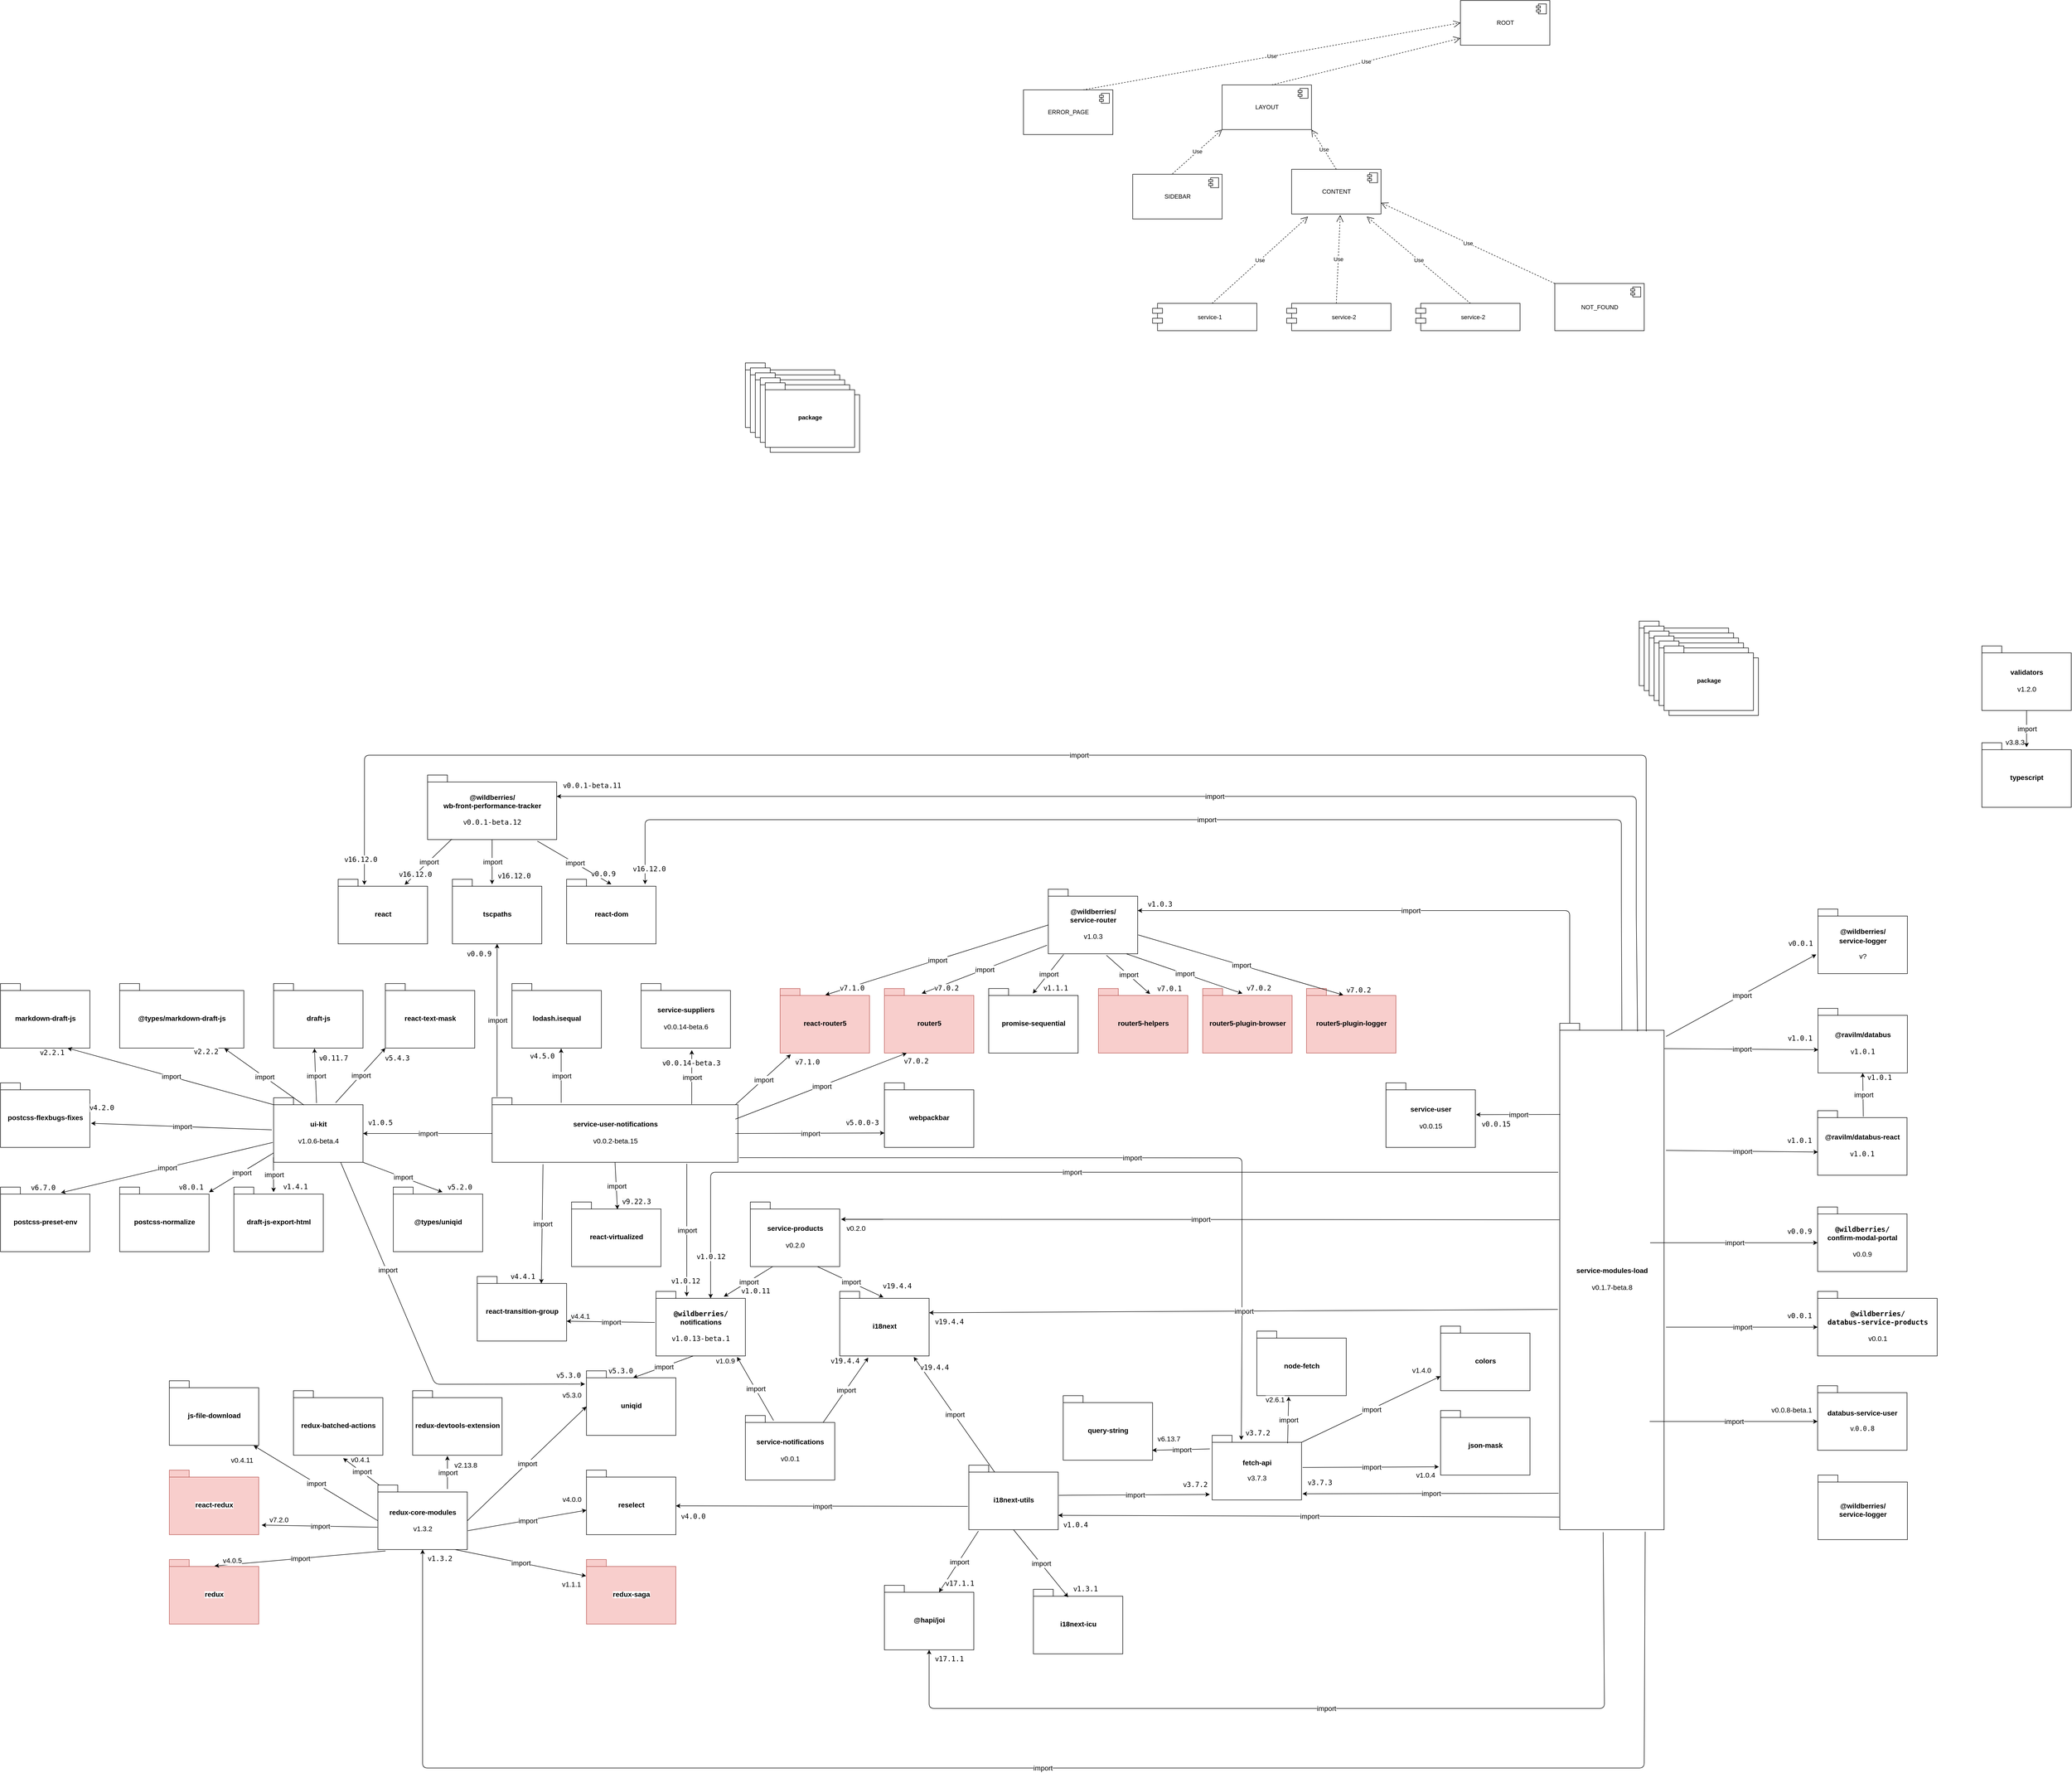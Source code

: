 <mxfile version="14.6.6" type="github">
  <diagram id="a_5FdtYtCZj7OGpo-Fc9" name="Page-1">
    <mxGraphModel dx="5100" dy="1032" grid="1" gridSize="10" guides="1" tooltips="1" connect="1" arrows="1" fold="1" page="1" pageScale="1" pageWidth="3300" pageHeight="4681" math="0" shadow="0">
      <root>
        <mxCell id="0" />
        <mxCell id="1" parent="0" />
        <mxCell id="4YIqJ9_skGSq3MTqp_Pp-7" value="service-1" style="shape=module;align=left;spacingLeft=20;align=center;verticalAlign=middle;html=1;" parent="1" vertex="1">
          <mxGeometry x="-350" y="650" width="210" height="55" as="geometry" />
        </mxCell>
        <mxCell id="4YIqJ9_skGSq3MTqp_Pp-8" value="package" style="shape=folder;fontStyle=1;spacingTop=10;tabWidth=40;tabHeight=14;tabPosition=left;html=1;" parent="1" vertex="1">
          <mxGeometry x="630" y="1290" width="180" height="130" as="geometry" />
        </mxCell>
        <mxCell id="4YIqJ9_skGSq3MTqp_Pp-9" value="ROOT" style="html=1;dropTarget=0;" parent="1" vertex="1">
          <mxGeometry x="270" y="40" width="180" height="90" as="geometry" />
        </mxCell>
        <mxCell id="4YIqJ9_skGSq3MTqp_Pp-10" value="" style="shape=module;jettyWidth=8;jettyHeight=4;" parent="4YIqJ9_skGSq3MTqp_Pp-9" vertex="1">
          <mxGeometry x="1" width="20" height="20" relative="1" as="geometry">
            <mxPoint x="-27" y="7" as="offset" />
          </mxGeometry>
        </mxCell>
        <mxCell id="4YIqJ9_skGSq3MTqp_Pp-11" value="LAYOUT" style="html=1;dropTarget=0;" parent="1" vertex="1">
          <mxGeometry x="-210" y="210" width="180" height="90" as="geometry" />
        </mxCell>
        <mxCell id="4YIqJ9_skGSq3MTqp_Pp-12" value="" style="shape=module;jettyWidth=8;jettyHeight=4;" parent="4YIqJ9_skGSq3MTqp_Pp-11" vertex="1">
          <mxGeometry x="1" width="20" height="20" relative="1" as="geometry">
            <mxPoint x="-27" y="7" as="offset" />
          </mxGeometry>
        </mxCell>
        <mxCell id="4YIqJ9_skGSq3MTqp_Pp-13" value="SIDEBAR" style="html=1;dropTarget=0;" parent="1" vertex="1">
          <mxGeometry x="-390" y="390" width="180" height="90" as="geometry" />
        </mxCell>
        <mxCell id="4YIqJ9_skGSq3MTqp_Pp-14" value="" style="shape=module;jettyWidth=8;jettyHeight=4;" parent="4YIqJ9_skGSq3MTqp_Pp-13" vertex="1">
          <mxGeometry x="1" width="20" height="20" relative="1" as="geometry">
            <mxPoint x="-27" y="7" as="offset" />
          </mxGeometry>
        </mxCell>
        <mxCell id="4YIqJ9_skGSq3MTqp_Pp-15" value="CONTENT" style="html=1;dropTarget=0;" parent="1" vertex="1">
          <mxGeometry x="-70" y="380" width="180" height="90" as="geometry" />
        </mxCell>
        <mxCell id="4YIqJ9_skGSq3MTqp_Pp-16" value="" style="shape=module;jettyWidth=8;jettyHeight=4;" parent="4YIqJ9_skGSq3MTqp_Pp-15" vertex="1">
          <mxGeometry x="1" width="20" height="20" relative="1" as="geometry">
            <mxPoint x="-27" y="7" as="offset" />
          </mxGeometry>
        </mxCell>
        <mxCell id="4YIqJ9_skGSq3MTqp_Pp-17" value="service-2" style="shape=module;align=left;spacingLeft=20;align=center;verticalAlign=middle;html=1;" parent="1" vertex="1">
          <mxGeometry x="-80" y="650" width="210" height="55" as="geometry" />
        </mxCell>
        <mxCell id="4YIqJ9_skGSq3MTqp_Pp-18" value="service-2" style="shape=module;align=left;spacingLeft=20;align=center;verticalAlign=middle;html=1;" parent="1" vertex="1">
          <mxGeometry x="180" y="650" width="210" height="55" as="geometry" />
        </mxCell>
        <mxCell id="4YIqJ9_skGSq3MTqp_Pp-19" value="Use" style="endArrow=open;endSize=12;dashed=1;html=1;entryX=0;entryY=1;entryDx=0;entryDy=0;" parent="1" target="4YIqJ9_skGSq3MTqp_Pp-11" edge="1">
          <mxGeometry width="160" relative="1" as="geometry">
            <mxPoint x="-310" y="389" as="sourcePoint" />
            <mxPoint x="-150" y="389" as="targetPoint" />
          </mxGeometry>
        </mxCell>
        <mxCell id="4YIqJ9_skGSq3MTqp_Pp-20" value="ERROR_PAGE" style="html=1;dropTarget=0;" parent="1" vertex="1">
          <mxGeometry x="-610" y="220" width="180" height="90" as="geometry" />
        </mxCell>
        <mxCell id="4YIqJ9_skGSq3MTqp_Pp-21" value="" style="shape=module;jettyWidth=8;jettyHeight=4;" parent="4YIqJ9_skGSq3MTqp_Pp-20" vertex="1">
          <mxGeometry x="1" width="20" height="20" relative="1" as="geometry">
            <mxPoint x="-27" y="7" as="offset" />
          </mxGeometry>
        </mxCell>
        <mxCell id="4YIqJ9_skGSq3MTqp_Pp-22" value="Use" style="endArrow=open;endSize=12;dashed=1;html=1;entryX=0;entryY=0.5;entryDx=0;entryDy=0;" parent="1" target="4YIqJ9_skGSq3MTqp_Pp-9" edge="1">
          <mxGeometry width="160" relative="1" as="geometry">
            <mxPoint x="-490" y="220" as="sourcePoint" />
            <mxPoint x="-330" y="1" as="targetPoint" />
          </mxGeometry>
        </mxCell>
        <mxCell id="4YIqJ9_skGSq3MTqp_Pp-23" value="Use" style="endArrow=open;endSize=12;dashed=1;html=1;entryX=1;entryY=1;entryDx=0;entryDy=0;" parent="1" target="4YIqJ9_skGSq3MTqp_Pp-11" edge="1">
          <mxGeometry width="160" relative="1" as="geometry">
            <mxPoint x="20" y="380" as="sourcePoint" />
            <mxPoint x="120" y="291" as="targetPoint" />
          </mxGeometry>
        </mxCell>
        <mxCell id="4YIqJ9_skGSq3MTqp_Pp-24" value="package" style="shape=folder;fontStyle=1;spacingTop=10;tabWidth=40;tabHeight=14;tabPosition=left;html=1;" parent="1" vertex="1">
          <mxGeometry x="640" y="1300" width="180" height="130" as="geometry" />
        </mxCell>
        <mxCell id="4YIqJ9_skGSq3MTqp_Pp-25" value="package" style="shape=folder;fontStyle=1;spacingTop=10;tabWidth=40;tabHeight=14;tabPosition=left;html=1;" parent="1" vertex="1">
          <mxGeometry x="650" y="1310" width="180" height="130" as="geometry" />
        </mxCell>
        <mxCell id="4YIqJ9_skGSq3MTqp_Pp-26" value="package" style="shape=folder;fontStyle=1;spacingTop=10;tabWidth=40;tabHeight=14;tabPosition=left;html=1;" parent="1" vertex="1">
          <mxGeometry x="660" y="1320" width="180" height="130" as="geometry" />
        </mxCell>
        <mxCell id="4YIqJ9_skGSq3MTqp_Pp-27" value="package" style="shape=folder;fontStyle=1;spacingTop=10;tabWidth=40;tabHeight=14;tabPosition=left;html=1;" parent="1" vertex="1">
          <mxGeometry x="670" y="1330" width="180" height="130" as="geometry" />
        </mxCell>
        <mxCell id="4YIqJ9_skGSq3MTqp_Pp-28" value="package" style="shape=folder;fontStyle=1;spacingTop=10;tabWidth=40;tabHeight=14;tabPosition=left;html=1;" parent="1" vertex="1">
          <mxGeometry x="680" y="1340" width="180" height="130" as="geometry" />
        </mxCell>
        <mxCell id="4YIqJ9_skGSq3MTqp_Pp-29" value="&lt;code&gt;&lt;font&gt;&lt;font face=&quot;Helvetica&quot; style=&quot;font-size: 14px&quot;&gt;service-notifications&lt;br&gt;&lt;/font&gt;&lt;/font&gt;&lt;font face=&quot;Helvetica&quot;&gt;&lt;font style=&quot;font-size: 14px&quot;&gt;&lt;br&gt;&lt;span style=&quot;font-weight: normal&quot;&gt;v0.0.1&lt;/span&gt;&lt;/font&gt;&lt;br&gt;&lt;/font&gt;&lt;/code&gt;" style="shape=folder;fontStyle=1;spacingTop=10;tabWidth=40;tabHeight=14;tabPosition=left;html=1;" parent="1" vertex="1">
          <mxGeometry x="-1170" y="2890" width="180" height="130" as="geometry" />
        </mxCell>
        <mxCell id="4YIqJ9_skGSq3MTqp_Pp-30" value="&lt;font style=&quot;font-size: 14px&quot;&gt;&lt;span style=&quot;background-color: rgb(255 , 255 , 255)&quot;&gt;&lt;font&gt;validators&lt;br&gt;&lt;br&gt;&lt;span style=&quot;font-weight: normal&quot;&gt;&lt;font&gt;v&lt;/font&gt;&lt;/span&gt;&lt;/font&gt;&lt;/span&gt;&lt;span style=&quot;font-family: , &amp;#34;consolas&amp;#34; , &amp;#34;liberation mono&amp;#34; , &amp;#34;menlo&amp;#34; , monospace ; background-color: rgb(255 , 255 , 255) ; font-weight: normal&quot;&gt;1.2.0&lt;/span&gt;&lt;/font&gt;&lt;span style=&quot;background-color: rgb(255 , 255 , 255)&quot;&gt;&lt;font style=&quot;font-size: 14px&quot;&gt;&lt;br&gt;&lt;/font&gt;&lt;/span&gt;" style="shape=folder;fontStyle=1;spacingTop=10;tabWidth=40;tabHeight=14;tabPosition=left;html=1;" parent="1" vertex="1">
          <mxGeometry x="1320" y="1340" width="180" height="130" as="geometry" />
        </mxCell>
        <mxCell id="4YIqJ9_skGSq3MTqp_Pp-31" value="&lt;span style=&quot;background-color: rgb(255 , 255 , 255)&quot;&gt;&lt;font style=&quot;font-size: 14px&quot;&gt;typescript&lt;/font&gt;&lt;/span&gt;" style="shape=folder;fontStyle=1;spacingTop=10;tabWidth=40;tabHeight=14;tabPosition=left;html=1;" parent="1" vertex="1">
          <mxGeometry x="1320" y="1535" width="180" height="130" as="geometry" />
        </mxCell>
        <mxCell id="4YIqJ9_skGSq3MTqp_Pp-32" value="&lt;span style=&quot;background-color: rgb(255 , 255 , 255)&quot;&gt;&lt;font style=&quot;font-size: 14px&quot;&gt;query-string&lt;/font&gt;&lt;/span&gt;" style="shape=folder;fontStyle=1;spacingTop=10;tabWidth=40;tabHeight=14;tabPosition=left;html=1;" parent="1" vertex="1">
          <mxGeometry x="-530" y="2850" width="180" height="130" as="geometry" />
        </mxCell>
        <mxCell id="4YIqJ9_skGSq3MTqp_Pp-33" value="&lt;font&gt;&lt;font style=&quot;font-size: 14px&quot;&gt;node-fetch&lt;/font&gt;&lt;br&gt;&lt;/font&gt;" style="shape=folder;fontStyle=1;spacingTop=10;tabWidth=40;tabHeight=14;tabPosition=left;html=1;" parent="1" vertex="1">
          <mxGeometry x="-140" y="2720" width="180" height="130" as="geometry" />
        </mxCell>
        <mxCell id="4YIqJ9_skGSq3MTqp_Pp-34" value="&lt;font&gt;&lt;font style=&quot;font-size: 14px&quot;&gt;json-mask&lt;/font&gt;&lt;br&gt;&lt;/font&gt;" style="shape=folder;fontStyle=1;spacingTop=10;tabWidth=40;tabHeight=14;tabPosition=left;html=1;" parent="1" vertex="1">
          <mxGeometry x="230" y="2880" width="180" height="130" as="geometry" />
        </mxCell>
        <mxCell id="4YIqJ9_skGSq3MTqp_Pp-36" value="&lt;font&gt;&lt;font style=&quot;font-size: 14px&quot;&gt;fetch-api&lt;/font&gt;&lt;br&gt;&lt;br&gt;&lt;font style=&quot;font-size: 14px ; font-weight: normal&quot;&gt;v3.7.3&lt;/font&gt;&lt;br&gt;&lt;/font&gt;" style="shape=folder;fontStyle=1;spacingTop=10;tabWidth=40;tabHeight=14;tabPosition=left;html=1;" parent="1" vertex="1">
          <mxGeometry x="-230" y="2930" width="180" height="130" as="geometry" />
        </mxCell>
        <mxCell id="4YIqJ9_skGSq3MTqp_Pp-37" value="&lt;font&gt;&lt;font style=&quot;font-size: 14px&quot;&gt;colors&lt;/font&gt;&lt;br&gt;&lt;/font&gt;" style="shape=folder;fontStyle=1;spacingTop=10;tabWidth=40;tabHeight=14;tabPosition=left;html=1;" parent="1" vertex="1">
          <mxGeometry x="230" y="2710" width="180" height="130" as="geometry" />
        </mxCell>
        <mxCell id="4YIqJ9_skGSq3MTqp_Pp-38" value="Use" style="endArrow=open;endSize=12;dashed=1;html=1;entryX=0.183;entryY=1.059;entryDx=0;entryDy=0;entryPerimeter=0;" parent="1" target="4YIqJ9_skGSq3MTqp_Pp-15" edge="1">
          <mxGeometry width="160" relative="1" as="geometry">
            <mxPoint x="-230" y="650" as="sourcePoint" />
            <mxPoint x="20" y="480" as="targetPoint" />
          </mxGeometry>
        </mxCell>
        <mxCell id="4YIqJ9_skGSq3MTqp_Pp-39" value="Use" style="endArrow=open;endSize=12;dashed=1;html=1;entryX=0.544;entryY=1.022;entryDx=0;entryDy=0;entryPerimeter=0;" parent="1" target="4YIqJ9_skGSq3MTqp_Pp-15" edge="1">
          <mxGeometry width="160" relative="1" as="geometry">
            <mxPoint x="20" y="650" as="sourcePoint" />
            <mxPoint x="180" y="470" as="targetPoint" />
          </mxGeometry>
        </mxCell>
        <mxCell id="4YIqJ9_skGSq3MTqp_Pp-40" value="Use" style="endArrow=open;endSize=12;dashed=1;html=1;entryX=0.841;entryY=1.059;entryDx=0;entryDy=0;entryPerimeter=0;" parent="1" target="4YIqJ9_skGSq3MTqp_Pp-15" edge="1">
          <mxGeometry width="160" relative="1" as="geometry">
            <mxPoint x="290" y="650" as="sourcePoint" />
            <mxPoint x="297.92" y="471.98" as="targetPoint" />
          </mxGeometry>
        </mxCell>
        <mxCell id="4YIqJ9_skGSq3MTqp_Pp-41" value="Use" style="endArrow=open;endSize=12;dashed=1;html=1;entryX=0;entryY=0.844;entryDx=0;entryDy=0;entryPerimeter=0;" parent="1" target="4YIqJ9_skGSq3MTqp_Pp-9" edge="1">
          <mxGeometry width="160" relative="1" as="geometry">
            <mxPoint x="-110" y="210" as="sourcePoint" />
            <mxPoint x="650" y="75" as="targetPoint" />
          </mxGeometry>
        </mxCell>
        <mxCell id="4YIqJ9_skGSq3MTqp_Pp-42" value="NOT_FOUND" style="html=1;dropTarget=0;" parent="1" vertex="1">
          <mxGeometry x="460" y="610" width="180" height="95" as="geometry" />
        </mxCell>
        <mxCell id="4YIqJ9_skGSq3MTqp_Pp-43" value="" style="shape=module;jettyWidth=8;jettyHeight=4;" parent="4YIqJ9_skGSq3MTqp_Pp-42" vertex="1">
          <mxGeometry x="1" width="20" height="20" relative="1" as="geometry">
            <mxPoint x="-27" y="7" as="offset" />
          </mxGeometry>
        </mxCell>
        <mxCell id="4YIqJ9_skGSq3MTqp_Pp-46" value="Use" style="endArrow=open;endSize=12;dashed=1;html=1;exitX=0;exitY=0;exitDx=0;exitDy=0;entryX=1;entryY=0.75;entryDx=0;entryDy=0;" parent="1" source="4YIqJ9_skGSq3MTqp_Pp-42" target="4YIqJ9_skGSq3MTqp_Pp-15" edge="1">
          <mxGeometry width="160" relative="1" as="geometry">
            <mxPoint x="300" y="660" as="sourcePoint" />
            <mxPoint x="30" y="482" as="targetPoint" />
          </mxGeometry>
        </mxCell>
        <mxCell id="KczL7LweS5aCczgaJEiZ-11" value="Label" style="endArrow=classic;html=1;exitX=1.011;exitY=0.497;exitDx=0;exitDy=0;exitPerimeter=0;entryX=-0.019;entryY=0.872;entryDx=0;entryDy=0;entryPerimeter=0;" parent="1" source="4YIqJ9_skGSq3MTqp_Pp-36" target="4YIqJ9_skGSq3MTqp_Pp-34" edge="1">
          <mxGeometry relative="1" as="geometry">
            <mxPoint x="-620" y="3461.94" as="sourcePoint" />
            <mxPoint x="200" y="2995" as="targetPoint" />
          </mxGeometry>
        </mxCell>
        <mxCell id="KczL7LweS5aCczgaJEiZ-12" value="&lt;font style=&quot;font-size: 14px&quot;&gt;import&lt;/font&gt;" style="edgeLabel;resizable=0;html=1;align=center;verticalAlign=middle;" parent="KczL7LweS5aCczgaJEiZ-11" connectable="0" vertex="1">
          <mxGeometry relative="1" as="geometry">
            <mxPoint x="1" as="offset" />
          </mxGeometry>
        </mxCell>
        <mxCell id="KczL7LweS5aCczgaJEiZ-14" value="&lt;font style=&quot;font-size: 14px&quot;&gt;v1.0.4&lt;/font&gt;" style="edgeLabel;resizable=0;html=1;align=right;verticalAlign=bottom;" parent="KczL7LweS5aCczgaJEiZ-11" connectable="0" vertex="1">
          <mxGeometry x="1" relative="1" as="geometry">
            <mxPoint x="-7" y="27" as="offset" />
          </mxGeometry>
        </mxCell>
        <mxCell id="KczL7LweS5aCczgaJEiZ-15" value="Label" style="endArrow=classic;html=1;entryX=0;entryY=0;entryDx=0;entryDy=101;entryPerimeter=0;exitX=0;exitY=0;exitDx=180;exitDy=14;exitPerimeter=0;" parent="1" source="4YIqJ9_skGSq3MTqp_Pp-36" target="4YIqJ9_skGSq3MTqp_Pp-37" edge="1">
          <mxGeometry relative="1" as="geometry">
            <mxPoint x="160" y="3221.94" as="sourcePoint" />
            <mxPoint x="70" y="3251.94" as="targetPoint" />
          </mxGeometry>
        </mxCell>
        <mxCell id="KczL7LweS5aCczgaJEiZ-16" value="&lt;font style=&quot;font-size: 14px&quot;&gt;import&lt;/font&gt;" style="edgeLabel;resizable=0;html=1;align=center;verticalAlign=middle;" parent="KczL7LweS5aCczgaJEiZ-15" connectable="0" vertex="1">
          <mxGeometry relative="1" as="geometry">
            <mxPoint x="1" as="offset" />
          </mxGeometry>
        </mxCell>
        <mxCell id="KczL7LweS5aCczgaJEiZ-18" value="&lt;font style=&quot;font-size: 14px&quot;&gt;v1.4.0&lt;/font&gt;" style="edgeLabel;resizable=0;html=1;align=right;verticalAlign=bottom;" parent="KczL7LweS5aCczgaJEiZ-15" connectable="0" vertex="1">
          <mxGeometry x="1" relative="1" as="geometry">
            <mxPoint x="-19" y="-1" as="offset" />
          </mxGeometry>
        </mxCell>
        <mxCell id="KczL7LweS5aCczgaJEiZ-19" value="Label" style="endArrow=classic;html=1;exitX=0.844;exitY=0.123;exitDx=0;exitDy=0;exitPerimeter=0;entryX=0.356;entryY=1.015;entryDx=0;entryDy=0;entryPerimeter=0;" parent="1" target="4YIqJ9_skGSq3MTqp_Pp-33" edge="1" source="4YIqJ9_skGSq3MTqp_Pp-36">
          <mxGeometry relative="1" as="geometry">
            <mxPoint x="-5" y="2840" as="sourcePoint" />
            <mxPoint x="-80" y="2870" as="targetPoint" />
            <Array as="points" />
          </mxGeometry>
        </mxCell>
        <mxCell id="KczL7LweS5aCczgaJEiZ-20" value="&lt;font style=&quot;font-size: 14px&quot;&gt;import&lt;/font&gt;" style="edgeLabel;resizable=0;html=1;align=center;verticalAlign=middle;" parent="KczL7LweS5aCczgaJEiZ-19" connectable="0" vertex="1">
          <mxGeometry relative="1" as="geometry">
            <mxPoint x="1" as="offset" />
          </mxGeometry>
        </mxCell>
        <mxCell id="KczL7LweS5aCczgaJEiZ-22" value="&lt;font style=&quot;font-size: 14px&quot;&gt;v2.6.1&lt;/font&gt;" style="edgeLabel;resizable=0;html=1;align=right;verticalAlign=bottom;" parent="KczL7LweS5aCczgaJEiZ-19" connectable="0" vertex="1">
          <mxGeometry x="1" relative="1" as="geometry">
            <mxPoint x="-8" y="16" as="offset" />
          </mxGeometry>
        </mxCell>
        <mxCell id="KczL7LweS5aCczgaJEiZ-23" value="Label" style="endArrow=classic;html=1;exitX=-0.026;exitY=0.21;exitDx=0;exitDy=0;exitPerimeter=0;entryX=0.996;entryY=0.846;entryDx=0;entryDy=0;entryPerimeter=0;" parent="1" source="4YIqJ9_skGSq3MTqp_Pp-36" target="4YIqJ9_skGSq3MTqp_Pp-32" edge="1">
          <mxGeometry relative="1" as="geometry">
            <mxPoint x="-250" y="3121.94" as="sourcePoint" />
            <mxPoint x="-340" y="2950" as="targetPoint" />
          </mxGeometry>
        </mxCell>
        <mxCell id="KczL7LweS5aCczgaJEiZ-24" value="&lt;font style=&quot;font-size: 14px&quot;&gt;import&lt;/font&gt;" style="edgeLabel;resizable=0;html=1;align=center;verticalAlign=middle;" parent="KczL7LweS5aCczgaJEiZ-23" connectable="0" vertex="1">
          <mxGeometry relative="1" as="geometry">
            <mxPoint x="1" as="offset" />
          </mxGeometry>
        </mxCell>
        <mxCell id="KczL7LweS5aCczgaJEiZ-26" value="&lt;span style=&quot;font-family: , &amp;#34;consolas&amp;#34; , &amp;#34;liberation mono&amp;#34; , &amp;#34;menlo&amp;#34; , monospace&quot;&gt;&lt;font style=&quot;font-size: 14px&quot;&gt;v6.13.7&lt;/font&gt;&lt;/span&gt;" style="edgeLabel;resizable=0;html=1;align=right;verticalAlign=bottom;" parent="KczL7LweS5aCczgaJEiZ-23" connectable="0" vertex="1">
          <mxGeometry x="1" relative="1" as="geometry">
            <mxPoint x="57" y="-12" as="offset" />
          </mxGeometry>
        </mxCell>
        <mxCell id="KczL7LweS5aCczgaJEiZ-27" value="&lt;span style=&quot;font-family: , &amp;#34;consolas&amp;#34; , &amp;#34;liberation mono&amp;#34; , &amp;#34;menlo&amp;#34; , monospace ; background-color: rgb(255 , 255 , 255)&quot;&gt;&lt;font style=&quot;font-size: 14px&quot;&gt;redux&lt;/font&gt;&lt;/span&gt;" style="shape=folder;fontStyle=1;spacingTop=10;tabWidth=40;tabHeight=14;tabPosition=left;html=1;fillColor=#f8cecc;strokeColor=#b85450;" parent="1" vertex="1">
          <mxGeometry x="-2330" y="3180" width="180" height="130" as="geometry" />
        </mxCell>
        <mxCell id="KczL7LweS5aCczgaJEiZ-28" value="&lt;font&gt;&lt;span style=&quot;background-color: rgb(255 , 255 , 255)&quot;&gt;&lt;font style=&quot;font-size: 14px&quot;&gt;redux-batched-actions&lt;/font&gt;&lt;/span&gt;&lt;br&gt;&lt;/font&gt;" style="shape=folder;fontStyle=1;spacingTop=10;tabWidth=40;tabHeight=14;tabPosition=left;html=1;" parent="1" vertex="1">
          <mxGeometry x="-2080" y="2840" width="180" height="130" as="geometry" />
        </mxCell>
        <mxCell id="KczL7LweS5aCczgaJEiZ-29" value="&lt;font&gt;&lt;span style=&quot;background-color: rgb(255 , 255 , 255)&quot;&gt;&lt;font style=&quot;font-size: 14px&quot;&gt;redux-devtools-extension&lt;/font&gt;&lt;/span&gt;&lt;br&gt;&lt;/font&gt;" style="shape=folder;fontStyle=1;spacingTop=10;tabWidth=40;tabHeight=14;tabPosition=left;html=1;" parent="1" vertex="1">
          <mxGeometry x="-1840" y="2840" width="180" height="130" as="geometry" />
        </mxCell>
        <mxCell id="KczL7LweS5aCczgaJEiZ-30" value="&lt;font&gt;&lt;span style=&quot;background-color: rgb(255 , 255 , 255)&quot;&gt;&lt;font style=&quot;font-size: 14px&quot;&gt;redux-core-modules&lt;/font&gt;&lt;/span&gt;&lt;span style=&quot;font-size: 18px&quot;&gt;&lt;br&gt;&lt;/span&gt;&lt;br&gt;&lt;font style=&quot;font-size: 14px ; font-weight: normal&quot;&gt;v1.3.2&lt;/font&gt;&lt;br&gt;&lt;/font&gt;" style="shape=folder;fontStyle=1;spacingTop=10;tabWidth=40;tabHeight=14;tabPosition=left;html=1;" parent="1" vertex="1">
          <mxGeometry x="-1910" y="3030" width="180" height="130" as="geometry" />
        </mxCell>
        <mxCell id="KczL7LweS5aCczgaJEiZ-31" value="&lt;font&gt;&lt;span style=&quot;font-family: , &amp;#34;consolas&amp;#34; , &amp;#34;liberation mono&amp;#34; , &amp;#34;menlo&amp;#34; , monospace ; background-color: rgb(255 , 255 , 255)&quot;&gt;&lt;font style=&quot;font-size: 14px&quot;&gt;redux-saga&lt;/font&gt;&lt;/span&gt;&lt;br&gt;&lt;/font&gt;" style="shape=folder;fontStyle=1;spacingTop=10;tabWidth=40;tabHeight=14;tabPosition=left;html=1;fillColor=#f8cecc;strokeColor=#b85450;" parent="1" vertex="1">
          <mxGeometry x="-1490" y="3180" width="180" height="130" as="geometry" />
        </mxCell>
        <mxCell id="KczL7LweS5aCczgaJEiZ-32" value="Label" style="endArrow=classic;html=1;exitX=0.778;exitY=0.062;exitDx=0;exitDy=0;exitPerimeter=0;entryX=0.389;entryY=1.01;entryDx=0;entryDy=0;entryPerimeter=0;" parent="1" source="KczL7LweS5aCczgaJEiZ-30" target="KczL7LweS5aCczgaJEiZ-29" edge="1">
          <mxGeometry relative="1" as="geometry">
            <mxPoint x="-2460" y="3271.94" as="sourcePoint" />
            <mxPoint x="-2240" y="3271.94" as="targetPoint" />
          </mxGeometry>
        </mxCell>
        <mxCell id="KczL7LweS5aCczgaJEiZ-33" value="&lt;font style=&quot;font-size: 14px&quot;&gt;import&lt;/font&gt;" style="edgeLabel;resizable=0;html=1;align=center;verticalAlign=middle;" parent="KczL7LweS5aCczgaJEiZ-32" connectable="0" vertex="1">
          <mxGeometry relative="1" as="geometry">
            <mxPoint x="1" as="offset" />
          </mxGeometry>
        </mxCell>
        <mxCell id="KczL7LweS5aCczgaJEiZ-34" value="&lt;font style=&quot;font-size: 14px&quot;&gt;&lt;font&gt;v&lt;/font&gt;&lt;span style=&quot;font-family: , &amp;#34;consolas&amp;#34; , &amp;#34;liberation mono&amp;#34; , &amp;#34;menlo&amp;#34; , monospace&quot;&gt;2.13.8&lt;/span&gt;&lt;/font&gt;" style="edgeLabel;resizable=0;html=1;align=right;verticalAlign=bottom;" parent="KczL7LweS5aCczgaJEiZ-32" connectable="0" vertex="1">
          <mxGeometry x="1" relative="1" as="geometry">
            <mxPoint x="60" y="29" as="offset" />
          </mxGeometry>
        </mxCell>
        <mxCell id="KczL7LweS5aCczgaJEiZ-35" value="Label" style="endArrow=classic;html=1;entryX=-0.004;entryY=0.256;entryDx=0;entryDy=0;entryPerimeter=0;exitX=0.863;exitY=1;exitDx=0;exitDy=0;exitPerimeter=0;" parent="1" source="KczL7LweS5aCczgaJEiZ-30" target="KczL7LweS5aCczgaJEiZ-31" edge="1">
          <mxGeometry relative="1" as="geometry">
            <mxPoint x="-1760" y="3200" as="sourcePoint" />
            <mxPoint x="-1770" y="3061.94" as="targetPoint" />
          </mxGeometry>
        </mxCell>
        <mxCell id="KczL7LweS5aCczgaJEiZ-36" value="&lt;font style=&quot;font-size: 14px&quot;&gt;import&lt;/font&gt;" style="edgeLabel;resizable=0;html=1;align=center;verticalAlign=middle;" parent="KczL7LweS5aCczgaJEiZ-35" connectable="0" vertex="1">
          <mxGeometry relative="1" as="geometry">
            <mxPoint x="1" as="offset" />
          </mxGeometry>
        </mxCell>
        <mxCell id="KczL7LweS5aCczgaJEiZ-37" value="&lt;font style=&quot;font-size: 14px&quot;&gt;&lt;font&gt;v&lt;/font&gt;&lt;span style=&quot;font-family: , &amp;#34;consolas&amp;#34; , &amp;#34;liberation mono&amp;#34; , &amp;#34;menlo&amp;#34; , monospace&quot;&gt;1.1.1&lt;/span&gt;&lt;/font&gt;" style="edgeLabel;resizable=0;html=1;align=right;verticalAlign=bottom;" parent="KczL7LweS5aCczgaJEiZ-35" connectable="0" vertex="1">
          <mxGeometry x="1" relative="1" as="geometry">
            <mxPoint x="-10" y="27" as="offset" />
          </mxGeometry>
        </mxCell>
        <mxCell id="KczL7LweS5aCczgaJEiZ-38" value="Label" style="endArrow=classic;html=1;" parent="1" source="KczL7LweS5aCczgaJEiZ-30" edge="1">
          <mxGeometry relative="1" as="geometry">
            <mxPoint x="-1980" y="2930.94" as="sourcePoint" />
            <mxPoint x="-1980" y="2976" as="targetPoint" />
          </mxGeometry>
        </mxCell>
        <mxCell id="KczL7LweS5aCczgaJEiZ-39" value="&lt;font style=&quot;font-size: 14px&quot;&gt;import&lt;/font&gt;" style="edgeLabel;resizable=0;html=1;align=center;verticalAlign=middle;" parent="KczL7LweS5aCczgaJEiZ-38" connectable="0" vertex="1">
          <mxGeometry relative="1" as="geometry">
            <mxPoint x="1" as="offset" />
          </mxGeometry>
        </mxCell>
        <mxCell id="KczL7LweS5aCczgaJEiZ-40" value="&lt;font style=&quot;font-size: 14px&quot;&gt;&lt;font&gt;v&lt;/font&gt;&lt;span style=&quot;font-family: , &amp;#34;consolas&amp;#34; , &amp;#34;liberation mono&amp;#34; , &amp;#34;menlo&amp;#34; , monospace&quot;&gt;0.4.1&lt;/span&gt;&lt;/font&gt;" style="edgeLabel;resizable=0;html=1;align=right;verticalAlign=bottom;" parent="KczL7LweS5aCczgaJEiZ-38" connectable="0" vertex="1">
          <mxGeometry x="1" relative="1" as="geometry">
            <mxPoint x="55" y="14" as="offset" />
          </mxGeometry>
        </mxCell>
        <mxCell id="KczL7LweS5aCczgaJEiZ-41" value="Label" style="endArrow=classic;html=1;exitX=0;exitY=0;exitDx=0;exitDy=72;exitPerimeter=0;entryX=0.944;entryY=1.005;entryDx=0;entryDy=0;entryPerimeter=0;" parent="1" source="KczL7LweS5aCczgaJEiZ-30" edge="1" target="KczL7LweS5aCczgaJEiZ-46">
          <mxGeometry relative="1" as="geometry">
            <mxPoint x="-2070" y="2931" as="sourcePoint" />
            <mxPoint x="-2320" y="2872" as="targetPoint" />
          </mxGeometry>
        </mxCell>
        <mxCell id="KczL7LweS5aCczgaJEiZ-42" value="&lt;font style=&quot;font-size: 14px&quot;&gt;import&lt;/font&gt;" style="edgeLabel;resizable=0;html=1;align=center;verticalAlign=middle;" parent="KczL7LweS5aCczgaJEiZ-41" connectable="0" vertex="1">
          <mxGeometry relative="1" as="geometry">
            <mxPoint x="1" as="offset" />
          </mxGeometry>
        </mxCell>
        <mxCell id="KczL7LweS5aCczgaJEiZ-43" value="&lt;span style=&quot;font-family: , &amp;#34;consolas&amp;#34; , &amp;#34;liberation mono&amp;#34; , &amp;#34;menlo&amp;#34; , monospace&quot;&gt;&lt;font style=&quot;font-size: 14px&quot;&gt;v6.13.7&lt;/font&gt;&lt;/span&gt;" style="edgeLabel;resizable=0;html=1;align=right;verticalAlign=bottom;" parent="KczL7LweS5aCczgaJEiZ-41" connectable="0" vertex="1">
          <mxGeometry x="1" relative="1" as="geometry">
            <mxPoint x="-4" as="offset" />
          </mxGeometry>
        </mxCell>
        <mxCell id="KczL7LweS5aCczgaJEiZ-44" value="&lt;span style=&quot;background-color: rgb(255 , 255 , 255)&quot;&gt;&lt;font style=&quot;font-size: 14px&quot;&gt;react-redux&lt;/font&gt;&lt;/span&gt;" style="shape=folder;fontStyle=1;spacingTop=10;tabWidth=40;tabHeight=14;tabPosition=left;html=1;fillColor=#f8cecc;strokeColor=#b85450;" parent="1" vertex="1">
          <mxGeometry x="-2330" y="3000" width="180" height="130" as="geometry" />
        </mxCell>
        <mxCell id="KczL7LweS5aCczgaJEiZ-45" value="&lt;font&gt;&lt;span style=&quot;font-family: , &amp;#34;consolas&amp;#34; , &amp;#34;liberation mono&amp;#34; , &amp;#34;menlo&amp;#34; , monospace ; background-color: rgb(255 , 255 , 255)&quot;&gt;&lt;font style=&quot;font-size: 14px&quot;&gt;reselect&lt;/font&gt;&lt;/span&gt;&lt;br&gt;&lt;/font&gt;" style="shape=folder;fontStyle=1;spacingTop=10;tabWidth=40;tabHeight=14;tabPosition=left;html=1;" parent="1" vertex="1">
          <mxGeometry x="-1490" y="3000" width="180" height="130" as="geometry" />
        </mxCell>
        <mxCell id="KczL7LweS5aCczgaJEiZ-46" value="&lt;span style=&quot;font-family: , &amp;#34;consolas&amp;#34; , &amp;#34;liberation mono&amp;#34; , &amp;#34;menlo&amp;#34; , monospace ; background-color: rgb(255 , 255 , 255)&quot;&gt;&lt;font style=&quot;font-size: 14px&quot;&gt;js-file-download&lt;/font&gt;&lt;/span&gt;" style="shape=folder;fontStyle=1;spacingTop=10;tabWidth=40;tabHeight=14;tabPosition=left;html=1;" parent="1" vertex="1">
          <mxGeometry x="-2330" y="2820" width="180" height="130" as="geometry" />
        </mxCell>
        <mxCell id="KczL7LweS5aCczgaJEiZ-47" value="&lt;span style=&quot;background-color: rgb(255 , 255 , 255)&quot;&gt;&lt;font style=&quot;font-size: 14px&quot;&gt;uniqid&lt;/font&gt;&lt;/span&gt;" style="shape=folder;fontStyle=1;spacingTop=10;tabWidth=40;tabHeight=14;tabPosition=left;html=1;" parent="1" vertex="1">
          <mxGeometry x="-1490" y="2800" width="180" height="130" as="geometry" />
        </mxCell>
        <mxCell id="KczL7LweS5aCczgaJEiZ-48" value="&lt;font style=&quot;font-size: 14px&quot;&gt;&lt;font&gt;v&lt;/font&gt;&lt;span style=&quot;font-family: , &amp;#34;consolas&amp;#34; , &amp;#34;liberation mono&amp;#34; , &amp;#34;menlo&amp;#34; , monospace&quot;&gt;0.4.11&lt;/span&gt;&lt;/font&gt;" style="edgeLabel;resizable=0;html=1;align=right;verticalAlign=bottom;" parent="1" connectable="0" vertex="1">
          <mxGeometry x="-2160.004" y="2990.004" as="geometry" />
        </mxCell>
        <mxCell id="KczL7LweS5aCczgaJEiZ-49" value="Label" style="endArrow=classic;html=1;entryX=1.033;entryY=0.851;entryDx=0;entryDy=0;entryPerimeter=0;exitX=-0.006;exitY=0.654;exitDx=0;exitDy=0;exitPerimeter=0;" parent="1" source="KczL7LweS5aCczgaJEiZ-30" target="KczL7LweS5aCczgaJEiZ-44" edge="1">
          <mxGeometry relative="1" as="geometry">
            <mxPoint x="-2065.06" y="2900" as="sourcePoint" />
            <mxPoint x="-2190.0" y="2980.01" as="targetPoint" />
          </mxGeometry>
        </mxCell>
        <mxCell id="KczL7LweS5aCczgaJEiZ-50" value="&lt;font style=&quot;font-size: 14px&quot;&gt;import&lt;/font&gt;" style="edgeLabel;resizable=0;html=1;align=center;verticalAlign=middle;" parent="KczL7LweS5aCczgaJEiZ-49" connectable="0" vertex="1">
          <mxGeometry relative="1" as="geometry">
            <mxPoint x="1" as="offset" />
          </mxGeometry>
        </mxCell>
        <mxCell id="KczL7LweS5aCczgaJEiZ-51" value="&lt;font style=&quot;font-size: 14px&quot;&gt;&lt;font&gt;v&lt;/font&gt;&lt;span style=&quot;font-family: , &amp;#34;consolas&amp;#34; , &amp;#34;liberation mono&amp;#34; , &amp;#34;menlo&amp;#34; , monospace&quot;&gt;7.2.0&lt;/span&gt;&lt;/font&gt;" style="edgeLabel;resizable=0;html=1;align=right;verticalAlign=bottom;" parent="KczL7LweS5aCczgaJEiZ-49" connectable="0" vertex="1">
          <mxGeometry x="1" relative="1" as="geometry">
            <mxPoint x="55" as="offset" />
          </mxGeometry>
        </mxCell>
        <mxCell id="KczL7LweS5aCczgaJEiZ-52" value="Label" style="endArrow=classic;html=1;entryX=0.506;entryY=0.1;entryDx=0;entryDy=0;entryPerimeter=0;exitX=0.085;exitY=1.021;exitDx=0;exitDy=0;exitPerimeter=0;" parent="1" source="KczL7LweS5aCczgaJEiZ-30" target="KczL7LweS5aCczgaJEiZ-27" edge="1">
          <mxGeometry relative="1" as="geometry">
            <mxPoint x="-2001.08" y="2895.02" as="sourcePoint" />
            <mxPoint x="-2441.08" y="3020.01" as="targetPoint" />
          </mxGeometry>
        </mxCell>
        <mxCell id="KczL7LweS5aCczgaJEiZ-53" value="&lt;font style=&quot;font-size: 14px&quot;&gt;import&lt;/font&gt;" style="edgeLabel;resizable=0;html=1;align=center;verticalAlign=middle;" parent="KczL7LweS5aCczgaJEiZ-52" connectable="0" vertex="1">
          <mxGeometry relative="1" as="geometry">
            <mxPoint x="1" as="offset" />
          </mxGeometry>
        </mxCell>
        <mxCell id="KczL7LweS5aCczgaJEiZ-54" value="&lt;font style=&quot;font-size: 14px&quot;&gt;&lt;font&gt;v&lt;/font&gt;&lt;span style=&quot;font-family: , &amp;#34;consolas&amp;#34; , &amp;#34;liberation mono&amp;#34; , &amp;#34;menlo&amp;#34; , monospace&quot;&gt;4.0.5&lt;/span&gt;&lt;/font&gt;" style="edgeLabel;resizable=0;html=1;align=right;verticalAlign=bottom;" parent="KczL7LweS5aCczgaJEiZ-52" connectable="0" vertex="1">
          <mxGeometry x="1" relative="1" as="geometry">
            <mxPoint x="55" as="offset" />
          </mxGeometry>
        </mxCell>
        <mxCell id="KczL7LweS5aCczgaJEiZ-55" value="Label" style="endArrow=classic;html=1;entryX=0;entryY=0;entryDx=0;entryDy=72;entryPerimeter=0;exitX=0;exitY=0;exitDx=180;exitDy=72;exitPerimeter=0;" parent="1" source="KczL7LweS5aCczgaJEiZ-30" target="KczL7LweS5aCczgaJEiZ-47" edge="1">
          <mxGeometry relative="1" as="geometry">
            <mxPoint x="-1826" y="2872" as="sourcePoint" />
            <mxPoint x="-2010" y="2981.98" as="targetPoint" />
          </mxGeometry>
        </mxCell>
        <mxCell id="KczL7LweS5aCczgaJEiZ-56" value="&lt;font style=&quot;font-size: 14px&quot;&gt;import&lt;/font&gt;" style="edgeLabel;resizable=0;html=1;align=center;verticalAlign=middle;" parent="KczL7LweS5aCczgaJEiZ-55" connectable="0" vertex="1">
          <mxGeometry relative="1" as="geometry">
            <mxPoint x="1" as="offset" />
          </mxGeometry>
        </mxCell>
        <mxCell id="KczL7LweS5aCczgaJEiZ-57" value="&lt;font style=&quot;font-size: 14px&quot;&gt;&lt;font&gt;v&lt;/font&gt;&lt;span style=&quot;font-family: , &amp;#34;consolas&amp;#34; , &amp;#34;liberation mono&amp;#34; , &amp;#34;menlo&amp;#34; , monospace&quot;&gt;5.3.0&lt;/span&gt;&lt;/font&gt;" style="edgeLabel;resizable=0;html=1;align=right;verticalAlign=bottom;" parent="KczL7LweS5aCczgaJEiZ-55" connectable="0" vertex="1">
          <mxGeometry x="1" relative="1" as="geometry">
            <mxPoint x="-10" y="-12" as="offset" />
          </mxGeometry>
        </mxCell>
        <mxCell id="KczL7LweS5aCczgaJEiZ-58" value="Label" style="endArrow=classic;html=1;exitX=1.006;exitY=0.708;exitDx=0;exitDy=0;exitPerimeter=0;" parent="1" source="KczL7LweS5aCczgaJEiZ-30" target="KczL7LweS5aCczgaJEiZ-45" edge="1">
          <mxGeometry relative="1" as="geometry">
            <mxPoint x="-1815.99" y="2910" as="sourcePoint" />
            <mxPoint x="-1582.05" y="2990.01" as="targetPoint" />
          </mxGeometry>
        </mxCell>
        <mxCell id="KczL7LweS5aCczgaJEiZ-59" value="&lt;font style=&quot;font-size: 14px&quot;&gt;import&lt;/font&gt;" style="edgeLabel;resizable=0;html=1;align=center;verticalAlign=middle;" parent="KczL7LweS5aCczgaJEiZ-58" connectable="0" vertex="1">
          <mxGeometry relative="1" as="geometry">
            <mxPoint x="1" as="offset" />
          </mxGeometry>
        </mxCell>
        <mxCell id="KczL7LweS5aCczgaJEiZ-60" value="&lt;font style=&quot;font-size: 14px&quot;&gt;&lt;font&gt;v&lt;/font&gt;&lt;span style=&quot;font-family: , &amp;#34;consolas&amp;#34; , &amp;#34;liberation mono&amp;#34; , &amp;#34;menlo&amp;#34; , monospace&quot;&gt;4.0.0&lt;/span&gt;&lt;/font&gt;" style="edgeLabel;resizable=0;html=1;align=right;verticalAlign=bottom;" parent="KczL7LweS5aCczgaJEiZ-58" connectable="0" vertex="1">
          <mxGeometry x="1" relative="1" as="geometry">
            <mxPoint x="-10" y="-11" as="offset" />
          </mxGeometry>
        </mxCell>
        <mxCell id="KczL7LweS5aCczgaJEiZ-61" value="Label" style="endArrow=classic;html=1;exitX=0.5;exitY=1;exitDx=0;exitDy=0;exitPerimeter=0;" parent="1" source="4YIqJ9_skGSq3MTqp_Pp-30" edge="1">
          <mxGeometry relative="1" as="geometry">
            <mxPoint x="1670" y="1505" as="sourcePoint" />
            <mxPoint x="1410" y="1544" as="targetPoint" />
          </mxGeometry>
        </mxCell>
        <mxCell id="KczL7LweS5aCczgaJEiZ-62" value="&lt;font style=&quot;font-size: 14px&quot;&gt;import&lt;/font&gt;" style="edgeLabel;resizable=0;html=1;align=center;verticalAlign=middle;" parent="KczL7LweS5aCczgaJEiZ-61" connectable="0" vertex="1">
          <mxGeometry relative="1" as="geometry">
            <mxPoint x="1" as="offset" />
          </mxGeometry>
        </mxCell>
        <mxCell id="KczL7LweS5aCczgaJEiZ-63" value="&lt;font style=&quot;font-size: 14px&quot;&gt;&lt;span style=&quot;font-family: , &amp;#34;consolas&amp;#34; , &amp;#34;liberation mono&amp;#34; , &amp;#34;menlo&amp;#34; , monospace&quot;&gt;&lt;font&gt;v&lt;/font&gt;&lt;/span&gt;&lt;span style=&quot;font-family: , &amp;#34;consolas&amp;#34; , &amp;#34;liberation mono&amp;#34; , &amp;#34;menlo&amp;#34; , monospace&quot;&gt;3.8.3&lt;/span&gt;&lt;/font&gt;" style="edgeLabel;resizable=0;html=1;align=right;verticalAlign=bottom;" parent="KczL7LweS5aCczgaJEiZ-61" connectable="0" vertex="1">
          <mxGeometry x="1" relative="1" as="geometry">
            <mxPoint x="-4" as="offset" />
          </mxGeometry>
        </mxCell>
        <mxCell id="KczL7LweS5aCczgaJEiZ-64" value="package" style="shape=folder;fontStyle=1;spacingTop=10;tabWidth=40;tabHeight=14;tabPosition=left;html=1;" parent="1" vertex="1">
          <mxGeometry x="640" y="1300" width="180" height="130" as="geometry" />
        </mxCell>
        <mxCell id="KczL7LweS5aCczgaJEiZ-65" value="package" style="shape=folder;fontStyle=1;spacingTop=10;tabWidth=40;tabHeight=14;tabPosition=left;html=1;" parent="1" vertex="1">
          <mxGeometry x="650" y="1310" width="180" height="130" as="geometry" />
        </mxCell>
        <mxCell id="KczL7LweS5aCczgaJEiZ-66" value="package" style="shape=folder;fontStyle=1;spacingTop=10;tabWidth=40;tabHeight=14;tabPosition=left;html=1;" parent="1" vertex="1">
          <mxGeometry x="660" y="1320" width="180" height="130" as="geometry" />
        </mxCell>
        <mxCell id="KczL7LweS5aCczgaJEiZ-67" value="package" style="shape=folder;fontStyle=1;spacingTop=10;tabWidth=40;tabHeight=14;tabPosition=left;html=1;" parent="1" vertex="1">
          <mxGeometry x="670" y="1330" width="180" height="130" as="geometry" />
        </mxCell>
        <mxCell id="KczL7LweS5aCczgaJEiZ-68" value="package" style="shape=folder;fontStyle=1;spacingTop=10;tabWidth=40;tabHeight=14;tabPosition=left;html=1;" parent="1" vertex="1">
          <mxGeometry x="680" y="1340" width="180" height="130" as="geometry" />
        </mxCell>
        <mxCell id="KczL7LweS5aCczgaJEiZ-69" value="package" style="shape=folder;fontStyle=1;spacingTop=10;tabWidth=40;tabHeight=14;tabPosition=left;html=1;" parent="1" vertex="1">
          <mxGeometry x="690" y="1350" width="180" height="130" as="geometry" />
        </mxCell>
        <mxCell id="KczL7LweS5aCczgaJEiZ-70" value="package" style="shape=folder;fontStyle=1;spacingTop=10;tabWidth=40;tabHeight=14;tabPosition=left;html=1;" parent="1" vertex="1">
          <mxGeometry x="650" y="1310" width="180" height="130" as="geometry" />
        </mxCell>
        <mxCell id="KczL7LweS5aCczgaJEiZ-71" value="package" style="shape=folder;fontStyle=1;spacingTop=10;tabWidth=40;tabHeight=14;tabPosition=left;html=1;" parent="1" vertex="1">
          <mxGeometry x="660" y="1320" width="180" height="130" as="geometry" />
        </mxCell>
        <mxCell id="KczL7LweS5aCczgaJEiZ-72" value="package" style="shape=folder;fontStyle=1;spacingTop=10;tabWidth=40;tabHeight=14;tabPosition=left;html=1;" parent="1" vertex="1">
          <mxGeometry x="670" y="1330" width="180" height="130" as="geometry" />
        </mxCell>
        <mxCell id="KczL7LweS5aCczgaJEiZ-73" value="package" style="shape=folder;fontStyle=1;spacingTop=10;tabWidth=40;tabHeight=14;tabPosition=left;html=1;" parent="1" vertex="1">
          <mxGeometry x="680" y="1340" width="180" height="130" as="geometry" />
        </mxCell>
        <mxCell id="KczL7LweS5aCczgaJEiZ-74" value="&lt;code&gt;&lt;font face=&quot;Helvetica&quot; style=&quot;font-size: 14px&quot;&gt;@wildberries/&lt;br&gt;service-logger&lt;/font&gt;&lt;/code&gt;" style="shape=folder;fontStyle=1;spacingTop=10;tabWidth=40;tabHeight=14;tabPosition=left;html=1;" parent="1" vertex="1">
          <mxGeometry x="990" y="3010" width="180" height="130" as="geometry" />
        </mxCell>
        <mxCell id="KczL7LweS5aCczgaJEiZ-75" value="&lt;code&gt;&lt;font face=&quot;Helvetica&quot; style=&quot;font-size: 14px&quot;&gt;@ravilm/databus&lt;br&gt;&lt;br&gt;&lt;/font&gt;&lt;font style=&quot;font-family: &amp;#34;helvetica&amp;#34; ; font-size: 14px ; font-weight: 400 ; text-align: right ; background-color: rgb(255 , 255 , 255)&quot;&gt;v&lt;/font&gt;&lt;code style=&quot;font-size: 14px ; font-weight: 400 ; text-align: right ; background-color: rgb(255 , 255 , 255)&quot;&gt;1.0.1&lt;/code&gt;&lt;font face=&quot;Helvetica&quot; style=&quot;font-size: 14px&quot;&gt;&lt;br&gt;&lt;/font&gt;&lt;/code&gt;" style="shape=folder;fontStyle=1;spacingTop=10;tabWidth=40;tabHeight=14;tabPosition=left;html=1;" parent="1" vertex="1">
          <mxGeometry x="990" y="2070" width="180" height="130" as="geometry" />
        </mxCell>
        <mxCell id="KczL7LweS5aCczgaJEiZ-76" value="&lt;code&gt;&lt;font face=&quot;Helvetica&quot; style=&quot;font-size: 14px&quot;&gt;service-user-notifications&lt;br&gt;&lt;br&gt;&lt;/font&gt;&lt;code&gt;&lt;font face=&quot;Helvetica&quot; style=&quot;font-size: 14px ; font-weight: normal&quot;&gt;v0.0.2-beta.15&lt;/font&gt;&lt;/code&gt;&lt;font face=&quot;Helvetica&quot; style=&quot;font-size: 14px&quot;&gt;&lt;br&gt;&lt;/font&gt;&lt;/code&gt;" style="shape=folder;fontStyle=1;spacingTop=10;tabWidth=40;tabHeight=14;tabPosition=left;html=1;" parent="1" vertex="1">
          <mxGeometry x="-1680" y="2250" width="495" height="130" as="geometry" />
        </mxCell>
        <mxCell id="KczL7LweS5aCczgaJEiZ-77" value="&lt;code&gt;&lt;font face=&quot;Helvetica&quot; style=&quot;font-size: 14px&quot;&gt;react-dom&lt;/font&gt;&lt;/code&gt;" style="shape=folder;fontStyle=1;spacingTop=10;tabWidth=40;tabHeight=14;tabPosition=left;html=1;" parent="1" vertex="1">
          <mxGeometry x="-1530" y="1810" width="180" height="130" as="geometry" />
        </mxCell>
        <mxCell id="KczL7LweS5aCczgaJEiZ-78" value="&lt;code&gt;&lt;font face=&quot;Helvetica&quot; style=&quot;font-size: 14px&quot;&gt;tscpaths&lt;/font&gt;&lt;/code&gt;" style="shape=folder;fontStyle=1;spacingTop=10;tabWidth=40;tabHeight=14;tabPosition=left;html=1;" parent="1" vertex="1">
          <mxGeometry x="-1760" y="1810" width="180" height="130" as="geometry" />
        </mxCell>
        <mxCell id="KczL7LweS5aCczgaJEiZ-79" value="&lt;font style=&quot;font-size: 14px&quot;&gt;react&lt;br&gt;&lt;/font&gt;" style="shape=folder;fontStyle=1;spacingTop=10;tabWidth=40;tabHeight=14;tabPosition=left;html=1;" parent="1" vertex="1">
          <mxGeometry x="-1990" y="1810" width="180" height="130" as="geometry" />
        </mxCell>
        <mxCell id="KczL7LweS5aCczgaJEiZ-80" value="&lt;code&gt;&lt;code&gt;&lt;font style=&quot;font-size: 14px&quot; face=&quot;Helvetica&quot;&gt;@wildberries/&lt;/font&gt;&lt;br&gt;&lt;/code&gt;&lt;font face=&quot;Helvetica&quot; style=&quot;font-size: 14px&quot;&gt;wb-front-performance-tracker&lt;br&gt;&lt;br&gt;&lt;font style=&quot;font-weight: normal&quot;&gt;v&lt;/font&gt;&lt;font style=&quot;font-weight: normal&quot;&gt;&lt;code&gt;0.0.1-beta.12&lt;/code&gt;&lt;/font&gt;&lt;/font&gt;&lt;br&gt;&lt;/code&gt;" style="shape=folder;fontStyle=1;spacingTop=10;tabWidth=40;tabHeight=14;tabPosition=left;html=1;" parent="1" vertex="1">
          <mxGeometry x="-1810" y="1600" width="260" height="130" as="geometry" />
        </mxCell>
        <mxCell id="KczL7LweS5aCczgaJEiZ-81" value="&lt;code&gt;&lt;font style=&quot;font-size: 14px&quot;&gt;&lt;font face=&quot;Helvetica&quot;&gt;service-suppliers&lt;br&gt;&lt;br&gt;&lt;span style=&quot;font-weight: normal&quot;&gt;&lt;font&gt;v&lt;/font&gt;&lt;/span&gt;&lt;/font&gt;&lt;code style=&quot;font-weight: normal&quot;&gt;&lt;font face=&quot;Helvetica&quot;&gt;0.0.14-beta.6&lt;/font&gt;&lt;/code&gt;&lt;/font&gt;&lt;font face=&quot;Helvetica&quot; style=&quot;font-size: 14px&quot;&gt;&lt;br&gt;&lt;/font&gt;&lt;/code&gt;" style="shape=folder;fontStyle=1;spacingTop=10;tabWidth=40;tabHeight=14;tabPosition=left;html=1;" parent="1" vertex="1">
          <mxGeometry x="-1380" y="2020" width="180" height="130" as="geometry" />
        </mxCell>
        <mxCell id="KczL7LweS5aCczgaJEiZ-82" value="&lt;code&gt;&lt;font face=&quot;Helvetica&quot; style=&quot;font-size: 14px&quot;&gt;i18next-icu&lt;/font&gt;&lt;/code&gt;" style="shape=folder;fontStyle=1;spacingTop=10;tabWidth=40;tabHeight=14;tabPosition=left;html=1;" parent="1" vertex="1">
          <mxGeometry x="-590" y="3240" width="180" height="130" as="geometry" />
        </mxCell>
        <mxCell id="KczL7LweS5aCczgaJEiZ-83" value="&lt;code&gt;&lt;font face=&quot;Helvetica&quot; style=&quot;font-size: 14px&quot;&gt;@hapi/joi&lt;/font&gt;&lt;/code&gt;" style="shape=folder;fontStyle=1;spacingTop=10;tabWidth=40;tabHeight=14;tabPosition=left;html=1;" parent="1" vertex="1">
          <mxGeometry x="-890" y="3231.94" width="180" height="130" as="geometry" />
        </mxCell>
        <mxCell id="KczL7LweS5aCczgaJEiZ-84" value="&lt;code&gt;&lt;font face=&quot;Helvetica&quot; style=&quot;font-size: 14px&quot;&gt;i18next-utils&lt;/font&gt;&lt;/code&gt;" style="shape=folder;fontStyle=1;spacingTop=10;tabWidth=40;tabHeight=14;tabPosition=left;html=1;" parent="1" vertex="1">
          <mxGeometry x="-720" y="2990" width="180" height="130" as="geometry" />
        </mxCell>
        <mxCell id="KczL7LweS5aCczgaJEiZ-85" value="&lt;code&gt;&lt;font style=&quot;font-size: 14px&quot;&gt;&lt;font face=&quot;Helvetica&quot;&gt;service-user&lt;br&gt;&lt;br&gt;&lt;font style=&quot;font-weight: normal&quot;&gt;v&lt;/font&gt;&lt;/font&gt;&lt;code&gt;&lt;font style=&quot;font-weight: normal&quot; face=&quot;Helvetica&quot;&gt;0.0.15&lt;/font&gt;&lt;/code&gt;&lt;/font&gt;&lt;font face=&quot;Helvetica&quot; style=&quot;font-size: 14px&quot;&gt;&lt;br&gt;&lt;/font&gt;&lt;/code&gt;" style="shape=folder;fontStyle=1;spacingTop=10;tabWidth=40;tabHeight=14;tabPosition=left;html=1;" parent="1" vertex="1">
          <mxGeometry x="120" y="2220" width="180" height="130" as="geometry" />
        </mxCell>
        <mxCell id="KczL7LweS5aCczgaJEiZ-86" value="&lt;code&gt;&lt;font style=&quot;font-size: 14px&quot;&gt;&lt;font face=&quot;Helvetica&quot;&gt;react-transition-group&lt;/font&gt;&lt;/font&gt;&lt;font face=&quot;Helvetica&quot; style=&quot;font-size: 14px&quot;&gt;&lt;br&gt;&lt;/font&gt;&lt;/code&gt;" style="shape=folder;fontStyle=1;spacingTop=10;tabWidth=40;tabHeight=14;tabPosition=left;html=1;" parent="1" vertex="1">
          <mxGeometry x="-1710" y="2610" width="180" height="130" as="geometry" />
        </mxCell>
        <mxCell id="KczL7LweS5aCczgaJEiZ-87" value="&lt;code&gt;&lt;font style=&quot;font-size: 14px&quot;&gt;&lt;font face=&quot;Helvetica&quot;&gt;service-products&lt;br&gt;&lt;br&gt;&lt;font style=&quot;font-weight: normal&quot;&gt;v&lt;/font&gt;&lt;/font&gt;&lt;code&gt;&lt;font face=&quot;Helvetica&quot; style=&quot;font-weight: normal&quot;&gt;0.2.0&lt;/font&gt;&lt;/code&gt;&lt;/font&gt;&lt;font face=&quot;Helvetica&quot; style=&quot;font-size: 14px&quot;&gt;&lt;br&gt;&lt;/font&gt;&lt;/code&gt;" style="shape=folder;fontStyle=1;spacingTop=10;tabWidth=40;tabHeight=14;tabPosition=left;html=1;" parent="1" vertex="1">
          <mxGeometry x="-1160" y="2460" width="180" height="130" as="geometry" />
        </mxCell>
        <mxCell id="KczL7LweS5aCczgaJEiZ-88" value="&lt;code&gt;&lt;font style=&quot;font-size: 14px&quot; face=&quot;Helvetica&quot;&gt;&lt;code&gt;@wildberries/&lt;br&gt;&lt;/code&gt;notifications&lt;br&gt;&lt;br&gt;&lt;font style=&quot;font-weight: normal&quot;&gt;v&lt;/font&gt;&lt;code&gt;&lt;font style=&quot;font-weight: normal&quot;&gt;1.0.13-beta.1&lt;/font&gt;&lt;/code&gt;&lt;/font&gt;&lt;font face=&quot;Helvetica&quot; style=&quot;font-size: 14px&quot;&gt;&lt;br&gt;&lt;/font&gt;&lt;/code&gt;" style="shape=folder;fontStyle=1;spacingTop=10;tabWidth=40;tabHeight=14;tabPosition=left;html=1;" parent="1" vertex="1">
          <mxGeometry x="-1350" y="2640" width="180" height="130" as="geometry" />
        </mxCell>
        <mxCell id="KczL7LweS5aCczgaJEiZ-89" value="&lt;code&gt;&lt;font face=&quot;Helvetica&quot;&gt;&lt;font&gt;&lt;span style=&quot;font-size: 14px&quot;&gt;databus-service-user&lt;/span&gt;&lt;br&gt;&lt;br&gt;&lt;font style=&quot;font-size: 14px ; font-weight: normal&quot;&gt;v.&lt;/font&gt;&lt;/font&gt;&lt;code&gt;&lt;font size=&quot;3&quot; style=&quot;font-weight: normal&quot;&gt;0.0.8&lt;/font&gt;&lt;/code&gt;&lt;/font&gt;&lt;font face=&quot;Helvetica&quot; style=&quot;font-size: 14px&quot;&gt;&lt;br&gt;&lt;/font&gt;&lt;/code&gt;" style="shape=folder;fontStyle=1;spacingTop=10;tabWidth=40;tabHeight=14;tabPosition=left;html=1;" parent="1" vertex="1">
          <mxGeometry x="989.28" y="2830" width="180" height="130" as="geometry" />
        </mxCell>
        <mxCell id="KczL7LweS5aCczgaJEiZ-93" value="&lt;code&gt;&lt;font face=&quot;Helvetica&quot; style=&quot;font-size: 14px&quot;&gt;i18next&lt;/font&gt;&lt;/code&gt;" style="shape=folder;fontStyle=1;spacingTop=10;tabWidth=40;tabHeight=14;tabPosition=left;html=1;" parent="1" vertex="1">
          <mxGeometry x="-980" y="2640" width="180" height="130" as="geometry" />
        </mxCell>
        <mxCell id="KczL7LweS5aCczgaJEiZ-94" value="Label" style="endArrow=classic;html=1;entryX=0.907;entryY=1.015;entryDx=0;entryDy=0;entryPerimeter=0;exitX=0.315;exitY=0.077;exitDx=0;exitDy=0;exitPerimeter=0;" parent="1" source="4YIqJ9_skGSq3MTqp_Pp-29" target="KczL7LweS5aCczgaJEiZ-88" edge="1">
          <mxGeometry relative="1" as="geometry">
            <mxPoint x="-900" y="2520" as="sourcePoint" />
            <mxPoint x="-930.08" y="2630.01" as="targetPoint" />
          </mxGeometry>
        </mxCell>
        <mxCell id="KczL7LweS5aCczgaJEiZ-95" value="&lt;font style=&quot;font-size: 14px&quot;&gt;import&lt;/font&gt;" style="edgeLabel;resizable=0;html=1;align=center;verticalAlign=middle;" parent="KczL7LweS5aCczgaJEiZ-94" connectable="0" vertex="1">
          <mxGeometry relative="1" as="geometry">
            <mxPoint x="1" as="offset" />
          </mxGeometry>
        </mxCell>
        <mxCell id="KczL7LweS5aCczgaJEiZ-96" value="&lt;font style=&quot;font-size: 14px&quot;&gt;&lt;span style=&quot;font-family: , &amp;#34;consolas&amp;#34; , &amp;#34;liberation mono&amp;#34; , &amp;#34;menlo&amp;#34; , monospace&quot;&gt;&lt;font&gt;v1.0.9&lt;/font&gt;&lt;/span&gt;&lt;/font&gt;" style="edgeLabel;resizable=0;html=1;align=right;verticalAlign=bottom;" parent="KczL7LweS5aCczgaJEiZ-94" connectable="0" vertex="1">
          <mxGeometry x="1" relative="1" as="geometry">
            <mxPoint x="-4" y="18" as="offset" />
          </mxGeometry>
        </mxCell>
        <mxCell id="KczL7LweS5aCczgaJEiZ-97" value="Label" style="endArrow=classic;html=1;entryX=0.319;entryY=1.026;entryDx=0;entryDy=0;entryPerimeter=0;exitX=0.87;exitY=0.108;exitDx=0;exitDy=0;exitPerimeter=0;" parent="1" source="4YIqJ9_skGSq3MTqp_Pp-29" target="KczL7LweS5aCczgaJEiZ-93" edge="1">
          <mxGeometry relative="1" as="geometry">
            <mxPoint x="-817" y="2581.04" as="sourcePoint" />
            <mxPoint x="-920.08" y="2630.01" as="targetPoint" />
          </mxGeometry>
        </mxCell>
        <mxCell id="KczL7LweS5aCczgaJEiZ-98" value="&lt;font style=&quot;font-size: 14px&quot;&gt;import&lt;/font&gt;" style="edgeLabel;resizable=0;html=1;align=center;verticalAlign=middle;" parent="KczL7LweS5aCczgaJEiZ-97" connectable="0" vertex="1">
          <mxGeometry relative="1" as="geometry">
            <mxPoint x="1" as="offset" />
          </mxGeometry>
        </mxCell>
        <mxCell id="KczL7LweS5aCczgaJEiZ-99" value="&lt;font style=&quot;font-size: 14px&quot;&gt;&lt;font&gt;&lt;font&gt;v&lt;/font&gt;&lt;/font&gt;&lt;code&gt;19.4.4&lt;/code&gt;&lt;/font&gt;" style="edgeLabel;resizable=0;html=1;align=right;verticalAlign=bottom;" parent="KczL7LweS5aCczgaJEiZ-97" connectable="0" vertex="1">
          <mxGeometry x="1" relative="1" as="geometry">
            <mxPoint x="-17" y="17" as="offset" />
          </mxGeometry>
        </mxCell>
        <mxCell id="KczL7LweS5aCczgaJEiZ-100" value="&lt;code&gt;&lt;font face=&quot;Helvetica&quot; style=&quot;font-size: 14px&quot;&gt;react-router5&lt;/font&gt;&lt;/code&gt;" style="shape=folder;fontStyle=1;spacingTop=10;tabWidth=40;tabHeight=14;tabPosition=left;html=1;fillColor=#f8cecc;strokeColor=#b85450;" parent="1" vertex="1">
          <mxGeometry x="-1100" y="2030" width="180" height="130" as="geometry" />
        </mxCell>
        <mxCell id="KczL7LweS5aCczgaJEiZ-101" value="&lt;font&gt;&lt;code&gt;&lt;font face=&quot;Helvetica&quot; style=&quot;font-size: 14px&quot;&gt;router5&lt;/font&gt;&lt;/code&gt;&lt;br&gt;&lt;/font&gt;" style="shape=folder;fontStyle=1;spacingTop=10;tabWidth=40;tabHeight=14;tabPosition=left;html=1;fillColor=#f8cecc;strokeColor=#b85450;" parent="1" vertex="1">
          <mxGeometry x="-890" y="2030" width="180" height="130" as="geometry" />
        </mxCell>
        <mxCell id="KczL7LweS5aCczgaJEiZ-102" value="&lt;font&gt;&lt;code&gt;&lt;font face=&quot;Helvetica&quot; style=&quot;font-size: 14px&quot;&gt;router5-helpers&lt;/font&gt;&lt;/code&gt;&lt;br&gt;&lt;/font&gt;" style="shape=folder;fontStyle=1;spacingTop=10;tabWidth=40;tabHeight=14;tabPosition=left;html=1;fillColor=#f8cecc;strokeColor=#b85450;" parent="1" vertex="1">
          <mxGeometry x="-459.02" y="2030" width="180" height="130" as="geometry" />
        </mxCell>
        <mxCell id="KczL7LweS5aCczgaJEiZ-103" value="&lt;font style=&quot;font-size: 14px&quot;&gt;&lt;code&gt;&lt;font face=&quot;Helvetica&quot; style=&quot;font-size: 14px&quot;&gt;&lt;font style=&quot;font-size: 14px&quot;&gt;@wildberries/&lt;/font&gt;&lt;br&gt;&lt;/font&gt;&lt;/code&gt;&lt;font face=&quot;Helvetica&quot; style=&quot;font-size: 14px&quot;&gt;&lt;font style=&quot;font-size: 14px&quot;&gt;service-router&lt;/font&gt;&lt;br&gt;&lt;br&gt;&lt;/font&gt;&lt;code&gt;&lt;font face=&quot;Helvetica&quot; style=&quot;font-size: 14px ; font-weight: normal&quot;&gt;v1.0.3&lt;/font&gt;&lt;/code&gt;&lt;br&gt;&lt;/font&gt;" style="shape=folder;fontStyle=1;spacingTop=10;tabWidth=40;tabHeight=14;tabPosition=left;html=1;" parent="1" vertex="1">
          <mxGeometry x="-560" y="1830" width="180" height="130" as="geometry" />
        </mxCell>
        <mxCell id="KczL7LweS5aCczgaJEiZ-104" value="&lt;font&gt;&lt;code&gt;&lt;font face=&quot;Helvetica&quot; style=&quot;font-size: 14px&quot;&gt;router5-plugin-browser&lt;/font&gt;&lt;/code&gt;&lt;br&gt;&lt;/font&gt;" style="shape=folder;fontStyle=1;spacingTop=10;tabWidth=40;tabHeight=14;tabPosition=left;html=1;fillColor=#f8cecc;strokeColor=#b85450;" parent="1" vertex="1">
          <mxGeometry x="-249.02" y="2030" width="180" height="130" as="geometry" />
        </mxCell>
        <mxCell id="KczL7LweS5aCczgaJEiZ-105" value="Label" style="endArrow=classic;html=1;exitX=0.65;exitY=1.023;exitDx=0;exitDy=0;exitPerimeter=0;entryX=0.578;entryY=0.085;entryDx=0;entryDy=0;entryPerimeter=0;" parent="1" source="KczL7LweS5aCczgaJEiZ-103" target="KczL7LweS5aCczgaJEiZ-102" edge="1">
          <mxGeometry relative="1" as="geometry">
            <mxPoint x="-1010" y="2301.94" as="sourcePoint" />
            <mxPoint x="-790" y="2301.94" as="targetPoint" />
          </mxGeometry>
        </mxCell>
        <mxCell id="KczL7LweS5aCczgaJEiZ-106" value="&lt;font style=&quot;font-size: 14px&quot;&gt;import&lt;/font&gt;" style="edgeLabel;resizable=0;html=1;align=center;verticalAlign=middle;" parent="KczL7LweS5aCczgaJEiZ-105" connectable="0" vertex="1">
          <mxGeometry relative="1" as="geometry">
            <mxPoint x="1" as="offset" />
          </mxGeometry>
        </mxCell>
        <mxCell id="KczL7LweS5aCczgaJEiZ-107" value="&lt;font style=&quot;font-size: 14px&quot;&gt;&lt;font&gt;&lt;font&gt;v&lt;/font&gt;&lt;/font&gt;&lt;code&gt;7.0.1&lt;/code&gt;&lt;/font&gt;" style="edgeLabel;resizable=0;html=1;align=right;verticalAlign=bottom;" parent="KczL7LweS5aCczgaJEiZ-105" connectable="0" vertex="1">
          <mxGeometry x="1" relative="1" as="geometry">
            <mxPoint x="65" as="offset" />
          </mxGeometry>
        </mxCell>
        <mxCell id="KczL7LweS5aCczgaJEiZ-108" value="Label" style="endArrow=classic;html=1;entryX=0.444;entryY=0.077;entryDx=0;entryDy=0;entryPerimeter=0;exitX=0.872;exitY=1;exitDx=0;exitDy=0;exitPerimeter=0;" parent="1" source="KczL7LweS5aCczgaJEiZ-103" target="KczL7LweS5aCczgaJEiZ-104" edge="1">
          <mxGeometry relative="1" as="geometry">
            <mxPoint x="-230" y="2061.94" as="sourcePoint" />
            <mxPoint x="-320" y="2091.94" as="targetPoint" />
          </mxGeometry>
        </mxCell>
        <mxCell id="KczL7LweS5aCczgaJEiZ-109" value="&lt;font style=&quot;font-size: 14px&quot;&gt;import&lt;/font&gt;" style="edgeLabel;resizable=0;html=1;align=center;verticalAlign=middle;" parent="KczL7LweS5aCczgaJEiZ-108" connectable="0" vertex="1">
          <mxGeometry relative="1" as="geometry">
            <mxPoint x="1" as="offset" />
          </mxGeometry>
        </mxCell>
        <mxCell id="KczL7LweS5aCczgaJEiZ-110" value="&lt;font style=&quot;font-size: 14px&quot;&gt;&lt;font&gt;&lt;font&gt;v&lt;/font&gt;&lt;/font&gt;&lt;code&gt;7.0.2&lt;/code&gt;&lt;/font&gt;" style="edgeLabel;resizable=0;html=1;align=right;verticalAlign=bottom;" parent="KczL7LweS5aCczgaJEiZ-108" connectable="0" vertex="1">
          <mxGeometry x="1" relative="1" as="geometry">
            <mxPoint x="59" as="offset" />
          </mxGeometry>
        </mxCell>
        <mxCell id="KczL7LweS5aCczgaJEiZ-111" value="Label" style="endArrow=classic;html=1;entryX=0.417;entryY=0.077;entryDx=0;entryDy=0;entryPerimeter=0;exitX=-0.013;exitY=0.867;exitDx=0;exitDy=0;exitPerimeter=0;" parent="1" source="KczL7LweS5aCczgaJEiZ-103" target="KczL7LweS5aCczgaJEiZ-101" edge="1">
          <mxGeometry relative="1" as="geometry">
            <mxPoint x="-620" y="1950" as="sourcePoint" />
            <mxPoint x="-530" y="2061.94" as="targetPoint" />
          </mxGeometry>
        </mxCell>
        <mxCell id="KczL7LweS5aCczgaJEiZ-112" value="&lt;font style=&quot;font-size: 14px&quot;&gt;import&lt;/font&gt;" style="edgeLabel;resizable=0;html=1;align=center;verticalAlign=middle;" parent="KczL7LweS5aCczgaJEiZ-111" connectable="0" vertex="1">
          <mxGeometry relative="1" as="geometry">
            <mxPoint x="1" as="offset" />
          </mxGeometry>
        </mxCell>
        <mxCell id="KczL7LweS5aCczgaJEiZ-113" value="&lt;font style=&quot;font-size: 14px&quot;&gt;&lt;font&gt;&lt;font&gt;v&lt;/font&gt;&lt;/font&gt;&lt;code&gt;7.0.2&lt;/code&gt;&lt;/font&gt;" style="edgeLabel;resizable=0;html=1;align=right;verticalAlign=bottom;" parent="KczL7LweS5aCczgaJEiZ-111" connectable="0" vertex="1">
          <mxGeometry x="1" relative="1" as="geometry">
            <mxPoint x="75" as="offset" />
          </mxGeometry>
        </mxCell>
        <mxCell id="KczL7LweS5aCczgaJEiZ-117" value="&lt;code&gt;&lt;font face=&quot;Helvetica&quot; style=&quot;font-size: 14px&quot;&gt;promise-sequential&lt;/font&gt;&lt;/code&gt;" style="shape=folder;fontStyle=1;spacingTop=10;tabWidth=40;tabHeight=14;tabPosition=left;html=1;" parent="1" vertex="1">
          <mxGeometry x="-680" y="2030" width="180" height="130" as="geometry" />
        </mxCell>
        <mxCell id="KczL7LweS5aCczgaJEiZ-118" value="&lt;font&gt;&lt;code&gt;&lt;font face=&quot;Helvetica&quot; style=&quot;font-size: 14px&quot;&gt;router5-plugin-logger&lt;/font&gt;&lt;/code&gt;&lt;br&gt;&lt;/font&gt;" style="shape=folder;fontStyle=1;spacingTop=10;tabWidth=40;tabHeight=14;tabPosition=left;html=1;fillColor=#f8cecc;strokeColor=#b85450;" parent="1" vertex="1">
          <mxGeometry x="-40" y="2030" width="180" height="130" as="geometry" />
        </mxCell>
        <mxCell id="KczL7LweS5aCczgaJEiZ-122" value="Label" style="endArrow=classic;html=1;entryX=0.494;entryY=0.077;entryDx=0;entryDy=0;entryPerimeter=0;exitX=0.172;exitY=1.01;exitDx=0;exitDy=0;exitPerimeter=0;" parent="1" source="KczL7LweS5aCczgaJEiZ-103" target="KczL7LweS5aCczgaJEiZ-117" edge="1">
          <mxGeometry relative="1" as="geometry">
            <mxPoint x="-600" y="1950" as="sourcePoint" />
            <mxPoint x="-740.0" y="2010.01" as="targetPoint" />
          </mxGeometry>
        </mxCell>
        <mxCell id="KczL7LweS5aCczgaJEiZ-123" value="&lt;font style=&quot;font-size: 14px&quot;&gt;import&lt;/font&gt;" style="edgeLabel;resizable=0;html=1;align=center;verticalAlign=middle;" parent="KczL7LweS5aCczgaJEiZ-122" connectable="0" vertex="1">
          <mxGeometry relative="1" as="geometry">
            <mxPoint x="1" as="offset" />
          </mxGeometry>
        </mxCell>
        <mxCell id="KczL7LweS5aCczgaJEiZ-124" value="&lt;font style=&quot;font-size: 14px&quot;&gt;&lt;font&gt;&lt;font&gt;v&lt;/font&gt;&lt;/font&gt;&lt;code&gt;1.1.1&lt;/code&gt;&lt;/font&gt;" style="edgeLabel;resizable=0;html=1;align=right;verticalAlign=bottom;" parent="KczL7LweS5aCczgaJEiZ-122" connectable="0" vertex="1">
          <mxGeometry x="1" relative="1" as="geometry">
            <mxPoint x="71" as="offset" />
          </mxGeometry>
        </mxCell>
        <mxCell id="KczL7LweS5aCczgaJEiZ-125" value="Label" style="endArrow=classic;html=1;entryX=0.506;entryY=0.1;entryDx=0;entryDy=0;entryPerimeter=0;exitX=0;exitY=0;exitDx=0;exitDy=72;exitPerimeter=0;" parent="1" source="KczL7LweS5aCczgaJEiZ-103" target="KczL7LweS5aCczgaJEiZ-100" edge="1">
          <mxGeometry relative="1" as="geometry">
            <mxPoint x="-670" y="1890" as="sourcePoint" />
            <mxPoint x="-991.08" y="2050.01" as="targetPoint" />
          </mxGeometry>
        </mxCell>
        <mxCell id="KczL7LweS5aCczgaJEiZ-126" value="&lt;font style=&quot;font-size: 14px&quot;&gt;import&lt;/font&gt;" style="edgeLabel;resizable=0;html=1;align=center;verticalAlign=middle;" parent="KczL7LweS5aCczgaJEiZ-125" connectable="0" vertex="1">
          <mxGeometry relative="1" as="geometry">
            <mxPoint x="1" as="offset" />
          </mxGeometry>
        </mxCell>
        <mxCell id="KczL7LweS5aCczgaJEiZ-127" value="&lt;font style=&quot;font-size: 14px&quot;&gt;&lt;font&gt;&lt;font&gt;v&lt;/font&gt;&lt;/font&gt;&lt;code&gt;7.1.0&lt;/code&gt;&lt;/font&gt;" style="edgeLabel;resizable=0;html=1;align=right;verticalAlign=bottom;" parent="KczL7LweS5aCczgaJEiZ-125" connectable="0" vertex="1">
          <mxGeometry x="1" relative="1" as="geometry">
            <mxPoint x="79" y="-3" as="offset" />
          </mxGeometry>
        </mxCell>
        <mxCell id="KczL7LweS5aCczgaJEiZ-131" value="Label" style="endArrow=classic;html=1;entryX=0.411;entryY=0.1;entryDx=0;entryDy=0;entryPerimeter=0;exitX=1.006;exitY=0.708;exitDx=0;exitDy=0;exitPerimeter=0;" parent="1" source="KczL7LweS5aCczgaJEiZ-103" target="KczL7LweS5aCczgaJEiZ-118" edge="1">
          <mxGeometry relative="1" as="geometry">
            <mxPoint x="-365.99" y="1940" as="sourcePoint" />
            <mxPoint x="-132.05" y="2020.01" as="targetPoint" />
          </mxGeometry>
        </mxCell>
        <mxCell id="KczL7LweS5aCczgaJEiZ-132" value="&lt;font style=&quot;font-size: 14px&quot;&gt;import&lt;/font&gt;" style="edgeLabel;resizable=0;html=1;align=center;verticalAlign=middle;" parent="KczL7LweS5aCczgaJEiZ-131" connectable="0" vertex="1">
          <mxGeometry relative="1" as="geometry">
            <mxPoint x="1" as="offset" />
          </mxGeometry>
        </mxCell>
        <mxCell id="KczL7LweS5aCczgaJEiZ-133" value="&lt;font style=&quot;font-size: 14px&quot;&gt;&lt;font&gt;&lt;font&gt;v&lt;/font&gt;&lt;/font&gt;&lt;code&gt;7.0.2&lt;/code&gt;&lt;/font&gt;" style="edgeLabel;resizable=0;html=1;align=right;verticalAlign=bottom;" parent="KczL7LweS5aCczgaJEiZ-131" connectable="0" vertex="1">
          <mxGeometry x="1" relative="1" as="geometry">
            <mxPoint x="56" as="offset" />
          </mxGeometry>
        </mxCell>
        <mxCell id="KczL7LweS5aCczgaJEiZ-134" value="&lt;font style=&quot;font-size: 14px&quot;&gt;&lt;code&gt;@wildberries/&lt;br&gt;&lt;/code&gt;confirm-modal-portal&lt;br style=&quot;font-size: 12px&quot;&gt;&lt;span style=&quot;background-color: rgb(255 , 255 , 255)&quot;&gt;&lt;font&gt;&lt;br&gt;&lt;span style=&quot;font-weight: normal&quot;&gt;&lt;font&gt;v0.0.9&lt;/font&gt;&lt;/span&gt;&lt;/font&gt;&lt;/span&gt;&lt;/font&gt;&lt;span style=&quot;background-color: rgb(255 , 255 , 255)&quot;&gt;&lt;font style=&quot;font-size: 14px&quot;&gt;&lt;br&gt;&lt;/font&gt;&lt;/span&gt;" style="shape=folder;fontStyle=1;spacingTop=10;tabWidth=40;tabHeight=14;tabPosition=left;html=1;" parent="1" vertex="1">
          <mxGeometry x="989.28" y="2470" width="180" height="130" as="geometry" />
        </mxCell>
        <mxCell id="KczL7LweS5aCczgaJEiZ-135" value="Label" style="endArrow=classic;html=1;exitX=-0.013;exitY=0.482;exitDx=0;exitDy=0;exitPerimeter=0;" parent="1" source="KczL7LweS5aCczgaJEiZ-88" edge="1">
          <mxGeometry relative="1" as="geometry">
            <mxPoint x="-1447.94" y="2508.04" as="sourcePoint" />
            <mxPoint x="-1530" y="2700" as="targetPoint" />
          </mxGeometry>
        </mxCell>
        <mxCell id="KczL7LweS5aCczgaJEiZ-136" value="&lt;font style=&quot;font-size: 14px&quot;&gt;import&lt;/font&gt;" style="edgeLabel;resizable=0;html=1;align=center;verticalAlign=middle;" parent="KczL7LweS5aCczgaJEiZ-135" connectable="0" vertex="1">
          <mxGeometry relative="1" as="geometry">
            <mxPoint x="1" as="offset" />
          </mxGeometry>
        </mxCell>
        <mxCell id="KczL7LweS5aCczgaJEiZ-137" value="&lt;font style=&quot;font-size: 14px&quot;&gt;&lt;font face=&quot;Helvetica&quot; style=&quot;font-weight: 700 ; text-align: center ; background-color: rgb(248 , 249 , 250)&quot;&gt;&lt;font style=&quot;font-weight: normal&quot;&gt;v&lt;/font&gt;&lt;/font&gt;&lt;code style=&quot;font-weight: 700 ; text-align: center ; background-color: rgb(248 , 249 , 250)&quot;&gt;&lt;font face=&quot;Helvetica&quot; style=&quot;font-weight: normal&quot;&gt;4.4.1&lt;/font&gt;&lt;/code&gt;&lt;/font&gt;" style="edgeLabel;resizable=0;html=1;align=right;verticalAlign=bottom;" parent="KczL7LweS5aCczgaJEiZ-135" connectable="0" vertex="1">
          <mxGeometry x="1" relative="1" as="geometry">
            <mxPoint x="47" as="offset" />
          </mxGeometry>
        </mxCell>
        <mxCell id="KczL7LweS5aCczgaJEiZ-138" value="Label" style="endArrow=classic;html=1;entryX=0.522;entryY=0.108;entryDx=0;entryDy=0;entryPerimeter=0;exitX=0.417;exitY=1;exitDx=0;exitDy=0;exitPerimeter=0;" parent="1" source="KczL7LweS5aCczgaJEiZ-88" target="KczL7LweS5aCczgaJEiZ-47" edge="1">
          <mxGeometry relative="1" as="geometry">
            <mxPoint x="-1302.94" y="2750" as="sourcePoint" />
            <mxPoint x="-1185" y="2811.96" as="targetPoint" />
          </mxGeometry>
        </mxCell>
        <mxCell id="KczL7LweS5aCczgaJEiZ-139" value="&lt;font style=&quot;font-size: 14px&quot;&gt;import&lt;/font&gt;" style="edgeLabel;resizable=0;html=1;align=center;verticalAlign=middle;" parent="KczL7LweS5aCczgaJEiZ-138" connectable="0" vertex="1">
          <mxGeometry relative="1" as="geometry">
            <mxPoint x="1" as="offset" />
          </mxGeometry>
        </mxCell>
        <mxCell id="KczL7LweS5aCczgaJEiZ-140" value="&lt;font style=&quot;font-size: 14px&quot;&gt;&lt;font&gt;&lt;font face=&quot;Helvetica&quot; style=&quot;font-weight: 700 ; text-align: center ; background-color: rgb(248 , 249 , 250)&quot;&gt;&lt;font style=&quot;font-weight: normal&quot;&gt;v&lt;/font&gt;&lt;/font&gt;&lt;/font&gt;&lt;code&gt;5.3.0&lt;/code&gt;&lt;/font&gt;" style="edgeLabel;resizable=0;html=1;align=right;verticalAlign=bottom;" parent="KczL7LweS5aCczgaJEiZ-138" connectable="0" vertex="1">
          <mxGeometry x="1" relative="1" as="geometry">
            <mxPoint x="1" y="-4" as="offset" />
          </mxGeometry>
        </mxCell>
        <mxCell id="KczL7LweS5aCczgaJEiZ-141" value="Label" style="endArrow=classic;html=1;exitX=0.25;exitY=1;exitDx=0;exitDy=0;exitPerimeter=0;entryX=0.759;entryY=0.082;entryDx=0;entryDy=0;entryPerimeter=0;" parent="1" source="KczL7LweS5aCczgaJEiZ-87" target="KczL7LweS5aCczgaJEiZ-88" edge="1">
          <mxGeometry relative="1" as="geometry">
            <mxPoint x="-1080" y="2810" as="sourcePoint" />
            <mxPoint x="-1207" y="2760" as="targetPoint" />
          </mxGeometry>
        </mxCell>
        <mxCell id="KczL7LweS5aCczgaJEiZ-142" value="&lt;font style=&quot;font-size: 14px&quot;&gt;import&lt;/font&gt;" style="edgeLabel;resizable=0;html=1;align=center;verticalAlign=middle;" parent="KczL7LweS5aCczgaJEiZ-141" connectable="0" vertex="1">
          <mxGeometry relative="1" as="geometry">
            <mxPoint x="1" as="offset" />
          </mxGeometry>
        </mxCell>
        <mxCell id="KczL7LweS5aCczgaJEiZ-143" value="&lt;font style=&quot;font-size: 14px&quot;&gt;&lt;font&gt;&lt;font&gt;v&lt;/font&gt;&lt;/font&gt;&lt;code&gt;1.0.11&lt;/code&gt;&lt;/font&gt;" style="edgeLabel;resizable=0;html=1;align=right;verticalAlign=bottom;" parent="KczL7LweS5aCczgaJEiZ-141" connectable="0" vertex="1">
          <mxGeometry x="1" relative="1" as="geometry">
            <mxPoint x="94" y="-1" as="offset" />
          </mxGeometry>
        </mxCell>
        <mxCell id="KczL7LweS5aCczgaJEiZ-144" value="Label" style="endArrow=classic;html=1;exitX=0.75;exitY=1;exitDx=0;exitDy=0;exitPerimeter=0;entryX=0.489;entryY=0.092;entryDx=0;entryDy=0;entryPerimeter=0;" parent="1" source="KczL7LweS5aCczgaJEiZ-87" target="KczL7LweS5aCczgaJEiZ-93" edge="1">
          <mxGeometry relative="1" as="geometry">
            <mxPoint x="-970.0" y="2860.02" as="sourcePoint" />
            <mxPoint x="-840.06" y="2770" as="targetPoint" />
          </mxGeometry>
        </mxCell>
        <mxCell id="KczL7LweS5aCczgaJEiZ-145" value="&lt;font style=&quot;font-size: 14px&quot;&gt;import&lt;/font&gt;" style="edgeLabel;resizable=0;html=1;align=center;verticalAlign=middle;" parent="KczL7LweS5aCczgaJEiZ-144" connectable="0" vertex="1">
          <mxGeometry relative="1" as="geometry">
            <mxPoint x="1" as="offset" />
          </mxGeometry>
        </mxCell>
        <mxCell id="KczL7LweS5aCczgaJEiZ-146" value="&lt;font style=&quot;font-size: 14px&quot;&gt;&lt;font&gt;&lt;font&gt;&lt;font&gt;v&lt;/font&gt;&lt;/font&gt;&lt;/font&gt;&lt;code&gt;19.4.4&lt;/code&gt;&lt;/font&gt;" style="edgeLabel;resizable=0;html=1;align=right;verticalAlign=bottom;" parent="KczL7LweS5aCczgaJEiZ-144" connectable="0" vertex="1">
          <mxGeometry x="1" relative="1" as="geometry">
            <mxPoint x="58" y="-12" as="offset" />
          </mxGeometry>
        </mxCell>
        <mxCell id="KczL7LweS5aCczgaJEiZ-147" value="Label" style="endArrow=classic;html=1;exitX=0.107;exitY=1.021;exitDx=0;exitDy=0;exitPerimeter=0;entryX=0;entryY=0;entryDx=110;entryDy=14;entryPerimeter=0;" parent="1" source="KczL7LweS5aCczgaJEiZ-84" target="KczL7LweS5aCczgaJEiZ-83" edge="1">
          <mxGeometry relative="1" as="geometry">
            <mxPoint x="-580" y="3000" as="sourcePoint" />
            <mxPoint x="-461.98" y="3120" as="targetPoint" />
          </mxGeometry>
        </mxCell>
        <mxCell id="KczL7LweS5aCczgaJEiZ-148" value="&lt;font style=&quot;font-size: 14px&quot;&gt;import&lt;/font&gt;" style="edgeLabel;resizable=0;html=1;align=center;verticalAlign=middle;" parent="KczL7LweS5aCczgaJEiZ-147" connectable="0" vertex="1">
          <mxGeometry relative="1" as="geometry">
            <mxPoint x="1" as="offset" />
          </mxGeometry>
        </mxCell>
        <mxCell id="KczL7LweS5aCczgaJEiZ-149" value="&lt;font style=&quot;font-size: 14px&quot;&gt;&lt;font&gt;v&lt;/font&gt;&lt;code&gt;17.1.1&lt;/code&gt;&lt;/font&gt;" style="edgeLabel;resizable=0;html=1;align=right;verticalAlign=bottom;" parent="KczL7LweS5aCczgaJEiZ-147" connectable="0" vertex="1">
          <mxGeometry x="1" relative="1" as="geometry">
            <mxPoint x="71" y="-7" as="offset" />
          </mxGeometry>
        </mxCell>
        <mxCell id="KczL7LweS5aCczgaJEiZ-150" value="Label" style="endArrow=classic;html=1;entryX=0.828;entryY=1.015;entryDx=0;entryDy=0;entryPerimeter=0;exitX=0.289;exitY=0.108;exitDx=0;exitDy=0;exitPerimeter=0;" parent="1" source="KczL7LweS5aCczgaJEiZ-84" target="KczL7LweS5aCczgaJEiZ-93" edge="1">
          <mxGeometry relative="1" as="geometry">
            <mxPoint x="-790" y="3000" as="sourcePoint" />
            <mxPoint x="-730" y="2447.01" as="targetPoint" />
          </mxGeometry>
        </mxCell>
        <mxCell id="KczL7LweS5aCczgaJEiZ-151" value="&lt;font style=&quot;font-size: 14px&quot;&gt;import&lt;/font&gt;" style="edgeLabel;resizable=0;html=1;align=center;verticalAlign=middle;" parent="KczL7LweS5aCczgaJEiZ-150" connectable="0" vertex="1">
          <mxGeometry relative="1" as="geometry">
            <mxPoint x="1" as="offset" />
          </mxGeometry>
        </mxCell>
        <mxCell id="KczL7LweS5aCczgaJEiZ-152" value="&lt;font style=&quot;font-size: 14px&quot;&gt;&lt;font&gt;&lt;font&gt;v&lt;/font&gt;&lt;/font&gt;&lt;code&gt;19.4.4&lt;/code&gt;&lt;/font&gt;" style="edgeLabel;resizable=0;html=1;align=right;verticalAlign=bottom;" parent="KczL7LweS5aCczgaJEiZ-150" connectable="0" vertex="1">
          <mxGeometry x="1" relative="1" as="geometry">
            <mxPoint x="71" y="31" as="offset" />
          </mxGeometry>
        </mxCell>
        <mxCell id="KczL7LweS5aCczgaJEiZ-156" value="Label" style="endArrow=classic;html=1;entryX=0;entryY=0;entryDx=180;entryDy=72;entryPerimeter=0;exitX=-0.011;exitY=0.638;exitDx=0;exitDy=0;exitPerimeter=0;" parent="1" source="KczL7LweS5aCczgaJEiZ-84" target="KczL7LweS5aCczgaJEiZ-45" edge="1">
          <mxGeometry relative="1" as="geometry">
            <mxPoint x="-760" y="3080" as="sourcePoint" />
            <mxPoint x="-1110.48" y="3010" as="targetPoint" />
          </mxGeometry>
        </mxCell>
        <mxCell id="KczL7LweS5aCczgaJEiZ-157" value="&lt;font style=&quot;font-size: 14px&quot;&gt;import&lt;/font&gt;" style="edgeLabel;resizable=0;html=1;align=center;verticalAlign=middle;" parent="KczL7LweS5aCczgaJEiZ-156" connectable="0" vertex="1">
          <mxGeometry relative="1" as="geometry">
            <mxPoint x="1" as="offset" />
          </mxGeometry>
        </mxCell>
        <mxCell id="KczL7LweS5aCczgaJEiZ-158" value="&lt;font style=&quot;font-size: 14px&quot;&gt;&lt;font&gt;&lt;font&gt;&lt;font&gt;v&lt;/font&gt;&lt;/font&gt;&lt;/font&gt;&lt;code&gt;4.0.0&lt;/code&gt;&lt;/font&gt;" style="edgeLabel;resizable=0;html=1;align=right;verticalAlign=bottom;" parent="KczL7LweS5aCczgaJEiZ-156" connectable="0" vertex="1">
          <mxGeometry x="1" relative="1" as="geometry">
            <mxPoint x="60" y="31" as="offset" />
          </mxGeometry>
        </mxCell>
        <mxCell id="KczL7LweS5aCczgaJEiZ-162" value="Label" style="endArrow=classic;html=1;exitX=1.007;exitY=0.467;exitDx=0;exitDy=0;exitPerimeter=0;entryX=-0.026;entryY=0.915;entryDx=0;entryDy=0;entryPerimeter=0;" parent="1" source="KczL7LweS5aCczgaJEiZ-84" target="4YIqJ9_skGSq3MTqp_Pp-36" edge="1">
          <mxGeometry relative="1" as="geometry">
            <mxPoint x="-212.88" y="3030" as="sourcePoint" />
            <mxPoint x="-660" y="3220" as="targetPoint" />
          </mxGeometry>
        </mxCell>
        <mxCell id="KczL7LweS5aCczgaJEiZ-163" value="&lt;font style=&quot;font-size: 14px&quot;&gt;import&lt;/font&gt;" style="edgeLabel;resizable=0;html=1;align=center;verticalAlign=middle;" parent="KczL7LweS5aCczgaJEiZ-162" connectable="0" vertex="1">
          <mxGeometry relative="1" as="geometry">
            <mxPoint x="1" as="offset" />
          </mxGeometry>
        </mxCell>
        <mxCell id="KczL7LweS5aCczgaJEiZ-164" value="&lt;font style=&quot;font-size: 14px&quot;&gt;&lt;span style=&quot;font-family: , &amp;#34;consolas&amp;#34; , &amp;#34;liberation mono&amp;#34; , &amp;#34;menlo&amp;#34; , monospace&quot;&gt;&lt;font&gt;v&lt;/font&gt;&lt;/span&gt;&lt;code&gt;3.7.2&lt;/code&gt;&lt;/font&gt;" style="edgeLabel;resizable=0;html=1;align=right;verticalAlign=bottom;" parent="KczL7LweS5aCczgaJEiZ-162" connectable="0" vertex="1">
          <mxGeometry x="1" relative="1" as="geometry">
            <mxPoint x="-4" y="-9" as="offset" />
          </mxGeometry>
        </mxCell>
        <mxCell id="Uk2plu6qtKxTgSTMpd2H-1" value="Label" style="endArrow=classic;html=1;entryX=0.744;entryY=0.085;entryDx=0;entryDy=0;entryPerimeter=0;exitX=0.188;exitY=0.992;exitDx=0;exitDy=0;exitPerimeter=0;" edge="1" parent="1" source="KczL7LweS5aCczgaJEiZ-80" target="KczL7LweS5aCczgaJEiZ-79">
          <mxGeometry relative="1" as="geometry">
            <mxPoint x="-1787.97" y="1746.35" as="sourcePoint" />
            <mxPoint x="-1892.03" y="1810" as="targetPoint" />
          </mxGeometry>
        </mxCell>
        <mxCell id="Uk2plu6qtKxTgSTMpd2H-2" value="&lt;font style=&quot;font-size: 14px&quot;&gt;import&lt;/font&gt;" style="edgeLabel;resizable=0;html=1;align=center;verticalAlign=middle;" connectable="0" vertex="1" parent="Uk2plu6qtKxTgSTMpd2H-1">
          <mxGeometry relative="1" as="geometry">
            <mxPoint x="1" as="offset" />
          </mxGeometry>
        </mxCell>
        <mxCell id="Uk2plu6qtKxTgSTMpd2H-3" value="&lt;font style=&quot;font-size: 14px&quot;&gt;&lt;span style=&quot;text-align: center ; background-color: rgb(248 , 249 , 250)&quot;&gt;v&lt;/span&gt;&lt;code style=&quot;text-align: center ; background-color: rgb(248 , 249 , 250)&quot;&gt;16.12.0&lt;/code&gt;&lt;/font&gt;" style="edgeLabel;resizable=0;html=1;align=right;verticalAlign=bottom;" connectable="0" vertex="1" parent="Uk2plu6qtKxTgSTMpd2H-1">
          <mxGeometry x="1" relative="1" as="geometry">
            <mxPoint x="56" y="-11" as="offset" />
          </mxGeometry>
        </mxCell>
        <mxCell id="Uk2plu6qtKxTgSTMpd2H-4" value="Label" style="endArrow=classic;html=1;exitX=0.5;exitY=1;exitDx=0;exitDy=0;exitPerimeter=0;entryX=0.444;entryY=0.077;entryDx=0;entryDy=0;entryPerimeter=0;" edge="1" parent="1" source="KczL7LweS5aCczgaJEiZ-80" target="KczL7LweS5aCczgaJEiZ-78">
          <mxGeometry relative="1" as="geometry">
            <mxPoint x="-1751.12" y="1738.96" as="sourcePoint" />
            <mxPoint x="-1500" y="1770" as="targetPoint" />
          </mxGeometry>
        </mxCell>
        <mxCell id="Uk2plu6qtKxTgSTMpd2H-5" value="&lt;font style=&quot;font-size: 14px&quot;&gt;import&lt;/font&gt;" style="edgeLabel;resizable=0;html=1;align=center;verticalAlign=middle;" connectable="0" vertex="1" parent="Uk2plu6qtKxTgSTMpd2H-4">
          <mxGeometry relative="1" as="geometry">
            <mxPoint x="1" as="offset" />
          </mxGeometry>
        </mxCell>
        <mxCell id="Uk2plu6qtKxTgSTMpd2H-6" value="&lt;font style=&quot;font-size: 14px&quot;&gt;&lt;span style=&quot;text-align: center ; background-color: rgb(248 , 249 , 250)&quot;&gt;v&lt;/span&gt;&lt;code style=&quot;text-align: center ; background-color: rgb(248 , 249 , 250)&quot;&gt;16.12.0&lt;/code&gt;&lt;/font&gt;" style="edgeLabel;resizable=0;html=1;align=right;verticalAlign=bottom;" connectable="0" vertex="1" parent="Uk2plu6qtKxTgSTMpd2H-4">
          <mxGeometry x="1" relative="1" as="geometry">
            <mxPoint x="79" y="-6" as="offset" />
          </mxGeometry>
        </mxCell>
        <mxCell id="Uk2plu6qtKxTgSTMpd2H-7" value="Label" style="endArrow=classic;html=1;entryX=0.5;entryY=0.077;entryDx=0;entryDy=0;entryPerimeter=0;exitX=0.85;exitY=1.023;exitDx=0;exitDy=0;exitPerimeter=0;" edge="1" parent="1" source="KczL7LweS5aCczgaJEiZ-80" target="KczL7LweS5aCczgaJEiZ-77">
          <mxGeometry relative="1" as="geometry">
            <mxPoint x="-1580" y="1760" as="sourcePoint" />
            <mxPoint x="-1668.92" y="1835.99" as="targetPoint" />
          </mxGeometry>
        </mxCell>
        <mxCell id="Uk2plu6qtKxTgSTMpd2H-8" value="&lt;font style=&quot;font-size: 14px&quot;&gt;import&lt;/font&gt;" style="edgeLabel;resizable=0;html=1;align=center;verticalAlign=middle;" connectable="0" vertex="1" parent="Uk2plu6qtKxTgSTMpd2H-7">
          <mxGeometry relative="1" as="geometry">
            <mxPoint x="1" as="offset" />
          </mxGeometry>
        </mxCell>
        <mxCell id="Uk2plu6qtKxTgSTMpd2H-9" value="&lt;font style=&quot;font-size: 14px&quot;&gt;&lt;font&gt;&lt;span style=&quot;text-align: center ; background-color: rgb(248 , 249 , 250)&quot;&gt;v&lt;/span&gt;&lt;/font&gt;&lt;code&gt;0.0.9&lt;/code&gt;&lt;/font&gt;" style="edgeLabel;resizable=0;html=1;align=right;verticalAlign=bottom;" connectable="0" vertex="1" parent="Uk2plu6qtKxTgSTMpd2H-7">
          <mxGeometry x="1" relative="1" as="geometry">
            <mxPoint x="10" y="-10" as="offset" />
          </mxGeometry>
        </mxCell>
        <mxCell id="Uk2plu6qtKxTgSTMpd2H-10" value="package" style="shape=folder;fontStyle=1;spacingTop=10;tabWidth=40;tabHeight=14;tabPosition=left;html=1;" vertex="1" parent="1">
          <mxGeometry x="-1170" y="770" width="180" height="130" as="geometry" />
        </mxCell>
        <mxCell id="Uk2plu6qtKxTgSTMpd2H-11" value="package" style="shape=folder;fontStyle=1;spacingTop=10;tabWidth=40;tabHeight=14;tabPosition=left;html=1;" vertex="1" parent="1">
          <mxGeometry x="-1160" y="780" width="180" height="130" as="geometry" />
        </mxCell>
        <mxCell id="Uk2plu6qtKxTgSTMpd2H-12" value="package" style="shape=folder;fontStyle=1;spacingTop=10;tabWidth=40;tabHeight=14;tabPosition=left;html=1;" vertex="1" parent="1">
          <mxGeometry x="-1150" y="790" width="180" height="130" as="geometry" />
        </mxCell>
        <mxCell id="Uk2plu6qtKxTgSTMpd2H-13" value="package" style="shape=folder;fontStyle=1;spacingTop=10;tabWidth=40;tabHeight=14;tabPosition=left;html=1;" vertex="1" parent="1">
          <mxGeometry x="-1140" y="800" width="180" height="130" as="geometry" />
        </mxCell>
        <mxCell id="Uk2plu6qtKxTgSTMpd2H-14" value="package" style="shape=folder;fontStyle=1;spacingTop=10;tabWidth=40;tabHeight=14;tabPosition=left;html=1;" vertex="1" parent="1">
          <mxGeometry x="-1130" y="810" width="180" height="130" as="geometry" />
        </mxCell>
        <mxCell id="Uk2plu6qtKxTgSTMpd2H-15" value="package" style="shape=folder;fontStyle=1;spacingTop=10;tabWidth=40;tabHeight=14;tabPosition=left;html=1;" vertex="1" parent="1">
          <mxGeometry x="-1120" y="820" width="180" height="130" as="geometry" />
        </mxCell>
        <mxCell id="Uk2plu6qtKxTgSTMpd2H-16" value="package" style="shape=folder;fontStyle=1;spacingTop=10;tabWidth=40;tabHeight=14;tabPosition=left;html=1;" vertex="1" parent="1">
          <mxGeometry x="-1160" y="780" width="180" height="130" as="geometry" />
        </mxCell>
        <mxCell id="Uk2plu6qtKxTgSTMpd2H-17" value="package" style="shape=folder;fontStyle=1;spacingTop=10;tabWidth=40;tabHeight=14;tabPosition=left;html=1;" vertex="1" parent="1">
          <mxGeometry x="-1150" y="790" width="180" height="130" as="geometry" />
        </mxCell>
        <mxCell id="Uk2plu6qtKxTgSTMpd2H-18" value="package" style="shape=folder;fontStyle=1;spacingTop=10;tabWidth=40;tabHeight=14;tabPosition=left;html=1;" vertex="1" parent="1">
          <mxGeometry x="-1140" y="800" width="180" height="130" as="geometry" />
        </mxCell>
        <mxCell id="Uk2plu6qtKxTgSTMpd2H-19" value="package" style="shape=folder;fontStyle=1;spacingTop=10;tabWidth=40;tabHeight=14;tabPosition=left;html=1;" vertex="1" parent="1">
          <mxGeometry x="-1130" y="810" width="180" height="130" as="geometry" />
        </mxCell>
        <mxCell id="Uk2plu6qtKxTgSTMpd2H-20" value="&lt;code style=&quot;font-size: 14px&quot;&gt;&lt;font face=&quot;Helvetica&quot; style=&quot;font-size: 14px&quot;&gt;&lt;span style=&quot;font-size: 14px&quot;&gt;service-modules-load&lt;/span&gt;&lt;br&gt;&lt;br&gt;&lt;font style=&quot;font-size: 14px ; font-weight: normal&quot;&gt;v&lt;/font&gt;&lt;/font&gt;&lt;code&gt;&lt;font face=&quot;Helvetica&quot; style=&quot;font-weight: normal ; font-size: 14px&quot;&gt;0.1.7-beta.8&lt;/font&gt;&lt;/code&gt;&lt;font face=&quot;Helvetica&quot; style=&quot;font-size: 14px&quot;&gt;&lt;br&gt;&lt;/font&gt;&lt;/code&gt;" style="shape=folder;fontStyle=1;spacingTop=10;tabWidth=40;tabHeight=14;tabPosition=left;html=1;" vertex="1" parent="1">
          <mxGeometry x="470" y="2100" width="210" height="1020" as="geometry" />
        </mxCell>
        <mxCell id="Uk2plu6qtKxTgSTMpd2H-21" value="&lt;code&gt;&lt;font face=&quot;Helvetica&quot; style=&quot;font-size: 14px&quot;&gt;lodash.isequal&lt;/font&gt;&lt;/code&gt;" style="shape=folder;fontStyle=1;spacingTop=10;tabWidth=40;tabHeight=14;tabPosition=left;html=1;" vertex="1" parent="1">
          <mxGeometry x="-1640" y="2020" width="180" height="130" as="geometry" />
        </mxCell>
        <mxCell id="Uk2plu6qtKxTgSTMpd2H-22" value="&lt;code&gt;&lt;font face=&quot;Helvetica&quot; style=&quot;font-size: 14px&quot;&gt;postcss-flexbugs-fixes&lt;/font&gt;&lt;/code&gt;" style="shape=folder;fontStyle=1;spacingTop=10;tabWidth=40;tabHeight=14;tabPosition=left;html=1;" vertex="1" parent="1">
          <mxGeometry x="-2670" y="2220" width="180" height="130" as="geometry" />
        </mxCell>
        <mxCell id="Uk2plu6qtKxTgSTMpd2H-23" value="&lt;code&gt;&lt;font face=&quot;Helvetica&quot; style=&quot;font-size: 14px&quot;&gt;markdown-draft-js&lt;/font&gt;&lt;/code&gt;" style="shape=folder;fontStyle=1;spacingTop=10;tabWidth=40;tabHeight=14;tabPosition=left;html=1;" vertex="1" parent="1">
          <mxGeometry x="-2670" y="2020" width="180" height="130" as="geometry" />
        </mxCell>
        <mxCell id="Uk2plu6qtKxTgSTMpd2H-24" value="&lt;code&gt;&lt;font face=&quot;Helvetica&quot; style=&quot;font-size: 14px&quot;&gt;draft-js-export-html&lt;/font&gt;&lt;/code&gt;" style="shape=folder;fontStyle=1;spacingTop=10;tabWidth=40;tabHeight=14;tabPosition=left;html=1;" vertex="1" parent="1">
          <mxGeometry x="-2200" y="2430" width="180" height="130" as="geometry" />
        </mxCell>
        <mxCell id="Uk2plu6qtKxTgSTMpd2H-25" value="&lt;code&gt;&lt;font face=&quot;Helvetica&quot; style=&quot;font-size: 14px&quot;&gt;draft-js&lt;/font&gt;&lt;/code&gt;" style="shape=folder;fontStyle=1;spacingTop=10;tabWidth=40;tabHeight=14;tabPosition=left;html=1;" vertex="1" parent="1">
          <mxGeometry x="-2120" y="2020" width="180" height="130" as="geometry" />
        </mxCell>
        <mxCell id="Uk2plu6qtKxTgSTMpd2H-26" value="&lt;code&gt;&lt;font face=&quot;Helvetica&quot; style=&quot;font-size: 14px&quot;&gt;@types/markdown-draft-js&lt;/font&gt;&lt;/code&gt;" style="shape=folder;fontStyle=1;spacingTop=10;tabWidth=40;tabHeight=14;tabPosition=left;html=1;" vertex="1" parent="1">
          <mxGeometry x="-2430" y="2020" width="250" height="130" as="geometry" />
        </mxCell>
        <mxCell id="Uk2plu6qtKxTgSTMpd2H-27" value="&lt;font style=&quot;font-size: 14px&quot;&gt;ui-kit&lt;br&gt;&lt;br&gt;&lt;span style=&quot;font-weight: normal&quot;&gt;v1.0.6-beta.4&lt;/span&gt;&lt;br&gt;&lt;/font&gt;" style="shape=folder;fontStyle=1;spacingTop=10;tabWidth=40;tabHeight=14;tabPosition=left;html=1;" vertex="1" parent="1">
          <mxGeometry x="-2120" y="2250" width="180" height="130" as="geometry" />
        </mxCell>
        <mxCell id="Uk2plu6qtKxTgSTMpd2H-28" value="Label" style="endArrow=classic;html=1;entryX=0.344;entryY=0.077;entryDx=0;entryDy=0;entryPerimeter=0;exitX=0.792;exitY=1.023;exitDx=0;exitDy=0;exitPerimeter=0;" edge="1" parent="1" source="KczL7LweS5aCczgaJEiZ-76" target="KczL7LweS5aCczgaJEiZ-88">
          <mxGeometry relative="1" as="geometry">
            <mxPoint x="-1238.9" y="2340" as="sourcePoint" />
            <mxPoint x="-1290.06" y="2590.01" as="targetPoint" />
          </mxGeometry>
        </mxCell>
        <mxCell id="Uk2plu6qtKxTgSTMpd2H-29" value="&lt;font style=&quot;font-size: 14px&quot;&gt;import&lt;/font&gt;" style="edgeLabel;resizable=0;html=1;align=center;verticalAlign=middle;" connectable="0" vertex="1" parent="Uk2plu6qtKxTgSTMpd2H-28">
          <mxGeometry relative="1" as="geometry">
            <mxPoint x="1" as="offset" />
          </mxGeometry>
        </mxCell>
        <mxCell id="Uk2plu6qtKxTgSTMpd2H-30" value="&lt;font style=&quot;font-size: 14px&quot;&gt;&lt;font&gt;&lt;font face=&quot;Helvetica&quot; style=&quot;font-weight: 700 ; text-align: center ; background-color: rgb(248 , 249 , 250)&quot;&gt;&lt;font style=&quot;font-weight: normal&quot;&gt;v&lt;/font&gt;&lt;/font&gt;&lt;/font&gt;&lt;code&gt;1.0.12&lt;/code&gt;&lt;/font&gt;" style="edgeLabel;resizable=0;html=1;align=right;verticalAlign=bottom;" connectable="0" vertex="1" parent="Uk2plu6qtKxTgSTMpd2H-28">
          <mxGeometry x="1" relative="1" as="geometry">
            <mxPoint x="28" y="-20" as="offset" />
          </mxGeometry>
        </mxCell>
        <mxCell id="Uk2plu6qtKxTgSTMpd2H-31" value="Label" style="endArrow=classic;html=1;entryX=0.567;entryY=1.031;entryDx=0;entryDy=0;entryPerimeter=0;exitX=0.812;exitY=0.1;exitDx=0;exitDy=0;exitPerimeter=0;" edge="1" parent="1" source="KczL7LweS5aCczgaJEiZ-76" target="KczL7LweS5aCczgaJEiZ-81">
          <mxGeometry relative="1" as="geometry">
            <mxPoint x="-1098.84" y="2132.98" as="sourcePoint" />
            <mxPoint x="-1100" y="2380" as="targetPoint" />
          </mxGeometry>
        </mxCell>
        <mxCell id="Uk2plu6qtKxTgSTMpd2H-32" value="&lt;font style=&quot;font-size: 14px&quot;&gt;import&lt;/font&gt;" style="edgeLabel;resizable=0;html=1;align=center;verticalAlign=middle;" connectable="0" vertex="1" parent="Uk2plu6qtKxTgSTMpd2H-31">
          <mxGeometry relative="1" as="geometry">
            <mxPoint x="1" as="offset" />
          </mxGeometry>
        </mxCell>
        <mxCell id="Uk2plu6qtKxTgSTMpd2H-33" value="&lt;font style=&quot;font-size: 14px&quot;&gt;&lt;font&gt;&lt;font&gt;&lt;font face=&quot;Helvetica&quot; style=&quot;font-weight: 700 ; text-align: center ; background-color: rgb(248 , 249 , 250)&quot;&gt;&lt;font style=&quot;font-weight: normal&quot;&gt;v&lt;/font&gt;&lt;/font&gt;&lt;/font&gt;&lt;/font&gt;&lt;code&gt;0.0.14-beta.3&lt;/code&gt;&lt;/font&gt;" style="edgeLabel;resizable=0;html=1;align=right;verticalAlign=bottom;" connectable="0" vertex="1" parent="Uk2plu6qtKxTgSTMpd2H-31">
          <mxGeometry x="1" relative="1" as="geometry">
            <mxPoint x="58" y="36" as="offset" />
          </mxGeometry>
        </mxCell>
        <mxCell id="Uk2plu6qtKxTgSTMpd2H-34" value="Label" style="endArrow=classic;html=1;exitX=0.339;exitY=0.113;exitDx=0;exitDy=0;exitPerimeter=0;entryX=0.844;entryY=1.005;entryDx=0;entryDy=0;entryPerimeter=0;" edge="1" parent="1" source="Uk2plu6qtKxTgSTMpd2H-27" target="Uk2plu6qtKxTgSTMpd2H-26">
          <mxGeometry relative="1" as="geometry">
            <mxPoint x="-2350" y="2230" as="sourcePoint" />
            <mxPoint x="-2370" y="2153" as="targetPoint" />
          </mxGeometry>
        </mxCell>
        <mxCell id="Uk2plu6qtKxTgSTMpd2H-35" value="&lt;font style=&quot;font-size: 14px&quot;&gt;import&lt;/font&gt;" style="edgeLabel;resizable=0;html=1;align=center;verticalAlign=middle;" connectable="0" vertex="1" parent="Uk2plu6qtKxTgSTMpd2H-34">
          <mxGeometry relative="1" as="geometry">
            <mxPoint x="1" as="offset" />
          </mxGeometry>
        </mxCell>
        <mxCell id="Uk2plu6qtKxTgSTMpd2H-36" value="&lt;font style=&quot;font-size: 14px&quot;&gt;&lt;font&gt;&lt;font&gt;v&lt;font face=&quot;monospace&quot;&gt;2.2.2&lt;/font&gt;&lt;/font&gt;&lt;/font&gt;&lt;/font&gt;" style="edgeLabel;resizable=0;html=1;align=right;verticalAlign=bottom;" connectable="0" vertex="1" parent="Uk2plu6qtKxTgSTMpd2H-34">
          <mxGeometry x="1" relative="1" as="geometry">
            <mxPoint x="-11" y="17" as="offset" />
          </mxGeometry>
        </mxCell>
        <mxCell id="Uk2plu6qtKxTgSTMpd2H-37" value="Label" style="endArrow=classic;html=1;exitX=0.48;exitY=0.082;exitDx=0;exitDy=0;exitPerimeter=0;entryX=0.457;entryY=1.005;entryDx=0;entryDy=0;entryPerimeter=0;" edge="1" parent="1" source="Uk2plu6qtKxTgSTMpd2H-27" target="Uk2plu6qtKxTgSTMpd2H-25">
          <mxGeometry relative="1" as="geometry">
            <mxPoint x="-2344.04" y="2388.96" as="sourcePoint" />
            <mxPoint x="-2080" y="2190" as="targetPoint" />
          </mxGeometry>
        </mxCell>
        <mxCell id="Uk2plu6qtKxTgSTMpd2H-38" value="&lt;font style=&quot;font-size: 14px&quot;&gt;import&lt;/font&gt;" style="edgeLabel;resizable=0;html=1;align=center;verticalAlign=middle;" connectable="0" vertex="1" parent="Uk2plu6qtKxTgSTMpd2H-37">
          <mxGeometry relative="1" as="geometry">
            <mxPoint x="1" as="offset" />
          </mxGeometry>
        </mxCell>
        <mxCell id="Uk2plu6qtKxTgSTMpd2H-39" value="&lt;font style=&quot;font-size: 14px&quot;&gt;&lt;font&gt;&lt;font&gt;&lt;font&gt;v&lt;/font&gt;&lt;/font&gt;&lt;/font&gt;&lt;code&gt;0.11.7&lt;/code&gt;&lt;/font&gt;" style="edgeLabel;resizable=0;html=1;align=right;verticalAlign=bottom;" connectable="0" vertex="1" parent="Uk2plu6qtKxTgSTMpd2H-37">
          <mxGeometry x="1" relative="1" as="geometry">
            <mxPoint x="68" y="30" as="offset" />
          </mxGeometry>
        </mxCell>
        <mxCell id="Uk2plu6qtKxTgSTMpd2H-40" value="Label" style="endArrow=classic;html=1;entryX=0.444;entryY=0.077;entryDx=0;entryDy=0;entryPerimeter=0;exitX=-0.002;exitY=0.923;exitDx=0;exitDy=0;exitPerimeter=0;" edge="1" parent="1" source="Uk2plu6qtKxTgSTMpd2H-27" target="Uk2plu6qtKxTgSTMpd2H-24">
          <mxGeometry relative="1" as="geometry">
            <mxPoint x="-2410" y="2420" as="sourcePoint" />
            <mxPoint x="-2343" y="2474.04" as="targetPoint" />
          </mxGeometry>
        </mxCell>
        <mxCell id="Uk2plu6qtKxTgSTMpd2H-41" value="&lt;font style=&quot;font-size: 14px&quot;&gt;import&lt;/font&gt;" style="edgeLabel;resizable=0;html=1;align=center;verticalAlign=middle;" connectable="0" vertex="1" parent="Uk2plu6qtKxTgSTMpd2H-40">
          <mxGeometry relative="1" as="geometry">
            <mxPoint x="1" as="offset" />
          </mxGeometry>
        </mxCell>
        <mxCell id="Uk2plu6qtKxTgSTMpd2H-42" value="&lt;font style=&quot;font-size: 14px&quot;&gt;&lt;font&gt;&lt;font&gt;&lt;font&gt;v&lt;/font&gt;&lt;/font&gt;&lt;/font&gt;&lt;code&gt;1.4.1&lt;/code&gt;&lt;/font&gt;" style="edgeLabel;resizable=0;html=1;align=right;verticalAlign=bottom;" connectable="0" vertex="1" parent="Uk2plu6qtKxTgSTMpd2H-40">
          <mxGeometry x="1" relative="1" as="geometry">
            <mxPoint x="70" as="offset" />
          </mxGeometry>
        </mxCell>
        <mxCell id="Uk2plu6qtKxTgSTMpd2H-44" value="Label" style="endArrow=classic;html=1;entryX=0.75;entryY=1;entryDx=0;entryDy=0;entryPerimeter=0;exitX=0;exitY=0;exitDx=0;exitDy=14;exitPerimeter=0;" edge="1" parent="1" source="Uk2plu6qtKxTgSTMpd2H-27" target="Uk2plu6qtKxTgSTMpd2H-23">
          <mxGeometry relative="1" as="geometry">
            <mxPoint x="-2344.04" y="2388.96" as="sourcePoint" />
            <mxPoint x="-2343" y="2474.04" as="targetPoint" />
          </mxGeometry>
        </mxCell>
        <mxCell id="Uk2plu6qtKxTgSTMpd2H-45" value="&lt;font style=&quot;font-size: 14px&quot;&gt;import&lt;/font&gt;" style="edgeLabel;resizable=0;html=1;align=center;verticalAlign=middle;" connectable="0" vertex="1" parent="Uk2plu6qtKxTgSTMpd2H-44">
          <mxGeometry relative="1" as="geometry">
            <mxPoint x="1" as="offset" />
          </mxGeometry>
        </mxCell>
        <mxCell id="Uk2plu6qtKxTgSTMpd2H-46" value="&lt;font style=&quot;font-size: 14px&quot;&gt;&lt;font&gt;&lt;font&gt;&lt;font&gt;v&lt;/font&gt;&lt;/font&gt;&lt;/font&gt;&lt;code&gt;2.2.1&lt;/code&gt;&lt;/font&gt;" style="edgeLabel;resizable=0;html=1;align=right;verticalAlign=bottom;" connectable="0" vertex="1" parent="Uk2plu6qtKxTgSTMpd2H-44">
          <mxGeometry x="1" relative="1" as="geometry">
            <mxPoint x="-5" y="20" as="offset" />
          </mxGeometry>
        </mxCell>
        <mxCell id="Uk2plu6qtKxTgSTMpd2H-47" value="Label" style="endArrow=classic;html=1;entryX=1.013;entryY=0.626;entryDx=0;entryDy=0;entryPerimeter=0;exitX=-0.02;exitY=0.497;exitDx=0;exitDy=0;exitPerimeter=0;" edge="1" parent="1" source="Uk2plu6qtKxTgSTMpd2H-27" target="Uk2plu6qtKxTgSTMpd2H-22">
          <mxGeometry relative="1" as="geometry">
            <mxPoint x="-2550" y="2200" as="sourcePoint" />
            <mxPoint x="-2440" y="2200" as="targetPoint" />
          </mxGeometry>
        </mxCell>
        <mxCell id="Uk2plu6qtKxTgSTMpd2H-48" value="&lt;font style=&quot;font-size: 14px&quot;&gt;import&lt;/font&gt;" style="edgeLabel;resizable=0;html=1;align=center;verticalAlign=middle;" connectable="0" vertex="1" parent="Uk2plu6qtKxTgSTMpd2H-47">
          <mxGeometry relative="1" as="geometry">
            <mxPoint x="1" as="offset" />
          </mxGeometry>
        </mxCell>
        <mxCell id="Uk2plu6qtKxTgSTMpd2H-49" value="&lt;font style=&quot;font-size: 14px&quot;&gt;&lt;font&gt;&lt;font&gt;&lt;font&gt;&lt;font&gt;v&lt;/font&gt;&lt;/font&gt;&lt;/font&gt;&lt;/font&gt;&lt;code&gt;4.2.0&lt;/code&gt;&lt;/font&gt;" style="edgeLabel;resizable=0;html=1;align=right;verticalAlign=bottom;" connectable="0" vertex="1" parent="Uk2plu6qtKxTgSTMpd2H-47">
          <mxGeometry x="1" relative="1" as="geometry">
            <mxPoint x="47" y="-21" as="offset" />
          </mxGeometry>
        </mxCell>
        <mxCell id="Uk2plu6qtKxTgSTMpd2H-50" value="&lt;font style=&quot;font-size: 14px&quot;&gt;import&lt;/font&gt;" style="endArrow=classic;html=1;entryX=-0.017;entryY=0.205;entryDx=0;entryDy=0;entryPerimeter=0;exitX=0.75;exitY=1;exitDx=0;exitDy=0;exitPerimeter=0;" edge="1" parent="1" source="Uk2plu6qtKxTgSTMpd2H-27" target="KczL7LweS5aCczgaJEiZ-47">
          <mxGeometry x="-0.397" y="2" relative="1" as="geometry">
            <mxPoint x="-1795" y="2610" as="sourcePoint" />
            <mxPoint x="-1950" y="2622.34" as="targetPoint" />
            <Array as="points">
              <mxPoint x="-1795" y="2827" />
            </Array>
            <mxPoint y="-1" as="offset" />
          </mxGeometry>
        </mxCell>
        <mxCell id="Uk2plu6qtKxTgSTMpd2H-52" value="&lt;font style=&quot;font-size: 14px&quot;&gt;&lt;font style=&quot;font-size: 14px&quot;&gt;&lt;font style=&quot;font-size: 14px&quot;&gt;&lt;font style=&quot;font-size: 14px&quot;&gt;&lt;font style=&quot;font-size: 14px&quot;&gt;&lt;font style=&quot;font-size: 14px&quot;&gt;&lt;font style=&quot;font-size: 14px&quot;&gt;&lt;font style=&quot;font-size: 14px&quot;&gt;&lt;font style=&quot;font-size: 14px&quot;&gt;v&lt;/font&gt;&lt;/font&gt;&lt;/font&gt;&lt;/font&gt;&lt;/font&gt;&lt;/font&gt;&lt;/font&gt;&lt;/font&gt;&lt;code&gt;5.3.0&lt;/code&gt;&lt;/font&gt;" style="edgeLabel;resizable=0;html=1;align=right;verticalAlign=bottom;" connectable="0" vertex="1" parent="Uk2plu6qtKxTgSTMpd2H-50">
          <mxGeometry x="1" relative="1" as="geometry">
            <mxPoint x="-7" y="-7" as="offset" />
          </mxGeometry>
        </mxCell>
        <mxCell id="Uk2plu6qtKxTgSTMpd2H-54" value="&lt;code&gt;&lt;font face=&quot;Helvetica&quot; style=&quot;font-size: 14px&quot;&gt;postcss-normalize&lt;/font&gt;&lt;/code&gt;" style="shape=folder;fontStyle=1;spacingTop=10;tabWidth=40;tabHeight=14;tabPosition=left;html=1;" vertex="1" parent="1">
          <mxGeometry x="-2430" y="2430" width="180" height="130" as="geometry" />
        </mxCell>
        <mxCell id="Uk2plu6qtKxTgSTMpd2H-55" value="Label" style="endArrow=classic;html=1;exitX=-0.002;exitY=0.856;exitDx=0;exitDy=0;exitPerimeter=0;" edge="1" parent="1" source="Uk2plu6qtKxTgSTMpd2H-27" target="Uk2plu6qtKxTgSTMpd2H-54">
          <mxGeometry relative="1" as="geometry">
            <mxPoint x="-2340" y="2359.98" as="sourcePoint" />
            <mxPoint x="-2339.72" y="2430" as="targetPoint" />
          </mxGeometry>
        </mxCell>
        <mxCell id="Uk2plu6qtKxTgSTMpd2H-56" value="&lt;font style=&quot;font-size: 14px&quot;&gt;import&lt;/font&gt;" style="edgeLabel;resizable=0;html=1;align=center;verticalAlign=middle;" connectable="0" vertex="1" parent="Uk2plu6qtKxTgSTMpd2H-55">
          <mxGeometry relative="1" as="geometry">
            <mxPoint x="1" as="offset" />
          </mxGeometry>
        </mxCell>
        <mxCell id="Uk2plu6qtKxTgSTMpd2H-57" value="&lt;font style=&quot;font-size: 14px&quot;&gt;&lt;font style=&quot;font-size: 14px&quot;&gt;&lt;font style=&quot;font-size: 14px&quot;&gt;&lt;font style=&quot;font-size: 14px&quot;&gt;&lt;font style=&quot;font-size: 14px&quot;&gt;&lt;font style=&quot;font-size: 14px&quot;&gt;&lt;font style=&quot;font-size: 14px&quot;&gt;v&lt;/font&gt;&lt;/font&gt;&lt;/font&gt;&lt;/font&gt;&lt;/font&gt;&lt;/font&gt;&lt;code&gt;8.0.1&lt;/code&gt;&lt;/font&gt;" style="edgeLabel;resizable=0;html=1;align=right;verticalAlign=bottom;" connectable="0" vertex="1" parent="Uk2plu6qtKxTgSTMpd2H-55">
          <mxGeometry x="1" relative="1" as="geometry">
            <mxPoint x="-10" as="offset" />
          </mxGeometry>
        </mxCell>
        <mxCell id="Uk2plu6qtKxTgSTMpd2H-58" value="&lt;code&gt;&lt;font face=&quot;Helvetica&quot; style=&quot;font-size: 14px&quot;&gt;postcss-preset-env&lt;/font&gt;&lt;/code&gt;" style="shape=folder;fontStyle=1;spacingTop=10;tabWidth=40;tabHeight=14;tabPosition=left;html=1;" vertex="1" parent="1">
          <mxGeometry x="-2670" y="2430" width="180" height="130" as="geometry" />
        </mxCell>
        <mxCell id="Uk2plu6qtKxTgSTMpd2H-59" value="Label" style="endArrow=classic;html=1;exitX=-0.009;exitY=0.692;exitDx=0;exitDy=0;exitPerimeter=0;entryX=0.676;entryY=0.087;entryDx=0;entryDy=0;entryPerimeter=0;" edge="1" parent="1" source="Uk2plu6qtKxTgSTMpd2H-27" target="Uk2plu6qtKxTgSTMpd2H-58">
          <mxGeometry relative="1" as="geometry">
            <mxPoint x="-2360.36" y="2350" as="sourcePoint" />
            <mxPoint x="-2490" y="2428.927" as="targetPoint" />
          </mxGeometry>
        </mxCell>
        <mxCell id="Uk2plu6qtKxTgSTMpd2H-60" value="&lt;font style=&quot;font-size: 14px&quot;&gt;import&lt;/font&gt;" style="edgeLabel;resizable=0;html=1;align=center;verticalAlign=middle;" connectable="0" vertex="1" parent="Uk2plu6qtKxTgSTMpd2H-59">
          <mxGeometry relative="1" as="geometry">
            <mxPoint x="1" as="offset" />
          </mxGeometry>
        </mxCell>
        <mxCell id="Uk2plu6qtKxTgSTMpd2H-61" value="&lt;font style=&quot;font-size: 14px&quot;&gt;&lt;font style=&quot;font-size: 14px&quot;&gt;&lt;font style=&quot;font-size: 14px&quot;&gt;&lt;font style=&quot;font-size: 14px&quot;&gt;&lt;font style=&quot;font-size: 14px&quot;&gt;&lt;font style=&quot;font-size: 14px&quot;&gt;&lt;font style=&quot;font-size: 14px&quot;&gt;&lt;font style=&quot;font-size: 14px&quot;&gt;&lt;font style=&quot;font-size: 14px&quot;&gt;v&lt;/font&gt;&lt;/font&gt;&lt;/font&gt;&lt;/font&gt;&lt;/font&gt;&lt;/font&gt;&lt;/font&gt;&lt;/font&gt;&lt;code&gt;6.7.0&lt;/code&gt;&lt;/font&gt;" style="edgeLabel;resizable=0;html=1;align=right;verticalAlign=bottom;" connectable="0" vertex="1" parent="Uk2plu6qtKxTgSTMpd2H-59">
          <mxGeometry x="1" relative="1" as="geometry">
            <mxPoint x="-10" as="offset" />
          </mxGeometry>
        </mxCell>
        <mxCell id="Uk2plu6qtKxTgSTMpd2H-62" value="&lt;code&gt;&lt;font face=&quot;Helvetica&quot; style=&quot;font-size: 14px&quot;&gt;react-text-mask&lt;/font&gt;&lt;/code&gt;" style="shape=folder;fontStyle=1;spacingTop=10;tabWidth=40;tabHeight=14;tabPosition=left;html=1;" vertex="1" parent="1">
          <mxGeometry x="-1895" y="2020" width="180" height="130" as="geometry" />
        </mxCell>
        <mxCell id="Uk2plu6qtKxTgSTMpd2H-63" value="Label" style="endArrow=classic;html=1;exitX=0.694;exitY=0.077;exitDx=0;exitDy=0;exitPerimeter=0;entryX=0;entryY=0;entryDx=0;entryDy=130;entryPerimeter=0;" edge="1" parent="1" source="Uk2plu6qtKxTgSTMpd2H-27" target="Uk2plu6qtKxTgSTMpd2H-62">
          <mxGeometry relative="1" as="geometry">
            <mxPoint x="-1862.93" y="2310.01" as="sourcePoint" />
            <mxPoint x="-1867.07" y="2200" as="targetPoint" />
          </mxGeometry>
        </mxCell>
        <mxCell id="Uk2plu6qtKxTgSTMpd2H-64" value="&lt;font style=&quot;font-size: 14px&quot;&gt;import&lt;/font&gt;" style="edgeLabel;resizable=0;html=1;align=center;verticalAlign=middle;" connectable="0" vertex="1" parent="Uk2plu6qtKxTgSTMpd2H-63">
          <mxGeometry relative="1" as="geometry">
            <mxPoint x="1" as="offset" />
          </mxGeometry>
        </mxCell>
        <mxCell id="Uk2plu6qtKxTgSTMpd2H-65" value="&lt;font style=&quot;font-size: 14px&quot;&gt;&lt;font style=&quot;font-size: 14px&quot;&gt;&lt;font style=&quot;font-size: 14px&quot;&gt;&lt;font style=&quot;font-size: 14px&quot;&gt;&lt;font style=&quot;font-size: 14px&quot;&gt;&lt;font style=&quot;font-size: 14px&quot;&gt;v&lt;/font&gt;&lt;/font&gt;&lt;/font&gt;&lt;/font&gt;&lt;/font&gt;&lt;code&gt;5.4.3&lt;/code&gt;&lt;/font&gt;" style="edgeLabel;resizable=0;html=1;align=right;verticalAlign=bottom;" connectable="0" vertex="1" parent="Uk2plu6qtKxTgSTMpd2H-63">
          <mxGeometry x="1" relative="1" as="geometry">
            <mxPoint x="50" y="30" as="offset" />
          </mxGeometry>
        </mxCell>
        <mxCell id="Uk2plu6qtKxTgSTMpd2H-66" value="&lt;code&gt;&lt;font face=&quot;Helvetica&quot; style=&quot;font-size: 14px&quot;&gt;@types/uniqid&lt;/font&gt;&lt;/code&gt;" style="shape=folder;fontStyle=1;spacingTop=10;tabWidth=40;tabHeight=14;tabPosition=left;html=1;" vertex="1" parent="1">
          <mxGeometry x="-1879.02" y="2430" width="180" height="130" as="geometry" />
        </mxCell>
        <mxCell id="Uk2plu6qtKxTgSTMpd2H-69" value="Label" style="endArrow=classic;html=1;exitX=0;exitY=0;exitDx=180;exitDy=130;exitPerimeter=0;entryX=0.55;entryY=0.077;entryDx=0;entryDy=0;entryPerimeter=0;" edge="1" parent="1" source="Uk2plu6qtKxTgSTMpd2H-27" target="Uk2plu6qtKxTgSTMpd2H-66">
          <mxGeometry relative="1" as="geometry">
            <mxPoint x="-1895" y="2320.01" as="sourcePoint" />
            <mxPoint x="-1794.92" y="2210" as="targetPoint" />
          </mxGeometry>
        </mxCell>
        <mxCell id="Uk2plu6qtKxTgSTMpd2H-70" value="&lt;font style=&quot;font-size: 14px&quot;&gt;import&lt;/font&gt;" style="edgeLabel;resizable=0;html=1;align=center;verticalAlign=middle;" connectable="0" vertex="1" parent="Uk2plu6qtKxTgSTMpd2H-69">
          <mxGeometry relative="1" as="geometry">
            <mxPoint x="1" as="offset" />
          </mxGeometry>
        </mxCell>
        <mxCell id="Uk2plu6qtKxTgSTMpd2H-71" value="&lt;font style=&quot;font-size: 14px&quot;&gt;&lt;font style=&quot;font-size: 14px&quot;&gt;&lt;font style=&quot;font-size: 14px&quot;&gt;&lt;font style=&quot;font-size: 14px&quot;&gt;&lt;font style=&quot;font-size: 14px&quot;&gt;&lt;font style=&quot;font-size: 14px&quot;&gt;&lt;font style=&quot;font-size: 14px&quot;&gt;v&lt;/font&gt;&lt;/font&gt;&lt;/font&gt;&lt;/font&gt;&lt;/font&gt;&lt;/font&gt;&lt;code&gt;5.2.0&lt;/code&gt;&lt;/font&gt;" style="edgeLabel;resizable=0;html=1;align=right;verticalAlign=bottom;" connectable="0" vertex="1" parent="Uk2plu6qtKxTgSTMpd2H-69">
          <mxGeometry x="1" relative="1" as="geometry">
            <mxPoint x="60" as="offset" />
          </mxGeometry>
        </mxCell>
        <mxCell id="Uk2plu6qtKxTgSTMpd2H-72" value="Label" style="endArrow=classic;html=1;exitX=0;exitY=0;exitDx=0;exitDy=72;exitPerimeter=0;entryX=0;entryY=0;entryDx=180;entryDy=72;entryPerimeter=0;" edge="1" parent="1" source="KczL7LweS5aCczgaJEiZ-76" target="Uk2plu6qtKxTgSTMpd2H-27">
          <mxGeometry relative="1" as="geometry">
            <mxPoint x="-1899.01" y="2300" as="sourcePoint" />
            <mxPoint x="-1739.03" y="2360.01" as="targetPoint" />
          </mxGeometry>
        </mxCell>
        <mxCell id="Uk2plu6qtKxTgSTMpd2H-73" value="&lt;font style=&quot;font-size: 14px&quot;&gt;import&lt;/font&gt;" style="edgeLabel;resizable=0;html=1;align=center;verticalAlign=middle;" connectable="0" vertex="1" parent="Uk2plu6qtKxTgSTMpd2H-72">
          <mxGeometry relative="1" as="geometry">
            <mxPoint x="1" as="offset" />
          </mxGeometry>
        </mxCell>
        <mxCell id="Uk2plu6qtKxTgSTMpd2H-74" value="&lt;font style=&quot;font-size: 14px&quot;&gt;&lt;font style=&quot;font-size: 14px&quot;&gt;&lt;font style=&quot;font-size: 14px&quot;&gt;&lt;font style=&quot;font-size: 14px&quot;&gt;&lt;font style=&quot;font-size: 14px&quot;&gt;&lt;font style=&quot;font-size: 14px&quot;&gt;&lt;font style=&quot;font-size: 14px&quot;&gt;&lt;font style=&quot;font-size: 14px&quot;&gt;v&lt;/font&gt;&lt;/font&gt;&lt;/font&gt;&lt;/font&gt;&lt;/font&gt;&lt;/font&gt;&lt;/font&gt;&lt;code&gt;1.0.5&lt;/code&gt;&lt;/font&gt;" style="edgeLabel;resizable=0;html=1;align=right;verticalAlign=bottom;" connectable="0" vertex="1" parent="Uk2plu6qtKxTgSTMpd2H-72">
          <mxGeometry x="1" relative="1" as="geometry">
            <mxPoint x="60" y="-12" as="offset" />
          </mxGeometry>
        </mxCell>
        <mxCell id="Uk2plu6qtKxTgSTMpd2H-75" value="Label" style="endArrow=classic;html=1;entryX=0.55;entryY=1.005;entryDx=0;entryDy=0;entryPerimeter=0;exitX=0.281;exitY=0.077;exitDx=0;exitDy=0;exitPerimeter=0;" edge="1" parent="1" source="KczL7LweS5aCczgaJEiZ-76" target="Uk2plu6qtKxTgSTMpd2H-21">
          <mxGeometry relative="1" as="geometry">
            <mxPoint x="-1541" y="2230" as="sourcePoint" />
            <mxPoint x="-1540.0" y="2164.03" as="targetPoint" />
          </mxGeometry>
        </mxCell>
        <mxCell id="Uk2plu6qtKxTgSTMpd2H-76" value="&lt;font style=&quot;font-size: 14px&quot;&gt;import&lt;/font&gt;" style="edgeLabel;resizable=0;html=1;align=center;verticalAlign=middle;" connectable="0" vertex="1" parent="Uk2plu6qtKxTgSTMpd2H-75">
          <mxGeometry relative="1" as="geometry">
            <mxPoint x="1" as="offset" />
          </mxGeometry>
        </mxCell>
        <mxCell id="Uk2plu6qtKxTgSTMpd2H-77" value="&lt;font style=&quot;font-size: 14px&quot;&gt;&lt;font&gt;&lt;font&gt;&lt;font&gt;&lt;font face=&quot;Helvetica&quot; style=&quot;font-weight: 700 ; text-align: center ; background-color: rgb(248 , 249 , 250)&quot;&gt;&lt;font style=&quot;font-weight: normal&quot;&gt;v&lt;/font&gt;&lt;/font&gt;&lt;/font&gt;&lt;/font&gt;&lt;/font&gt;&lt;code&gt;4.5.0&lt;/code&gt;&lt;/font&gt;" style="edgeLabel;resizable=0;html=1;align=right;verticalAlign=bottom;" connectable="0" vertex="1" parent="Uk2plu6qtKxTgSTMpd2H-75">
          <mxGeometry x="1" relative="1" as="geometry">
            <mxPoint x="-12" y="26" as="offset" />
          </mxGeometry>
        </mxCell>
        <mxCell id="Uk2plu6qtKxTgSTMpd2H-78" value="Label" style="endArrow=classic;html=1;entryX=0.12;entryY=1.021;entryDx=0;entryDy=0;entryPerimeter=0;exitX=0;exitY=0;exitDx=490;exitDy=14;exitPerimeter=0;" edge="1" parent="1" source="KczL7LweS5aCczgaJEiZ-76" target="KczL7LweS5aCczgaJEiZ-100">
          <mxGeometry relative="1" as="geometry">
            <mxPoint x="-1059.85" y="2308.97" as="sourcePoint" />
            <mxPoint x="-1060.67" y="2200" as="targetPoint" />
          </mxGeometry>
        </mxCell>
        <mxCell id="Uk2plu6qtKxTgSTMpd2H-79" value="&lt;font style=&quot;font-size: 14px&quot;&gt;import&lt;/font&gt;" style="edgeLabel;resizable=0;html=1;align=center;verticalAlign=middle;" connectable="0" vertex="1" parent="Uk2plu6qtKxTgSTMpd2H-78">
          <mxGeometry relative="1" as="geometry">
            <mxPoint x="1" as="offset" />
          </mxGeometry>
        </mxCell>
        <mxCell id="Uk2plu6qtKxTgSTMpd2H-80" value="&lt;font style=&quot;font-size: 14px&quot;&gt;&lt;font&gt;&lt;font&gt;&lt;font&gt;&lt;font face=&quot;Helvetica&quot; style=&quot;font-weight: 700 ; text-align: center ; background-color: rgb(248 , 249 , 250)&quot;&gt;&lt;font style=&quot;font-weight: normal&quot;&gt;v&lt;/font&gt;&lt;/font&gt;&lt;/font&gt;&lt;/font&gt;&lt;/font&gt;&lt;code&gt;7.1.0&lt;/code&gt;&lt;/font&gt;" style="edgeLabel;resizable=0;html=1;align=right;verticalAlign=bottom;" connectable="0" vertex="1" parent="Uk2plu6qtKxTgSTMpd2H-78">
          <mxGeometry x="1" relative="1" as="geometry">
            <mxPoint x="59" y="26" as="offset" />
          </mxGeometry>
        </mxCell>
        <mxCell id="Uk2plu6qtKxTgSTMpd2H-81" value="Label" style="endArrow=classic;html=1;entryX=0.717;entryY=0.108;entryDx=0;entryDy=0;entryPerimeter=0;exitX=0.207;exitY=1.031;exitDx=0;exitDy=0;exitPerimeter=0;" edge="1" parent="1" source="KczL7LweS5aCczgaJEiZ-76" target="KczL7LweS5aCczgaJEiZ-86">
          <mxGeometry relative="1" as="geometry">
            <mxPoint x="-1581" y="2420" as="sourcePoint" />
            <mxPoint x="-1578.79" y="2416.61" as="targetPoint" />
          </mxGeometry>
        </mxCell>
        <mxCell id="Uk2plu6qtKxTgSTMpd2H-82" value="&lt;font style=&quot;font-size: 14px&quot;&gt;import&lt;/font&gt;" style="edgeLabel;resizable=0;html=1;align=center;verticalAlign=middle;" connectable="0" vertex="1" parent="Uk2plu6qtKxTgSTMpd2H-81">
          <mxGeometry relative="1" as="geometry">
            <mxPoint x="1" as="offset" />
          </mxGeometry>
        </mxCell>
        <mxCell id="Uk2plu6qtKxTgSTMpd2H-83" value="&lt;font style=&quot;font-size: 14px&quot;&gt;&lt;font style=&quot;font-size: 14px&quot;&gt;&lt;font style=&quot;font-size: 14px&quot;&gt;&lt;font style=&quot;font-size: 14px&quot;&gt;&lt;font style=&quot;font-size: 14px&quot;&gt;&lt;font style=&quot;font-size: 14px&quot;&gt;&lt;font face=&quot;Helvetica&quot; style=&quot;font-weight: 700 ; text-align: center ; background-color: rgb(248 , 249 , 250) ; font-size: 14px&quot;&gt;&lt;font style=&quot;font-weight: normal ; font-size: 14px&quot;&gt;v&lt;/font&gt;&lt;/font&gt;&lt;/font&gt;&lt;/font&gt;&lt;/font&gt;&lt;/font&gt;&lt;/font&gt;&lt;code&gt;4.4.1&lt;/code&gt;&lt;/font&gt;" style="edgeLabel;resizable=0;html=1;align=right;verticalAlign=bottom;" connectable="0" vertex="1" parent="Uk2plu6qtKxTgSTMpd2H-81">
          <mxGeometry x="1" relative="1" as="geometry">
            <mxPoint x="-12" y="-4" as="offset" />
          </mxGeometry>
        </mxCell>
        <mxCell id="Uk2plu6qtKxTgSTMpd2H-84" value="Label" style="endArrow=classic;html=1;exitX=1.005;exitY=0.928;exitDx=0;exitDy=0;exitPerimeter=0;entryX=0.326;entryY=0.072;entryDx=0;entryDy=0;entryPerimeter=0;" edge="1" parent="1" source="KczL7LweS5aCczgaJEiZ-76" target="4YIqJ9_skGSq3MTqp_Pp-36">
          <mxGeometry relative="1" as="geometry">
            <mxPoint x="-1130" y="2371.27" as="sourcePoint" />
            <mxPoint x="-151" y="2829" as="targetPoint" />
            <Array as="points">
              <mxPoint x="-170" y="2371" />
              <mxPoint x="-170" y="2720" />
            </Array>
          </mxGeometry>
        </mxCell>
        <mxCell id="Uk2plu6qtKxTgSTMpd2H-85" value="&lt;font style=&quot;font-size: 14px&quot;&gt;import&lt;/font&gt;" style="edgeLabel;resizable=0;html=1;align=center;verticalAlign=middle;" connectable="0" vertex="1" parent="Uk2plu6qtKxTgSTMpd2H-84">
          <mxGeometry relative="1" as="geometry">
            <mxPoint x="1" as="offset" />
          </mxGeometry>
        </mxCell>
        <mxCell id="Uk2plu6qtKxTgSTMpd2H-86" value="&lt;font style=&quot;font-size: 14px&quot;&gt;&lt;font style=&quot;font-size: 14px&quot;&gt;&lt;font style=&quot;font-size: 14px&quot;&gt;&lt;font style=&quot;font-size: 14px&quot;&gt;&lt;font style=&quot;font-size: 14px&quot;&gt;&lt;font face=&quot;Helvetica&quot; style=&quot;font-weight: 700 ; text-align: center ; background-color: rgb(248 , 249 , 250) ; font-size: 14px&quot;&gt;&lt;font style=&quot;font-weight: normal ; font-size: 14px&quot;&gt;v&lt;/font&gt;&lt;/font&gt;&lt;/font&gt;&lt;/font&gt;&lt;/font&gt;&lt;/font&gt;&lt;code&gt;3.7.2&lt;/code&gt;&lt;/font&gt;" style="edgeLabel;resizable=0;html=1;align=right;verticalAlign=bottom;" connectable="0" vertex="1" parent="Uk2plu6qtKxTgSTMpd2H-84">
          <mxGeometry x="1" relative="1" as="geometry">
            <mxPoint x="59" y="-4" as="offset" />
          </mxGeometry>
        </mxCell>
        <mxCell id="Uk2plu6qtKxTgSTMpd2H-87" value="Label" style="endArrow=classic;html=1;entryX=0.5;entryY=1;entryDx=0;entryDy=0;entryPerimeter=0;exitX=0.02;exitY=-0.015;exitDx=0;exitDy=0;exitPerimeter=0;" edge="1" parent="1" source="KczL7LweS5aCczgaJEiZ-76" target="KczL7LweS5aCczgaJEiZ-78">
          <mxGeometry relative="1" as="geometry">
            <mxPoint x="-1430" y="2264" as="sourcePoint" />
            <mxPoint x="-1418.79" y="2080" as="targetPoint" />
          </mxGeometry>
        </mxCell>
        <mxCell id="Uk2plu6qtKxTgSTMpd2H-88" value="&lt;font style=&quot;font-size: 14px&quot;&gt;import&lt;/font&gt;" style="edgeLabel;resizable=0;html=1;align=center;verticalAlign=middle;" connectable="0" vertex="1" parent="Uk2plu6qtKxTgSTMpd2H-87">
          <mxGeometry relative="1" as="geometry">
            <mxPoint x="1" as="offset" />
          </mxGeometry>
        </mxCell>
        <mxCell id="Uk2plu6qtKxTgSTMpd2H-89" value="&lt;font style=&quot;font-size: 14px&quot;&gt;&lt;font style=&quot;font-size: 14px&quot;&gt;&lt;font style=&quot;font-size: 14px&quot;&gt;&lt;font style=&quot;font-size: 14px&quot;&gt;&lt;font style=&quot;font-size: 14px&quot;&gt;&lt;font face=&quot;Helvetica&quot; style=&quot;font-weight: 700 ; text-align: center ; background-color: rgb(248 , 249 , 250) ; font-size: 14px&quot;&gt;&lt;font style=&quot;font-weight: normal ; font-size: 14px&quot;&gt;v&lt;/font&gt;&lt;/font&gt;&lt;/font&gt;&lt;/font&gt;&lt;/font&gt;&lt;/font&gt;&lt;code&gt;0.0.9&lt;/code&gt;&lt;/font&gt;" style="edgeLabel;resizable=0;html=1;align=right;verticalAlign=bottom;" connectable="0" vertex="1" parent="Uk2plu6qtKxTgSTMpd2H-87">
          <mxGeometry x="1" relative="1" as="geometry">
            <mxPoint x="-10" y="30" as="offset" />
          </mxGeometry>
        </mxCell>
        <mxCell id="Uk2plu6qtKxTgSTMpd2H-96" value="Label" style="endArrow=classic;html=1;entryX=0.25;entryY=1;entryDx=0;entryDy=0;entryPerimeter=0;exitX=0;exitY=0;exitDx=490;exitDy=43;exitPerimeter=0;" edge="1" parent="1" source="KczL7LweS5aCczgaJEiZ-76" target="KczL7LweS5aCczgaJEiZ-101">
          <mxGeometry relative="1" as="geometry">
            <mxPoint x="-1040" y="2321.27" as="sourcePoint" />
            <mxPoint x="-933.4" y="2220" as="targetPoint" />
          </mxGeometry>
        </mxCell>
        <mxCell id="Uk2plu6qtKxTgSTMpd2H-97" value="&lt;font style=&quot;font-size: 14px&quot;&gt;import&lt;/font&gt;" style="edgeLabel;resizable=0;html=1;align=center;verticalAlign=middle;" connectable="0" vertex="1" parent="Uk2plu6qtKxTgSTMpd2H-96">
          <mxGeometry relative="1" as="geometry">
            <mxPoint x="1" as="offset" />
          </mxGeometry>
        </mxCell>
        <mxCell id="Uk2plu6qtKxTgSTMpd2H-98" value="&lt;font style=&quot;font-size: 14px&quot;&gt;&lt;font style=&quot;font-size: 14px&quot;&gt;&lt;font style=&quot;font-size: 14px&quot;&gt;&lt;font style=&quot;font-size: 14px&quot;&gt;&lt;font style=&quot;font-size: 14px&quot;&gt;&lt;font face=&quot;Helvetica&quot; style=&quot;font-weight: 700 ; text-align: center ; background-color: rgb(248 , 249 , 250) ; font-size: 14px&quot;&gt;&lt;font style=&quot;font-weight: normal ; font-size: 14px&quot;&gt;v&lt;/font&gt;&lt;/font&gt;&lt;/font&gt;&lt;/font&gt;&lt;/font&gt;&lt;/font&gt;&lt;code&gt;7.0.2&lt;/code&gt;&lt;/font&gt;" style="edgeLabel;resizable=0;html=1;align=right;verticalAlign=bottom;" connectable="0" vertex="1" parent="Uk2plu6qtKxTgSTMpd2H-96">
          <mxGeometry x="1" relative="1" as="geometry">
            <mxPoint x="45" y="26" as="offset" />
          </mxGeometry>
        </mxCell>
        <mxCell id="Uk2plu6qtKxTgSTMpd2H-99" value="&lt;code&gt;&lt;code&gt;&lt;font face=&quot;Helvetica&quot; style=&quot;font-size: 14px&quot;&gt;react-virtualized&lt;/font&gt;&lt;/code&gt;&lt;font face=&quot;Helvetica&quot; style=&quot;font-size: 14px&quot;&gt;&lt;br&gt;&lt;/font&gt;&lt;/code&gt;" style="shape=folder;fontStyle=1;spacingTop=10;tabWidth=40;tabHeight=14;tabPosition=left;html=1;" vertex="1" parent="1">
          <mxGeometry x="-1520" y="2460" width="180" height="130" as="geometry" />
        </mxCell>
        <mxCell id="Uk2plu6qtKxTgSTMpd2H-100" value="Label" style="endArrow=classic;html=1;exitX=0.5;exitY=1;exitDx=0;exitDy=0;exitPerimeter=0;entryX=0.513;entryY=0.113;entryDx=0;entryDy=0;entryPerimeter=0;" edge="1" parent="1" source="KczL7LweS5aCczgaJEiZ-76" target="Uk2plu6qtKxTgSTMpd2H-99">
          <mxGeometry relative="1" as="geometry">
            <mxPoint x="-1429.51" y="2430" as="sourcePoint" />
            <mxPoint x="-1431" y="2460" as="targetPoint" />
          </mxGeometry>
        </mxCell>
        <mxCell id="Uk2plu6qtKxTgSTMpd2H-101" value="&lt;font style=&quot;font-size: 14px&quot;&gt;import&lt;/font&gt;" style="edgeLabel;resizable=0;html=1;align=center;verticalAlign=middle;" connectable="0" vertex="1" parent="Uk2plu6qtKxTgSTMpd2H-100">
          <mxGeometry relative="1" as="geometry">
            <mxPoint x="1" as="offset" />
          </mxGeometry>
        </mxCell>
        <mxCell id="Uk2plu6qtKxTgSTMpd2H-102" value="&lt;font style=&quot;font-size: 14px&quot;&gt;&lt;font style=&quot;font-size: 14px&quot;&gt;&lt;font style=&quot;font-size: 14px&quot;&gt;&lt;font face=&quot;Helvetica&quot; style=&quot;font-weight: 700 ; text-align: center ; background-color: rgb(248 , 249 , 250) ; font-size: 14px&quot;&gt;&lt;font style=&quot;font-weight: normal ; font-size: 14px&quot;&gt;v&lt;/font&gt;&lt;/font&gt;&lt;/font&gt;&lt;/font&gt;&lt;code&gt;9.22.3&lt;/code&gt;&lt;/font&gt;" style="edgeLabel;resizable=0;html=1;align=right;verticalAlign=bottom;" connectable="0" vertex="1" parent="Uk2plu6qtKxTgSTMpd2H-100">
          <mxGeometry x="1" relative="1" as="geometry">
            <mxPoint x="68" y="-5" as="offset" />
          </mxGeometry>
        </mxCell>
        <mxCell id="Uk2plu6qtKxTgSTMpd2H-103" value="&lt;code&gt;&lt;code&gt;&lt;font face=&quot;Helvetica&quot; style=&quot;font-size: 14px&quot;&gt;webpackbar&lt;/font&gt;&lt;/code&gt;&lt;font face=&quot;Helvetica&quot;&gt;&lt;br&gt;&lt;/font&gt;&lt;/code&gt;" style="shape=folder;fontStyle=1;spacingTop=10;tabWidth=40;tabHeight=14;tabPosition=left;html=1;" vertex="1" parent="1">
          <mxGeometry x="-890" y="2220" width="180" height="130" as="geometry" />
        </mxCell>
        <mxCell id="Uk2plu6qtKxTgSTMpd2H-104" value="Label" style="endArrow=classic;html=1;entryX=0;entryY=0;entryDx=0;entryDy=101;entryPerimeter=0;exitX=0;exitY=0;exitDx=490;exitDy=72;exitPerimeter=0;" edge="1" parent="1" source="KczL7LweS5aCczgaJEiZ-76" target="Uk2plu6qtKxTgSTMpd2H-103">
          <mxGeometry relative="1" as="geometry">
            <mxPoint x="-989.51" y="2290" as="sourcePoint" />
            <mxPoint x="-990.67" y="2537.02" as="targetPoint" />
          </mxGeometry>
        </mxCell>
        <mxCell id="Uk2plu6qtKxTgSTMpd2H-105" value="&lt;font style=&quot;font-size: 14px&quot;&gt;import&lt;/font&gt;" style="edgeLabel;resizable=0;html=1;align=center;verticalAlign=middle;" connectable="0" vertex="1" parent="Uk2plu6qtKxTgSTMpd2H-104">
          <mxGeometry relative="1" as="geometry">
            <mxPoint x="1" as="offset" />
          </mxGeometry>
        </mxCell>
        <mxCell id="Uk2plu6qtKxTgSTMpd2H-106" value="&lt;font style=&quot;font-size: 14px&quot;&gt;&lt;font style=&quot;font-size: 14px&quot;&gt;&lt;font style=&quot;font-size: 14px&quot;&gt;&lt;font face=&quot;Helvetica&quot; style=&quot;font-weight: 700 ; text-align: center ; background-color: rgb(248 , 249 , 250) ; font-size: 14px&quot;&gt;&lt;font style=&quot;font-weight: normal ; font-size: 14px&quot;&gt;v&lt;/font&gt;&lt;/font&gt;&lt;/font&gt;&lt;/font&gt;&lt;code&gt;5.0.0-3&lt;/code&gt;&lt;/font&gt;" style="edgeLabel;resizable=0;html=1;align=right;verticalAlign=bottom;" connectable="0" vertex="1" parent="Uk2plu6qtKxTgSTMpd2H-104">
          <mxGeometry x="1" relative="1" as="geometry">
            <mxPoint x="-10" y="-11" as="offset" />
          </mxGeometry>
        </mxCell>
        <mxCell id="Uk2plu6qtKxTgSTMpd2H-107" value="Label" style="endArrow=classic;html=1;entryX=0.5;entryY=1;entryDx=0;entryDy=0;entryPerimeter=0;exitX=0.416;exitY=1.005;exitDx=0;exitDy=0;exitPerimeter=0;" edge="1" parent="1" source="Uk2plu6qtKxTgSTMpd2H-20" target="KczL7LweS5aCczgaJEiZ-83">
          <mxGeometry relative="1" as="geometry">
            <mxPoint x="440.0" y="3460" as="sourcePoint" />
            <mxPoint x="752.96" y="3581.95" as="targetPoint" />
            <Array as="points">
              <mxPoint x="560" y="3480" />
              <mxPoint x="-800" y="3480" />
            </Array>
          </mxGeometry>
        </mxCell>
        <mxCell id="Uk2plu6qtKxTgSTMpd2H-108" value="&lt;font style=&quot;font-size: 14px&quot;&gt;import&lt;/font&gt;" style="edgeLabel;resizable=0;html=1;align=center;verticalAlign=middle;" connectable="0" vertex="1" parent="Uk2plu6qtKxTgSTMpd2H-107">
          <mxGeometry relative="1" as="geometry">
            <mxPoint x="1" as="offset" />
          </mxGeometry>
        </mxCell>
        <mxCell id="Uk2plu6qtKxTgSTMpd2H-109" value="&lt;font style=&quot;font-size: 14px&quot;&gt;&lt;font style=&quot;font-size: 14px&quot;&gt;v&lt;/font&gt;&lt;code&gt;17.1.1&lt;/code&gt;&lt;/font&gt;" style="edgeLabel;resizable=0;html=1;align=right;verticalAlign=bottom;" connectable="0" vertex="1" parent="Uk2plu6qtKxTgSTMpd2H-107">
          <mxGeometry x="1" relative="1" as="geometry">
            <mxPoint x="70" y="29" as="offset" />
          </mxGeometry>
        </mxCell>
        <mxCell id="Uk2plu6qtKxTgSTMpd2H-110" value="Label" style="endArrow=classic;html=1;entryX=1.011;entryY=0.905;entryDx=0;entryDy=0;entryPerimeter=0;exitX=-0.011;exitY=0.928;exitDx=0;exitDy=0;exitPerimeter=0;" edge="1" parent="1" source="Uk2plu6qtKxTgSTMpd2H-20" target="4YIqJ9_skGSq3MTqp_Pp-36">
          <mxGeometry relative="1" as="geometry">
            <mxPoint x="430" y="3048" as="sourcePoint" />
            <mxPoint x="370.0" y="3101.95" as="targetPoint" />
          </mxGeometry>
        </mxCell>
        <mxCell id="Uk2plu6qtKxTgSTMpd2H-111" value="&lt;font style=&quot;font-size: 14px&quot;&gt;import&lt;/font&gt;" style="edgeLabel;resizable=0;html=1;align=center;verticalAlign=middle;" connectable="0" vertex="1" parent="Uk2plu6qtKxTgSTMpd2H-110">
          <mxGeometry relative="1" as="geometry">
            <mxPoint x="1" as="offset" />
          </mxGeometry>
        </mxCell>
        <mxCell id="Uk2plu6qtKxTgSTMpd2H-112" value="&lt;font style=&quot;font-size: 14px&quot;&gt;&lt;font style=&quot;font-size: 14px&quot;&gt;v&lt;/font&gt;&lt;code&gt;3.7.3&lt;/code&gt;&lt;/font&gt;" style="edgeLabel;resizable=0;html=1;align=right;verticalAlign=bottom;" connectable="0" vertex="1" parent="Uk2plu6qtKxTgSTMpd2H-110">
          <mxGeometry x="1" relative="1" as="geometry">
            <mxPoint x="60" y="-12" as="offset" />
          </mxGeometry>
        </mxCell>
        <mxCell id="Uk2plu6qtKxTgSTMpd2H-113" value="Label" style="endArrow=classic;html=1;entryX=0.5;entryY=1;entryDx=0;entryDy=0;entryPerimeter=0;exitX=0.819;exitY=1.004;exitDx=0;exitDy=0;exitPerimeter=0;" edge="1" parent="1" source="Uk2plu6qtKxTgSTMpd2H-20" target="KczL7LweS5aCczgaJEiZ-30">
          <mxGeometry relative="1" as="geometry">
            <mxPoint x="620" y="3170" as="sourcePoint" />
            <mxPoint x="-740" y="3411.94" as="targetPoint" />
            <Array as="points">
              <mxPoint x="640" y="3600" />
              <mxPoint x="-1820" y="3600" />
              <mxPoint x="-1820" y="3520" />
            </Array>
          </mxGeometry>
        </mxCell>
        <mxCell id="Uk2plu6qtKxTgSTMpd2H-114" value="&lt;font style=&quot;font-size: 14px&quot;&gt;import&lt;/font&gt;" style="edgeLabel;resizable=0;html=1;align=center;verticalAlign=middle;" connectable="0" vertex="1" parent="Uk2plu6qtKxTgSTMpd2H-113">
          <mxGeometry relative="1" as="geometry">
            <mxPoint x="1" as="offset" />
          </mxGeometry>
        </mxCell>
        <mxCell id="Uk2plu6qtKxTgSTMpd2H-115" value="&lt;font style=&quot;font-size: 14px&quot;&gt;&lt;font&gt;&lt;font&gt;v&lt;/font&gt;&lt;/font&gt;&lt;code&gt;1.3.2&lt;/code&gt;&lt;/font&gt;" style="edgeLabel;resizable=0;html=1;align=right;verticalAlign=bottom;" connectable="0" vertex="1" parent="Uk2plu6qtKxTgSTMpd2H-113">
          <mxGeometry x="1" relative="1" as="geometry">
            <mxPoint x="60" y="29" as="offset" />
          </mxGeometry>
        </mxCell>
        <mxCell id="Uk2plu6qtKxTgSTMpd2H-117" value="Label" style="endArrow=classic;html=1;entryX=0.004;entryY=0.641;entryDx=0;entryDy=0;entryPerimeter=0;exitX=1.004;exitY=0.05;exitDx=0;exitDy=0;exitPerimeter=0;" edge="1" parent="1" source="Uk2plu6qtKxTgSTMpd2H-20" target="KczL7LweS5aCczgaJEiZ-75">
          <mxGeometry relative="1" as="geometry">
            <mxPoint x="407.1" y="1909.04" as="sourcePoint" />
            <mxPoint x="820.0" y="2030" as="targetPoint" />
          </mxGeometry>
        </mxCell>
        <mxCell id="Uk2plu6qtKxTgSTMpd2H-118" value="&lt;font style=&quot;font-size: 14px&quot;&gt;import&lt;/font&gt;" style="edgeLabel;resizable=0;html=1;align=center;verticalAlign=middle;" connectable="0" vertex="1" parent="Uk2plu6qtKxTgSTMpd2H-117">
          <mxGeometry relative="1" as="geometry">
            <mxPoint x="1" as="offset" />
          </mxGeometry>
        </mxCell>
        <mxCell id="Uk2plu6qtKxTgSTMpd2H-119" value="&lt;font style=&quot;font-size: 14px&quot;&gt;&lt;font&gt;&lt;font&gt;&lt;font&gt;v&lt;/font&gt;&lt;/font&gt;&lt;/font&gt;&lt;code&gt;1.0.1&lt;/code&gt;&lt;/font&gt;" style="edgeLabel;resizable=0;html=1;align=right;verticalAlign=bottom;" connectable="0" vertex="1" parent="Uk2plu6qtKxTgSTMpd2H-117">
          <mxGeometry x="1" relative="1" as="geometry">
            <mxPoint x="-11" y="-13" as="offset" />
          </mxGeometry>
        </mxCell>
        <mxCell id="Uk2plu6qtKxTgSTMpd2H-120" value="&lt;code&gt;&lt;span style=&quot;background-color: rgb(255 , 255 , 255)&quot;&gt;&lt;font face=&quot;Helvetica&quot; style=&quot;font-size: 14px&quot;&gt;@ravilm/databus-react&lt;/font&gt;&lt;/span&gt;&lt;font face=&quot;Helvetica&quot; style=&quot;font-size: 14px&quot;&gt;&lt;br&gt;&lt;br&gt;&lt;/font&gt;&lt;font style=&quot;font-family: &amp;#34;helvetica&amp;#34; ; font-size: 14px ; font-weight: 400 ; text-align: right ; background-color: rgb(255 , 255 , 255)&quot;&gt;v&lt;/font&gt;&lt;code style=&quot;font-size: 14px ; font-weight: 400 ; text-align: right ; background-color: rgb(255 , 255 , 255)&quot;&gt;1.0.1&lt;/code&gt;&lt;font face=&quot;Helvetica&quot; style=&quot;font-size: 14px&quot;&gt;&lt;br&gt;&lt;/font&gt;&lt;/code&gt;" style="shape=folder;fontStyle=1;spacingTop=10;tabWidth=40;tabHeight=14;tabPosition=left;html=1;" vertex="1" parent="1">
          <mxGeometry x="989.28" y="2276" width="180" height="130" as="geometry" />
        </mxCell>
        <mxCell id="Uk2plu6qtKxTgSTMpd2H-121" value="Label" style="endArrow=classic;html=1;entryX=0.004;entryY=0.641;entryDx=0;entryDy=0;entryPerimeter=0;exitX=1.019;exitY=0.251;exitDx=0;exitDy=0;exitPerimeter=0;" edge="1" parent="1" target="Uk2plu6qtKxTgSTMpd2H-120" source="Uk2plu6qtKxTgSTMpd2H-20">
          <mxGeometry relative="1" as="geometry">
            <mxPoint x="670" y="2359" as="sourcePoint" />
            <mxPoint x="819.28" y="2236" as="targetPoint" />
          </mxGeometry>
        </mxCell>
        <mxCell id="Uk2plu6qtKxTgSTMpd2H-122" value="&lt;font style=&quot;font-size: 14px&quot;&gt;import&lt;/font&gt;" style="edgeLabel;resizable=0;html=1;align=center;verticalAlign=middle;" connectable="0" vertex="1" parent="Uk2plu6qtKxTgSTMpd2H-121">
          <mxGeometry relative="1" as="geometry">
            <mxPoint x="1" as="offset" />
          </mxGeometry>
        </mxCell>
        <mxCell id="Uk2plu6qtKxTgSTMpd2H-123" value="&lt;font style=&quot;font-size: 14px&quot;&gt;&lt;font&gt;&lt;font&gt;&lt;font&gt;v&lt;/font&gt;&lt;/font&gt;&lt;/font&gt;&lt;code&gt;1.0.1&lt;/code&gt;&lt;/font&gt;" style="edgeLabel;resizable=0;html=1;align=right;verticalAlign=bottom;" connectable="0" vertex="1" parent="Uk2plu6qtKxTgSTMpd2H-121">
          <mxGeometry x="1" relative="1" as="geometry">
            <mxPoint x="-11" y="-13" as="offset" />
          </mxGeometry>
        </mxCell>
        <mxCell id="Uk2plu6qtKxTgSTMpd2H-124" value="Label" style="endArrow=classic;html=1;entryX=0.5;entryY=1;entryDx=0;entryDy=0;entryPerimeter=0;exitX=0.511;exitY=0.092;exitDx=0;exitDy=0;exitPerimeter=0;" edge="1" parent="1" source="Uk2plu6qtKxTgSTMpd2H-120" target="KczL7LweS5aCczgaJEiZ-75">
          <mxGeometry relative="1" as="geometry">
            <mxPoint x="1130.0" y="2220" as="sourcePoint" />
            <mxPoint x="1466.58" y="2223.31" as="targetPoint" />
          </mxGeometry>
        </mxCell>
        <mxCell id="Uk2plu6qtKxTgSTMpd2H-125" value="&lt;font style=&quot;font-size: 14px&quot;&gt;import&lt;/font&gt;" style="edgeLabel;resizable=0;html=1;align=center;verticalAlign=middle;" connectable="0" vertex="1" parent="Uk2plu6qtKxTgSTMpd2H-124">
          <mxGeometry relative="1" as="geometry">
            <mxPoint x="1" as="offset" />
          </mxGeometry>
        </mxCell>
        <mxCell id="Uk2plu6qtKxTgSTMpd2H-126" value="&lt;font style=&quot;font-size: 14px&quot;&gt;&lt;font&gt;&lt;font&gt;&lt;font&gt;v&lt;/font&gt;&lt;/font&gt;&lt;/font&gt;&lt;code&gt;1.0.1&lt;/code&gt;&lt;/font&gt;" style="edgeLabel;resizable=0;html=1;align=right;verticalAlign=bottom;" connectable="0" vertex="1" parent="Uk2plu6qtKxTgSTMpd2H-124">
          <mxGeometry x="1" relative="1" as="geometry">
            <mxPoint x="60" y="20" as="offset" />
          </mxGeometry>
        </mxCell>
        <mxCell id="Uk2plu6qtKxTgSTMpd2H-127" value="Label" style="endArrow=classic;html=1;entryX=0;entryY=0;entryDx=0;entryDy=72;entryPerimeter=0;" edge="1" parent="1" target="KczL7LweS5aCczgaJEiZ-134">
          <mxGeometry relative="1" as="geometry">
            <mxPoint x="652" y="2542" as="sourcePoint" />
            <mxPoint x="960" y="2550" as="targetPoint" />
          </mxGeometry>
        </mxCell>
        <mxCell id="Uk2plu6qtKxTgSTMpd2H-128" value="&lt;font style=&quot;font-size: 14px&quot;&gt;import&lt;/font&gt;" style="edgeLabel;resizable=0;html=1;align=center;verticalAlign=middle;" connectable="0" vertex="1" parent="Uk2plu6qtKxTgSTMpd2H-127">
          <mxGeometry relative="1" as="geometry">
            <mxPoint x="1" as="offset" />
          </mxGeometry>
        </mxCell>
        <mxCell id="Uk2plu6qtKxTgSTMpd2H-129" value="&lt;font style=&quot;font-size: 14px&quot;&gt;&lt;font&gt;&lt;font&gt;&lt;font&gt;v&lt;font face=&quot;monospace&quot;&gt;0.0.9&lt;/font&gt;&lt;/font&gt;&lt;/font&gt;&lt;/font&gt;&lt;/font&gt;" style="edgeLabel;resizable=0;html=1;align=right;verticalAlign=bottom;" connectable="0" vertex="1" parent="Uk2plu6qtKxTgSTMpd2H-127">
          <mxGeometry x="1" relative="1" as="geometry">
            <mxPoint x="-11" y="-13" as="offset" />
          </mxGeometry>
        </mxCell>
        <mxCell id="Uk2plu6qtKxTgSTMpd2H-130" value="&lt;font style=&quot;font-size: 14px&quot;&gt;&lt;code&gt;@wildberries/&lt;br&gt;databus-service-products&lt;/code&gt;&lt;br style=&quot;font-size: 12px&quot;&gt;&lt;span style=&quot;background-color: rgb(255 , 255 , 255)&quot;&gt;&lt;font&gt;&lt;br&gt;&lt;span style=&quot;font-weight: normal&quot;&gt;&lt;font&gt;v0.0.1&lt;/font&gt;&lt;/span&gt;&lt;/font&gt;&lt;/span&gt;&lt;/font&gt;&lt;span style=&quot;background-color: rgb(255 , 255 , 255)&quot;&gt;&lt;font style=&quot;font-size: 14px&quot;&gt;&lt;br&gt;&lt;/font&gt;&lt;/span&gt;" style="shape=folder;fontStyle=1;spacingTop=10;tabWidth=40;tabHeight=14;tabPosition=left;html=1;" vertex="1" parent="1">
          <mxGeometry x="989.28" y="2640" width="240.72" height="130" as="geometry" />
        </mxCell>
        <mxCell id="Uk2plu6qtKxTgSTMpd2H-131" value="Label" style="endArrow=classic;html=1;entryX=0;entryY=0;entryDx=0;entryDy=72;entryPerimeter=0;exitX=1.019;exitY=0.6;exitDx=0;exitDy=0;exitPerimeter=0;" edge="1" parent="1" target="Uk2plu6qtKxTgSTMpd2H-130" source="Uk2plu6qtKxTgSTMpd2H-20">
          <mxGeometry relative="1" as="geometry">
            <mxPoint x="660" y="2712" as="sourcePoint" />
            <mxPoint x="960" y="2720" as="targetPoint" />
          </mxGeometry>
        </mxCell>
        <mxCell id="Uk2plu6qtKxTgSTMpd2H-132" value="&lt;font style=&quot;font-size: 14px&quot;&gt;import&lt;/font&gt;" style="edgeLabel;resizable=0;html=1;align=center;verticalAlign=middle;" connectable="0" vertex="1" parent="Uk2plu6qtKxTgSTMpd2H-131">
          <mxGeometry relative="1" as="geometry">
            <mxPoint x="1" as="offset" />
          </mxGeometry>
        </mxCell>
        <mxCell id="Uk2plu6qtKxTgSTMpd2H-133" value="&lt;font style=&quot;font-size: 14px&quot;&gt;&lt;font&gt;&lt;font&gt;&lt;font&gt;v&lt;font face=&quot;monospace&quot;&gt;0.0.1&lt;/font&gt;&lt;/font&gt;&lt;/font&gt;&lt;/font&gt;&lt;/font&gt;" style="edgeLabel;resizable=0;html=1;align=right;verticalAlign=bottom;" connectable="0" vertex="1" parent="Uk2plu6qtKxTgSTMpd2H-131">
          <mxGeometry x="1" relative="1" as="geometry">
            <mxPoint x="-11" y="-13" as="offset" />
          </mxGeometry>
        </mxCell>
        <mxCell id="Uk2plu6qtKxTgSTMpd2H-134" value="Label" style="endArrow=classic;html=1;entryX=0;entryY=0;entryDx=0;entryDy=72;entryPerimeter=0;" edge="1" parent="1" target="KczL7LweS5aCczgaJEiZ-89">
          <mxGeometry relative="1" as="geometry">
            <mxPoint x="651" y="2902" as="sourcePoint" />
            <mxPoint x="975.86" y="2910" as="targetPoint" />
          </mxGeometry>
        </mxCell>
        <mxCell id="Uk2plu6qtKxTgSTMpd2H-135" value="&lt;font style=&quot;font-size: 14px&quot;&gt;import&lt;/font&gt;" style="edgeLabel;resizable=0;html=1;align=center;verticalAlign=middle;" connectable="0" vertex="1" parent="Uk2plu6qtKxTgSTMpd2H-134">
          <mxGeometry relative="1" as="geometry">
            <mxPoint x="1" as="offset" />
          </mxGeometry>
        </mxCell>
        <mxCell id="Uk2plu6qtKxTgSTMpd2H-136" value="&lt;code&gt;&lt;font style=&quot;font-size: 14px&quot; face=&quot;Helvetica&quot;&gt;v0.0.8-beta.1&lt;/font&gt;&lt;/code&gt;" style="edgeLabel;resizable=0;html=1;align=right;verticalAlign=bottom;" connectable="0" vertex="1" parent="Uk2plu6qtKxTgSTMpd2H-134">
          <mxGeometry x="1" relative="1" as="geometry">
            <mxPoint x="-11" y="-13" as="offset" />
          </mxGeometry>
        </mxCell>
        <mxCell id="Uk2plu6qtKxTgSTMpd2H-137" value="Label" style="endArrow=classic;html=1;entryX=0;entryY=0;entryDx=180;entryDy=101;entryPerimeter=0;exitX=-0.004;exitY=0.975;exitDx=0;exitDy=0;exitPerimeter=0;" edge="1" parent="1" source="Uk2plu6qtKxTgSTMpd2H-20" target="KczL7LweS5aCczgaJEiZ-84">
          <mxGeometry relative="1" as="geometry">
            <mxPoint x="410.72" y="3095.88" as="sourcePoint" />
            <mxPoint x="-40" y="3094.12" as="targetPoint" />
          </mxGeometry>
        </mxCell>
        <mxCell id="Uk2plu6qtKxTgSTMpd2H-138" value="&lt;font style=&quot;font-size: 14px&quot;&gt;import&lt;/font&gt;" style="edgeLabel;resizable=0;html=1;align=center;verticalAlign=middle;" connectable="0" vertex="1" parent="Uk2plu6qtKxTgSTMpd2H-137">
          <mxGeometry relative="1" as="geometry">
            <mxPoint x="1" as="offset" />
          </mxGeometry>
        </mxCell>
        <mxCell id="Uk2plu6qtKxTgSTMpd2H-139" value="&lt;font style=&quot;font-size: 14px&quot;&gt;&lt;font&gt;&lt;font&gt;v&lt;/font&gt;&lt;/font&gt;&lt;code&gt;1.0.4&lt;/code&gt;&lt;/font&gt;" style="edgeLabel;resizable=0;html=1;align=right;verticalAlign=bottom;" connectable="0" vertex="1" parent="Uk2plu6qtKxTgSTMpd2H-137">
          <mxGeometry x="1" relative="1" as="geometry">
            <mxPoint x="60" y="29" as="offset" />
          </mxGeometry>
        </mxCell>
        <mxCell id="Uk2plu6qtKxTgSTMpd2H-140" value="Label" style="endArrow=classic;html=1;entryX=1.007;entryY=0.492;entryDx=0;entryDy=0;entryPerimeter=0;exitX=0.004;exitY=0.18;exitDx=0;exitDy=0;exitPerimeter=0;" edge="1" parent="1" source="Uk2plu6qtKxTgSTMpd2H-20" target="KczL7LweS5aCczgaJEiZ-85">
          <mxGeometry relative="1" as="geometry">
            <mxPoint x="640.0" y="2050" as="sourcePoint" />
            <mxPoint x="980.0" y="2052.33" as="targetPoint" />
          </mxGeometry>
        </mxCell>
        <mxCell id="Uk2plu6qtKxTgSTMpd2H-141" value="&lt;font style=&quot;font-size: 14px&quot;&gt;import&lt;/font&gt;" style="edgeLabel;resizable=0;html=1;align=center;verticalAlign=middle;" connectable="0" vertex="1" parent="Uk2plu6qtKxTgSTMpd2H-140">
          <mxGeometry relative="1" as="geometry">
            <mxPoint x="1" as="offset" />
          </mxGeometry>
        </mxCell>
        <mxCell id="Uk2plu6qtKxTgSTMpd2H-142" value="&lt;font style=&quot;font-size: 14px&quot;&gt;&lt;font style=&quot;font-size: 14px&quot;&gt;&lt;font style=&quot;font-size: 14px&quot;&gt;&lt;font style=&quot;font-size: 14px&quot;&gt;&lt;font style=&quot;font-size: 14px&quot;&gt;&lt;font style=&quot;font-size: 14px&quot;&gt;v&lt;/font&gt;&lt;/font&gt;&lt;/font&gt;&lt;/font&gt;&lt;/font&gt;&lt;code&gt;0.0.15&lt;/code&gt;&lt;/font&gt;" style="edgeLabel;resizable=0;html=1;align=right;verticalAlign=bottom;" connectable="0" vertex="1" parent="Uk2plu6qtKxTgSTMpd2H-140">
          <mxGeometry x="1" relative="1" as="geometry">
            <mxPoint x="70" y="30" as="offset" />
          </mxGeometry>
        </mxCell>
        <mxCell id="Uk2plu6qtKxTgSTMpd2H-148" value="Label" style="endArrow=classic;html=1;exitX=0.5;exitY=1;exitDx=0;exitDy=0;exitPerimeter=0;entryX=0.389;entryY=0.123;entryDx=0;entryDy=0;entryPerimeter=0;" edge="1" parent="1" source="KczL7LweS5aCczgaJEiZ-84" target="KczL7LweS5aCczgaJEiZ-82">
          <mxGeometry relative="1" as="geometry">
            <mxPoint x="-720.74" y="3132.73" as="sourcePoint" />
            <mxPoint x="-770" y="3255.94" as="targetPoint" />
          </mxGeometry>
        </mxCell>
        <mxCell id="Uk2plu6qtKxTgSTMpd2H-149" value="&lt;font style=&quot;font-size: 14px&quot;&gt;import&lt;/font&gt;" style="edgeLabel;resizable=0;html=1;align=center;verticalAlign=middle;" connectable="0" vertex="1" parent="Uk2plu6qtKxTgSTMpd2H-148">
          <mxGeometry relative="1" as="geometry">
            <mxPoint x="1" as="offset" />
          </mxGeometry>
        </mxCell>
        <mxCell id="Uk2plu6qtKxTgSTMpd2H-150" value="&lt;font style=&quot;font-size: 14px&quot;&gt;&lt;font&gt;&lt;font&gt;v&lt;/font&gt;&lt;/font&gt;&lt;code&gt;1.3.1&lt;/code&gt;&lt;/font&gt;" style="edgeLabel;resizable=0;html=1;align=right;verticalAlign=bottom;" connectable="0" vertex="1" parent="Uk2plu6qtKxTgSTMpd2H-148">
          <mxGeometry x="1" relative="1" as="geometry">
            <mxPoint x="60" y="-7" as="offset" />
          </mxGeometry>
        </mxCell>
        <mxCell id="Uk2plu6qtKxTgSTMpd2H-153" value="Label" style="endArrow=classic;html=1;entryX=0;entryY=0;entryDx=110;entryDy=14;entryPerimeter=0;" edge="1" parent="1" target="KczL7LweS5aCczgaJEiZ-88">
          <mxGeometry relative="1" as="geometry">
            <mxPoint x="467" y="2400" as="sourcePoint" />
            <mxPoint x="-1200" y="2420" as="targetPoint" />
            <Array as="points">
              <mxPoint x="-1240" y="2400" />
            </Array>
          </mxGeometry>
        </mxCell>
        <mxCell id="Uk2plu6qtKxTgSTMpd2H-154" value="&lt;font style=&quot;font-size: 14px&quot;&gt;import&lt;/font&gt;" style="edgeLabel;resizable=0;html=1;align=center;verticalAlign=middle;" connectable="0" vertex="1" parent="Uk2plu6qtKxTgSTMpd2H-153">
          <mxGeometry relative="1" as="geometry">
            <mxPoint x="1" as="offset" />
          </mxGeometry>
        </mxCell>
        <mxCell id="Uk2plu6qtKxTgSTMpd2H-155" value="&lt;font style=&quot;font-size: 14px&quot;&gt;&lt;font&gt;&lt;font&gt;&lt;font&gt;&lt;font&gt;v&lt;/font&gt;&lt;/font&gt;&lt;/font&gt;&lt;/font&gt;&lt;code&gt;1.0.12&lt;/code&gt;&lt;/font&gt;" style="edgeLabel;resizable=0;html=1;align=right;verticalAlign=bottom;" connectable="0" vertex="1" parent="Uk2plu6qtKxTgSTMpd2H-153">
          <mxGeometry x="1" relative="1" as="geometry">
            <mxPoint x="30" y="-74" as="offset" />
          </mxGeometry>
        </mxCell>
        <mxCell id="Uk2plu6qtKxTgSTMpd2H-156" value="&lt;code&gt;&lt;code&gt;&lt;font face=&quot;Helvetica&quot; style=&quot;font-size: 14px&quot;&gt;@wildberries/&lt;br&gt;service-logger&lt;/font&gt;&lt;/code&gt;&lt;font face=&quot;Helvetica&quot;&gt;&lt;font size=&quot;3&quot;&gt;&lt;br&gt;&lt;/font&gt;&lt;br&gt;&lt;/font&gt;&lt;font style=&quot;font-family: &amp;#34;helvetica&amp;#34; ; font-size: 14px ; font-weight: 400 ; text-align: right ; background-color: rgb(255 , 255 , 255)&quot;&gt;v?&lt;/font&gt;&lt;font face=&quot;Helvetica&quot; style=&quot;font-size: 14px&quot;&gt;&lt;br&gt;&lt;/font&gt;&lt;/code&gt;" style="shape=folder;fontStyle=1;spacingTop=10;tabWidth=40;tabHeight=14;tabPosition=left;html=1;" vertex="1" parent="1">
          <mxGeometry x="990" y="1870" width="180" height="130" as="geometry" />
        </mxCell>
        <mxCell id="Uk2plu6qtKxTgSTMpd2H-157" value="Label" style="endArrow=classic;html=1;entryX=-0.019;entryY=0.703;entryDx=0;entryDy=0;entryPerimeter=0;exitX=1.019;exitY=0.026;exitDx=0;exitDy=0;exitPerimeter=0;" edge="1" parent="1" source="Uk2plu6qtKxTgSTMpd2H-20" target="Uk2plu6qtKxTgSTMpd2H-156">
          <mxGeometry relative="1" as="geometry">
            <mxPoint x="818.67" y="2070.0" as="sourcePoint" />
            <mxPoint x="818.67" y="1929.8" as="targetPoint" />
          </mxGeometry>
        </mxCell>
        <mxCell id="Uk2plu6qtKxTgSTMpd2H-158" value="&lt;font style=&quot;font-size: 14px&quot;&gt;import&lt;/font&gt;" style="edgeLabel;resizable=0;html=1;align=center;verticalAlign=middle;" connectable="0" vertex="1" parent="Uk2plu6qtKxTgSTMpd2H-157">
          <mxGeometry relative="1" as="geometry">
            <mxPoint x="1" as="offset" />
          </mxGeometry>
        </mxCell>
        <mxCell id="Uk2plu6qtKxTgSTMpd2H-159" value="&lt;font style=&quot;font-size: 14px&quot;&gt;&lt;font style=&quot;font-size: 14px&quot;&gt;&lt;font style=&quot;font-size: 14px&quot;&gt;&lt;font style=&quot;font-size: 14px&quot;&gt;&lt;font style=&quot;font-size: 14px&quot;&gt;&lt;font style=&quot;font-size: 14px&quot;&gt;&lt;font style=&quot;font-size: 14px&quot;&gt;&lt;font style=&quot;font-size: 14px&quot;&gt;v&lt;/font&gt;&lt;/font&gt;&lt;/font&gt;&lt;/font&gt;&lt;/font&gt;&lt;/font&gt;&lt;/font&gt;&lt;code&gt;0.0.1&lt;/code&gt;&lt;/font&gt;" style="edgeLabel;resizable=0;html=1;align=right;verticalAlign=bottom;" connectable="0" vertex="1" parent="Uk2plu6qtKxTgSTMpd2H-157">
          <mxGeometry x="1" relative="1" as="geometry">
            <mxPoint x="-6" y="-12" as="offset" />
          </mxGeometry>
        </mxCell>
        <mxCell id="Uk2plu6qtKxTgSTMpd2H-160" value="Label" style="endArrow=classic;html=1;entryX=1.015;entryY=0.267;entryDx=0;entryDy=0;entryPerimeter=0;exitX=-0.004;exitY=0.388;exitDx=0;exitDy=0;exitPerimeter=0;" edge="1" parent="1" source="Uk2plu6qtKxTgSTMpd2H-20" target="KczL7LweS5aCczgaJEiZ-87">
          <mxGeometry relative="1" as="geometry">
            <mxPoint x="-100.3" y="2534.35" as="sourcePoint" />
            <mxPoint x="150.3" y="2341" as="targetPoint" />
          </mxGeometry>
        </mxCell>
        <mxCell id="Uk2plu6qtKxTgSTMpd2H-161" value="&lt;font style=&quot;font-size: 14px&quot;&gt;import&lt;/font&gt;" style="edgeLabel;resizable=0;html=1;align=center;verticalAlign=middle;" connectable="0" vertex="1" parent="Uk2plu6qtKxTgSTMpd2H-160">
          <mxGeometry relative="1" as="geometry">
            <mxPoint x="1" as="offset" />
          </mxGeometry>
        </mxCell>
        <mxCell id="Uk2plu6qtKxTgSTMpd2H-162" value="&lt;font style=&quot;font-size: 14px&quot;&gt;v0.2.0&lt;/font&gt;" style="edgeLabel;resizable=0;html=1;align=right;verticalAlign=bottom;" connectable="0" vertex="1" parent="Uk2plu6qtKxTgSTMpd2H-160">
          <mxGeometry x="1" relative="1" as="geometry">
            <mxPoint x="50" y="29" as="offset" />
          </mxGeometry>
        </mxCell>
        <mxCell id="Uk2plu6qtKxTgSTMpd2H-163" value="Label" style="endArrow=classic;html=1;exitX=-0.019;exitY=0.565;exitDx=0;exitDy=0;exitPerimeter=0;entryX=0;entryY=0;entryDx=180;entryDy=43;entryPerimeter=0;" edge="1" parent="1" source="Uk2plu6qtKxTgSTMpd2H-20" target="KczL7LweS5aCczgaJEiZ-93">
          <mxGeometry relative="1" as="geometry">
            <mxPoint x="450" y="2680" as="sourcePoint" />
            <mxPoint x="-750" y="2670" as="targetPoint" />
          </mxGeometry>
        </mxCell>
        <mxCell id="Uk2plu6qtKxTgSTMpd2H-164" value="&lt;font style=&quot;font-size: 14px&quot;&gt;import&lt;/font&gt;" style="edgeLabel;resizable=0;html=1;align=center;verticalAlign=middle;" connectable="0" vertex="1" parent="Uk2plu6qtKxTgSTMpd2H-163">
          <mxGeometry relative="1" as="geometry">
            <mxPoint x="1" as="offset" />
          </mxGeometry>
        </mxCell>
        <mxCell id="Uk2plu6qtKxTgSTMpd2H-165" value="&lt;font style=&quot;font-size: 14px&quot;&gt;&lt;font&gt;v&lt;/font&gt;&lt;code&gt;19.4.4&lt;/code&gt;&lt;/font&gt;" style="edgeLabel;resizable=0;html=1;align=right;verticalAlign=bottom;" connectable="0" vertex="1" parent="Uk2plu6qtKxTgSTMpd2H-163">
          <mxGeometry x="1" relative="1" as="geometry">
            <mxPoint x="70" y="29" as="offset" />
          </mxGeometry>
        </mxCell>
        <mxCell id="Uk2plu6qtKxTgSTMpd2H-166" value="Label" style="endArrow=classic;html=1;entryX=0;entryY=0;entryDx=180;entryDy=43;entryPerimeter=0;exitX=0;exitY=0;exitDx=20;exitDy=0;exitPerimeter=0;" edge="1" parent="1" source="Uk2plu6qtKxTgSTMpd2H-20" target="KczL7LweS5aCczgaJEiZ-103">
          <mxGeometry relative="1" as="geometry">
            <mxPoint x="490" y="2070" as="sourcePoint" />
            <mxPoint x="284.33" y="1910" as="targetPoint" />
            <Array as="points">
              <mxPoint x="490" y="1873" />
              <mxPoint x="310" y="1873" />
            </Array>
          </mxGeometry>
        </mxCell>
        <mxCell id="Uk2plu6qtKxTgSTMpd2H-167" value="&lt;font style=&quot;font-size: 14px&quot;&gt;import&lt;/font&gt;" style="edgeLabel;resizable=0;html=1;align=center;verticalAlign=middle;" connectable="0" vertex="1" parent="Uk2plu6qtKxTgSTMpd2H-166">
          <mxGeometry relative="1" as="geometry">
            <mxPoint x="1" as="offset" />
          </mxGeometry>
        </mxCell>
        <mxCell id="Uk2plu6qtKxTgSTMpd2H-168" value="&lt;font style=&quot;font-size: 14px&quot;&gt;&lt;font style=&quot;font-size: 14px&quot;&gt;&lt;font style=&quot;font-size: 14px&quot;&gt;&lt;font style=&quot;font-size: 14px&quot;&gt;&lt;font style=&quot;font-size: 14px&quot;&gt;&lt;font style=&quot;font-size: 14px&quot;&gt;&lt;font style=&quot;font-size: 14px&quot;&gt;v&lt;/font&gt;&lt;/font&gt;&lt;/font&gt;&lt;/font&gt;&lt;/font&gt;&lt;/font&gt;&lt;code&gt;1.0.3&lt;/code&gt;&lt;/font&gt;" style="edgeLabel;resizable=0;html=1;align=right;verticalAlign=bottom;" connectable="0" vertex="1" parent="Uk2plu6qtKxTgSTMpd2H-166">
          <mxGeometry x="1" relative="1" as="geometry">
            <mxPoint x="70" y="-3" as="offset" />
          </mxGeometry>
        </mxCell>
        <mxCell id="Uk2plu6qtKxTgSTMpd2H-169" value="Label" style="endArrow=classic;html=1;exitX=0.746;exitY=0.016;exitDx=0;exitDy=0;exitPerimeter=0;entryX=0;entryY=0;entryDx=260;entryDy=43;entryPerimeter=0;" edge="1" parent="1" source="Uk2plu6qtKxTgSTMpd2H-20" target="KczL7LweS5aCczgaJEiZ-80">
          <mxGeometry relative="1" as="geometry">
            <mxPoint x="510" y="2037" as="sourcePoint" />
            <mxPoint x="-1540" y="1640" as="targetPoint" />
            <Array as="points">
              <mxPoint x="624" y="1880" />
              <mxPoint x="624" y="1643" />
            </Array>
          </mxGeometry>
        </mxCell>
        <mxCell id="Uk2plu6qtKxTgSTMpd2H-170" value="&lt;font style=&quot;font-size: 14px&quot;&gt;import&lt;/font&gt;" style="edgeLabel;resizable=0;html=1;align=center;verticalAlign=middle;" connectable="0" vertex="1" parent="Uk2plu6qtKxTgSTMpd2H-169">
          <mxGeometry relative="1" as="geometry">
            <mxPoint x="1" as="offset" />
          </mxGeometry>
        </mxCell>
        <mxCell id="Uk2plu6qtKxTgSTMpd2H-171" value="&lt;font style=&quot;font-size: 14px&quot;&gt;&lt;font style=&quot;font-size: 14px&quot;&gt;&lt;font style=&quot;font-size: 14px&quot;&gt;&lt;font style=&quot;font-size: 14px&quot;&gt;&lt;font style=&quot;font-size: 14px&quot;&gt;&lt;font style=&quot;font-size: 14px&quot;&gt;&lt;font style=&quot;font-size: 14px&quot;&gt;&lt;font style=&quot;font-size: 14px&quot;&gt;&lt;font style=&quot;font-size: 14px&quot;&gt;v&lt;/font&gt;&lt;/font&gt;&lt;/font&gt;&lt;/font&gt;&lt;/font&gt;&lt;/font&gt;&lt;/font&gt;&lt;/font&gt;&lt;code&gt;0.0.1-beta.11&lt;/code&gt;&lt;/font&gt;" style="edgeLabel;resizable=0;html=1;align=right;verticalAlign=bottom;" connectable="0" vertex="1" parent="Uk2plu6qtKxTgSTMpd2H-169">
          <mxGeometry x="1" relative="1" as="geometry">
            <mxPoint x="131" y="-12" as="offset" />
          </mxGeometry>
        </mxCell>
        <mxCell id="Uk2plu6qtKxTgSTMpd2H-172" value="Label" style="endArrow=classic;html=1;exitX=0.829;exitY=0.016;exitDx=0;exitDy=0;exitPerimeter=0;entryX=0.293;entryY=0.087;entryDx=0;entryDy=0;entryPerimeter=0;" edge="1" parent="1" source="Uk2plu6qtKxTgSTMpd2H-20" target="KczL7LweS5aCczgaJEiZ-79">
          <mxGeometry relative="1" as="geometry">
            <mxPoint x="644" y="2080" as="sourcePoint" />
            <mxPoint x="-1910" y="1560" as="targetPoint" />
            <Array as="points">
              <mxPoint x="644" y="1848" />
              <mxPoint x="644" y="1648" />
              <mxPoint x="644" y="1560" />
              <mxPoint x="-1937" y="1560" />
            </Array>
          </mxGeometry>
        </mxCell>
        <mxCell id="Uk2plu6qtKxTgSTMpd2H-173" value="&lt;font style=&quot;font-size: 14px&quot;&gt;import&lt;/font&gt;" style="edgeLabel;resizable=0;html=1;align=center;verticalAlign=middle;" connectable="0" vertex="1" parent="Uk2plu6qtKxTgSTMpd2H-172">
          <mxGeometry relative="1" as="geometry">
            <mxPoint x="1" as="offset" />
          </mxGeometry>
        </mxCell>
        <mxCell id="Uk2plu6qtKxTgSTMpd2H-174" value="&lt;font style=&quot;font-size: 14px&quot;&gt;&lt;font style=&quot;font-size: 14px&quot;&gt;&lt;font style=&quot;font-size: 14px&quot;&gt;&lt;font style=&quot;font-size: 14px&quot;&gt;&lt;font style=&quot;font-size: 14px&quot;&gt;&lt;font style=&quot;font-size: 14px&quot;&gt;&lt;font style=&quot;font-size: 14px&quot;&gt;&lt;font style=&quot;font-size: 14px&quot;&gt;&lt;font style=&quot;font-size: 14px&quot;&gt;&lt;font style=&quot;font-size: 14px&quot;&gt;&lt;font style=&quot;font-size: 14px&quot;&gt;v&lt;/font&gt;&lt;/font&gt;&lt;/font&gt;&lt;/font&gt;&lt;/font&gt;&lt;/font&gt;&lt;/font&gt;&lt;/font&gt;&lt;/font&gt;&lt;/font&gt;&lt;code&gt;16.12.0&lt;/code&gt;&lt;/font&gt;" style="edgeLabel;resizable=0;html=1;align=right;verticalAlign=bottom;" connectable="0" vertex="1" parent="Uk2plu6qtKxTgSTMpd2H-172">
          <mxGeometry x="1" relative="1" as="geometry">
            <mxPoint x="27" y="-41" as="offset" />
          </mxGeometry>
        </mxCell>
        <mxCell id="Uk2plu6qtKxTgSTMpd2H-175" value="Label" style="endArrow=classic;html=1;exitX=0;exitY=0;exitDx=125;exitDy=14;exitPerimeter=0;entryX=0.878;entryY=0.077;entryDx=0;entryDy=0;entryPerimeter=0;" edge="1" parent="1" source="Uk2plu6qtKxTgSTMpd2H-20" target="KczL7LweS5aCczgaJEiZ-77">
          <mxGeometry relative="1" as="geometry">
            <mxPoint x="596.66" y="2093.32" as="sourcePoint" />
            <mxPoint x="-1360" y="1690" as="targetPoint" />
            <Array as="points">
              <mxPoint x="594" y="1857" />
              <mxPoint x="594" y="1690" />
              <mxPoint x="-1372" y="1690" />
            </Array>
          </mxGeometry>
        </mxCell>
        <mxCell id="Uk2plu6qtKxTgSTMpd2H-176" value="&lt;font style=&quot;font-size: 14px&quot;&gt;import&lt;/font&gt;" style="edgeLabel;resizable=0;html=1;align=center;verticalAlign=middle;" connectable="0" vertex="1" parent="Uk2plu6qtKxTgSTMpd2H-175">
          <mxGeometry relative="1" as="geometry">
            <mxPoint x="1" as="offset" />
          </mxGeometry>
        </mxCell>
        <mxCell id="Uk2plu6qtKxTgSTMpd2H-177" value="&lt;font style=&quot;font-size: 14px&quot;&gt;&lt;font style=&quot;font-size: 14px&quot;&gt;&lt;font style=&quot;font-size: 14px&quot;&gt;&lt;font style=&quot;font-size: 14px&quot;&gt;&lt;font style=&quot;font-size: 14px&quot;&gt;&lt;font style=&quot;font-size: 14px&quot;&gt;&lt;font style=&quot;font-size: 14px&quot;&gt;&lt;font style=&quot;font-size: 14px&quot;&gt;&lt;font style=&quot;font-size: 14px&quot;&gt;&lt;font style=&quot;font-size: 14px&quot;&gt;v&lt;/font&gt;&lt;/font&gt;&lt;/font&gt;&lt;/font&gt;&lt;/font&gt;&lt;/font&gt;&lt;/font&gt;&lt;/font&gt;&lt;/font&gt;&lt;code&gt;16.12.0&lt;/code&gt;&lt;/font&gt;" style="edgeLabel;resizable=0;html=1;align=right;verticalAlign=bottom;" connectable="0" vertex="1" parent="Uk2plu6qtKxTgSTMpd2H-175">
          <mxGeometry x="1" relative="1" as="geometry">
            <mxPoint x="42" y="-20" as="offset" />
          </mxGeometry>
        </mxCell>
      </root>
    </mxGraphModel>
  </diagram>
</mxfile>
